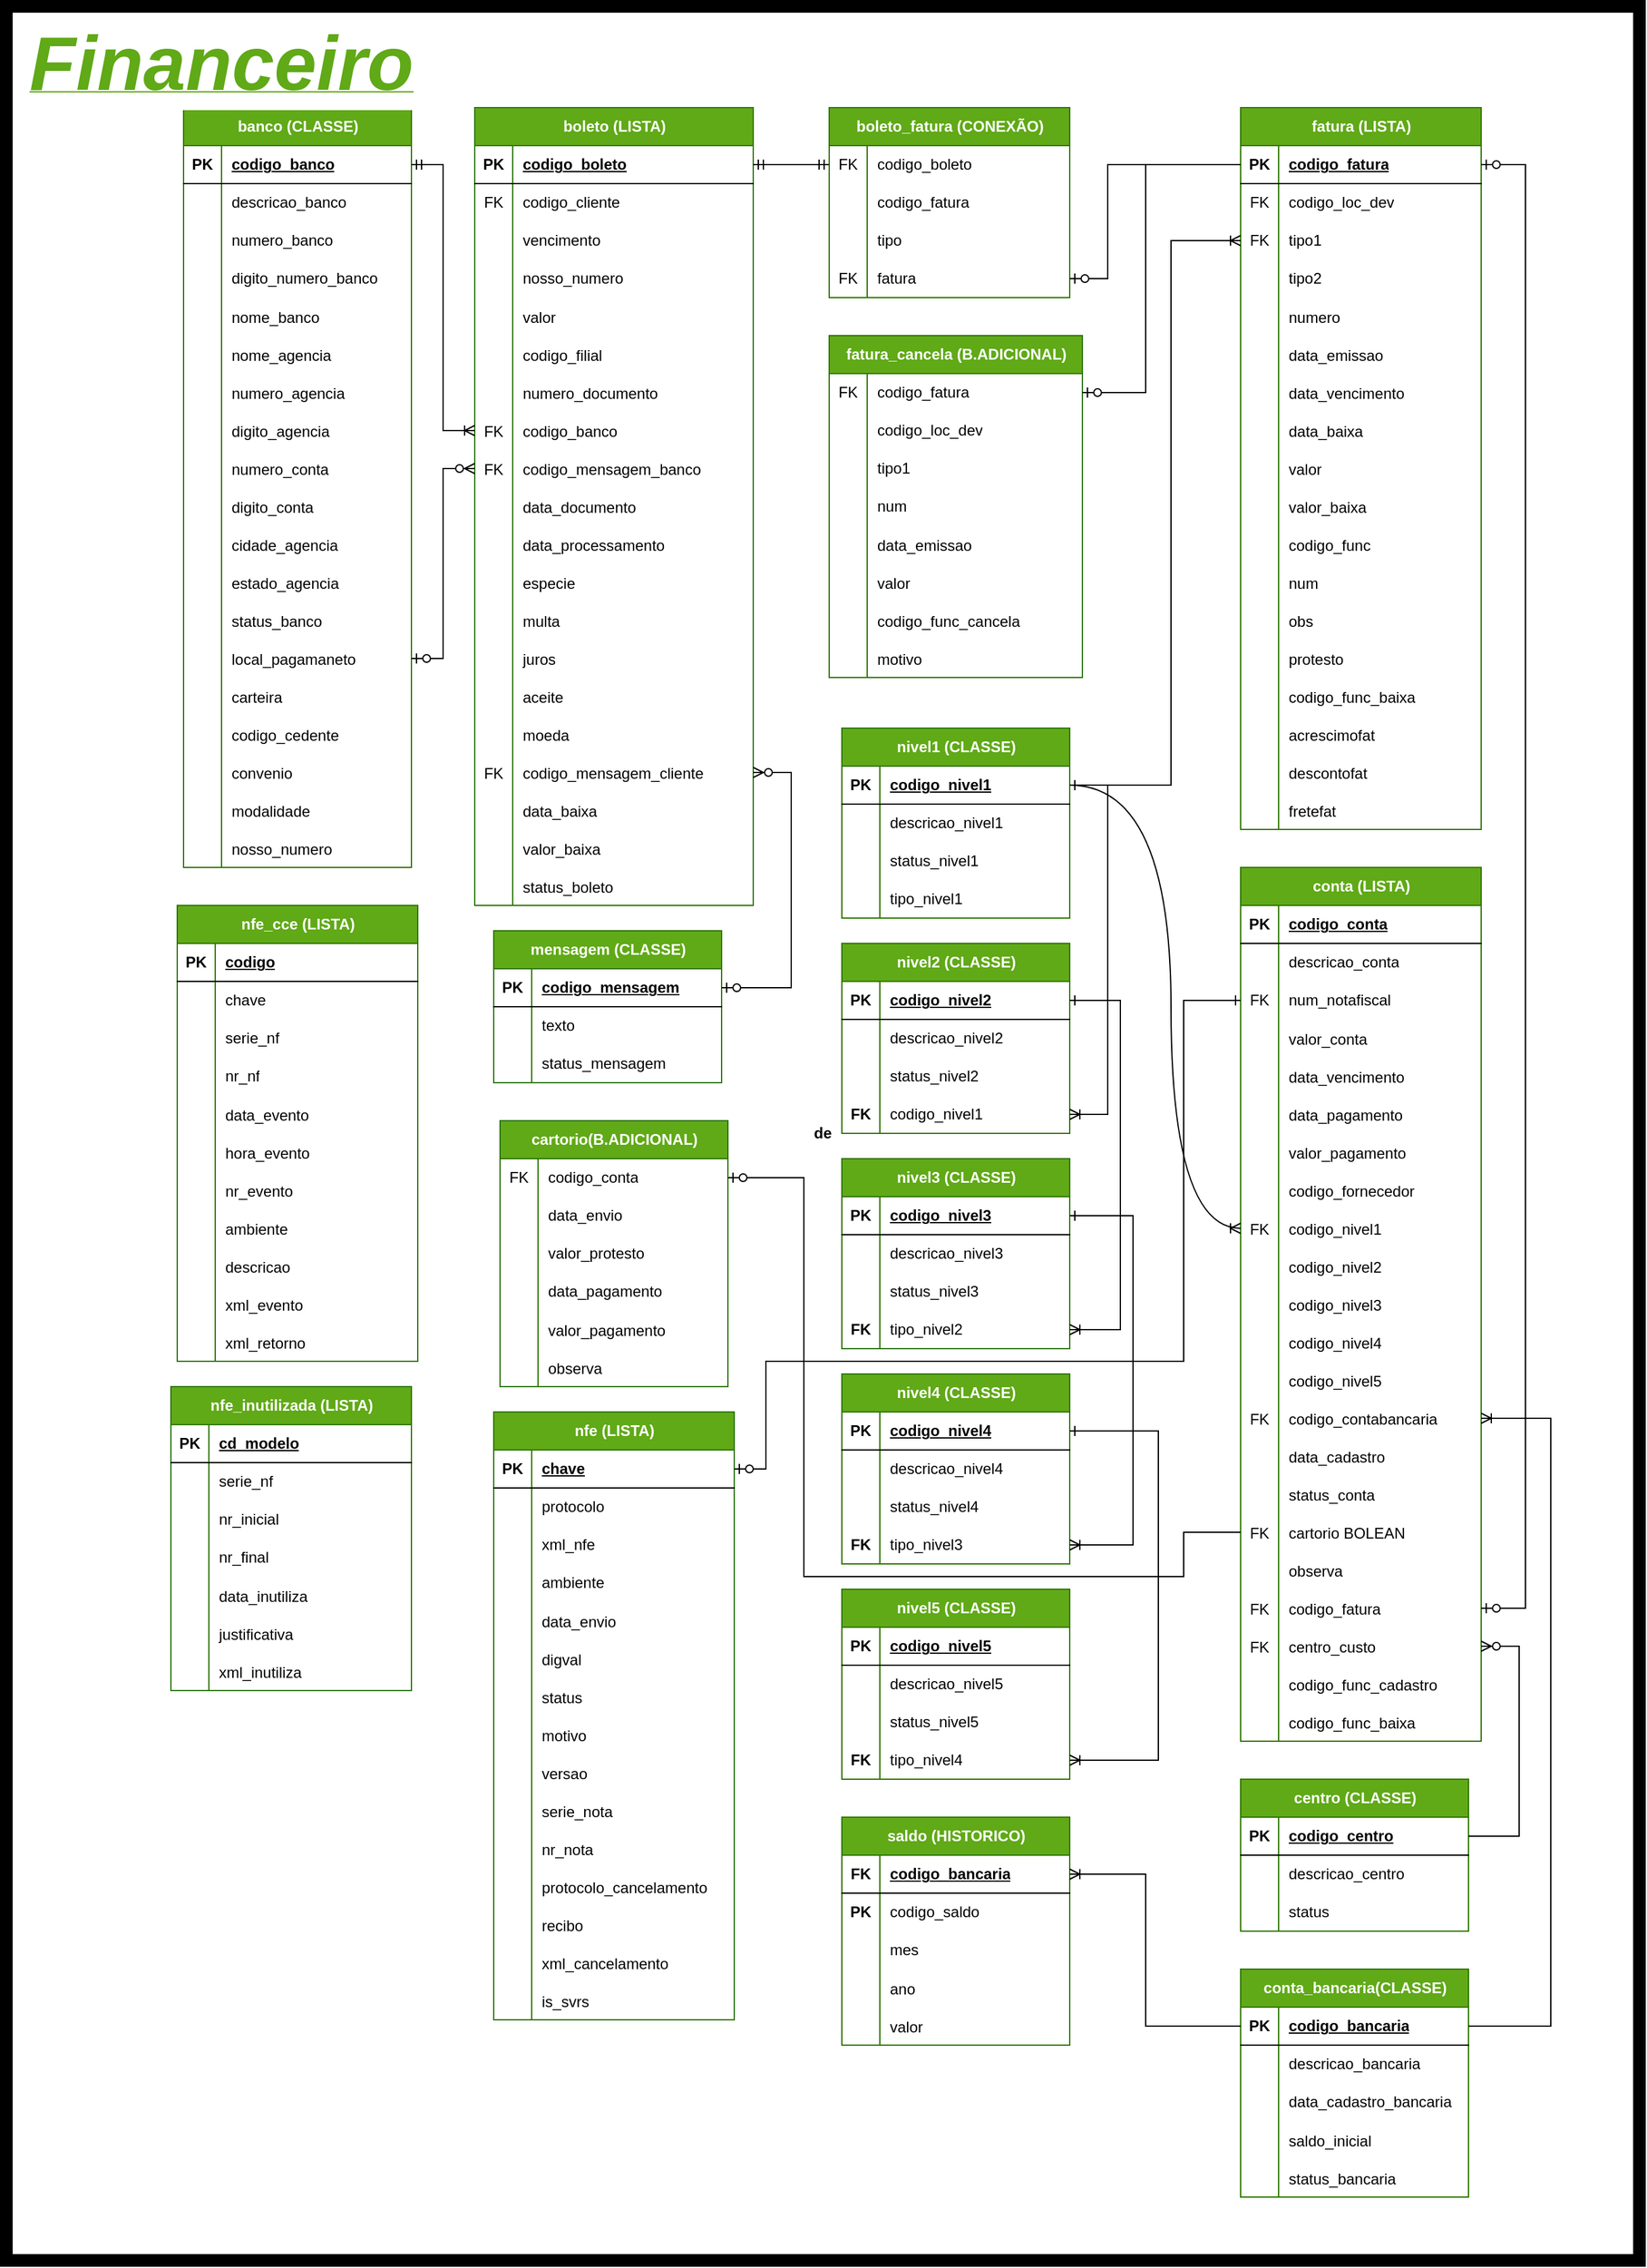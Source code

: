 <mxfile version="26.1.3">
  <diagram id="R2lEEEUBdFMjLlhIrx00" name="Page-1">
    <mxGraphModel dx="6647" dy="3309" grid="1" gridSize="10" guides="1" tooltips="1" connect="1" arrows="1" fold="1" page="1" pageScale="1" pageWidth="850" pageHeight="1100" math="0" shadow="0" extFonts="Permanent Marker^https://fonts.googleapis.com/css?family=Permanent+Marker">
      <root>
        <mxCell id="0" />
        <mxCell id="1" parent="0" />
        <mxCell id="fypKk0HMKAi1qXzB1QDh-923" value="de" style="rounded=0;whiteSpace=wrap;html=1;align=center;verticalAlign=middle;fontFamily=Helvetica;fontSize=12;fontStyle=1;strokeWidth=10;fillOpacity=100;allowArrows=1;container=1;portConstraintRotation=0;recursiveResize=0;backgroundOutline=0;fixedWidth=0;resizeWidth=0;cloneable=0;deletable=0;treeFolding=1;collapsible=1;labelBackgroundColor=none;" vertex="1" parent="1">
          <mxGeometry x="-2440" y="-920" width="1290" height="1780" as="geometry">
            <mxRectangle x="-2340" y="-750" width="50" height="40" as="alternateBounds" />
          </mxGeometry>
        </mxCell>
        <mxCell id="fypKk0HMKAi1qXzB1QDh-79" value="banco (CLASSE)" style="shape=table;startSize=30;container=1;collapsible=1;childLayout=tableLayout;fixedRows=1;rowLines=0;fontStyle=1;align=center;resizeLast=1;html=1;fillColor=#60a917;fontColor=#ffffff;strokeColor=#2D7600;" vertex="1" parent="fypKk0HMKAi1qXzB1QDh-923">
          <mxGeometry x="140" y="80" width="180" height="600" as="geometry" />
        </mxCell>
        <mxCell id="fypKk0HMKAi1qXzB1QDh-80" value="" style="shape=tableRow;horizontal=0;startSize=0;swimlaneHead=0;swimlaneBody=0;fillColor=none;collapsible=0;dropTarget=0;points=[[0,0.5],[1,0.5]];portConstraint=eastwest;top=0;left=0;right=0;bottom=1;" vertex="1" parent="fypKk0HMKAi1qXzB1QDh-79">
          <mxGeometry y="30" width="180" height="30" as="geometry" />
        </mxCell>
        <mxCell id="fypKk0HMKAi1qXzB1QDh-81" value="PK" style="shape=partialRectangle;connectable=0;fillColor=none;top=0;left=0;bottom=0;right=0;fontStyle=1;overflow=hidden;whiteSpace=wrap;html=1;" vertex="1" parent="fypKk0HMKAi1qXzB1QDh-80">
          <mxGeometry width="30" height="30" as="geometry">
            <mxRectangle width="30" height="30" as="alternateBounds" />
          </mxGeometry>
        </mxCell>
        <mxCell id="fypKk0HMKAi1qXzB1QDh-82" value="codigo_banco" style="shape=partialRectangle;connectable=0;fillColor=none;top=0;left=0;bottom=0;right=0;align=left;spacingLeft=6;fontStyle=5;overflow=hidden;whiteSpace=wrap;html=1;" vertex="1" parent="fypKk0HMKAi1qXzB1QDh-80">
          <mxGeometry x="30" width="150" height="30" as="geometry">
            <mxRectangle width="150" height="30" as="alternateBounds" />
          </mxGeometry>
        </mxCell>
        <mxCell id="fypKk0HMKAi1qXzB1QDh-83" value="" style="shape=tableRow;horizontal=0;startSize=0;swimlaneHead=0;swimlaneBody=0;fillColor=none;collapsible=0;dropTarget=0;points=[[0,0.5],[1,0.5]];portConstraint=eastwest;top=0;left=0;right=0;bottom=0;" vertex="1" parent="fypKk0HMKAi1qXzB1QDh-79">
          <mxGeometry y="60" width="180" height="30" as="geometry" />
        </mxCell>
        <mxCell id="fypKk0HMKAi1qXzB1QDh-84" value="" style="shape=partialRectangle;connectable=0;fillColor=none;top=0;left=0;bottom=0;right=0;editable=1;overflow=hidden;whiteSpace=wrap;html=1;" vertex="1" parent="fypKk0HMKAi1qXzB1QDh-83">
          <mxGeometry width="30" height="30" as="geometry">
            <mxRectangle width="30" height="30" as="alternateBounds" />
          </mxGeometry>
        </mxCell>
        <mxCell id="fypKk0HMKAi1qXzB1QDh-85" value="descricao_banco" style="shape=partialRectangle;connectable=0;fillColor=none;top=0;left=0;bottom=0;right=0;align=left;spacingLeft=6;overflow=hidden;whiteSpace=wrap;html=1;" vertex="1" parent="fypKk0HMKAi1qXzB1QDh-83">
          <mxGeometry x="30" width="150" height="30" as="geometry">
            <mxRectangle width="150" height="30" as="alternateBounds" />
          </mxGeometry>
        </mxCell>
        <mxCell id="fypKk0HMKAi1qXzB1QDh-86" value="" style="shape=tableRow;horizontal=0;startSize=0;swimlaneHead=0;swimlaneBody=0;fillColor=none;collapsible=0;dropTarget=0;points=[[0,0.5],[1,0.5]];portConstraint=eastwest;top=0;left=0;right=0;bottom=0;" vertex="1" parent="fypKk0HMKAi1qXzB1QDh-79">
          <mxGeometry y="90" width="180" height="30" as="geometry" />
        </mxCell>
        <mxCell id="fypKk0HMKAi1qXzB1QDh-87" value="" style="shape=partialRectangle;connectable=0;fillColor=none;top=0;left=0;bottom=0;right=0;editable=1;overflow=hidden;whiteSpace=wrap;html=1;" vertex="1" parent="fypKk0HMKAi1qXzB1QDh-86">
          <mxGeometry width="30" height="30" as="geometry">
            <mxRectangle width="30" height="30" as="alternateBounds" />
          </mxGeometry>
        </mxCell>
        <mxCell id="fypKk0HMKAi1qXzB1QDh-88" value="numero_banco" style="shape=partialRectangle;connectable=0;fillColor=none;top=0;left=0;bottom=0;right=0;align=left;spacingLeft=6;overflow=hidden;whiteSpace=wrap;html=1;" vertex="1" parent="fypKk0HMKAi1qXzB1QDh-86">
          <mxGeometry x="30" width="150" height="30" as="geometry">
            <mxRectangle width="150" height="30" as="alternateBounds" />
          </mxGeometry>
        </mxCell>
        <mxCell id="fypKk0HMKAi1qXzB1QDh-89" value="" style="shape=tableRow;horizontal=0;startSize=0;swimlaneHead=0;swimlaneBody=0;fillColor=none;collapsible=0;dropTarget=0;points=[[0,0.5],[1,0.5]];portConstraint=eastwest;top=0;left=0;right=0;bottom=0;" vertex="1" parent="fypKk0HMKAi1qXzB1QDh-79">
          <mxGeometry y="120" width="180" height="30" as="geometry" />
        </mxCell>
        <mxCell id="fypKk0HMKAi1qXzB1QDh-90" value="" style="shape=partialRectangle;connectable=0;fillColor=none;top=0;left=0;bottom=0;right=0;editable=1;overflow=hidden;whiteSpace=wrap;html=1;" vertex="1" parent="fypKk0HMKAi1qXzB1QDh-89">
          <mxGeometry width="30" height="30" as="geometry">
            <mxRectangle width="30" height="30" as="alternateBounds" />
          </mxGeometry>
        </mxCell>
        <mxCell id="fypKk0HMKAi1qXzB1QDh-91" value="digito_numero_banco" style="shape=partialRectangle;connectable=0;fillColor=none;top=0;left=0;bottom=0;right=0;align=left;spacingLeft=6;overflow=hidden;whiteSpace=wrap;html=1;" vertex="1" parent="fypKk0HMKAi1qXzB1QDh-89">
          <mxGeometry x="30" width="150" height="30" as="geometry">
            <mxRectangle width="150" height="30" as="alternateBounds" />
          </mxGeometry>
        </mxCell>
        <mxCell id="fypKk0HMKAi1qXzB1QDh-93" value="" style="shape=tableRow;horizontal=0;startSize=0;swimlaneHead=0;swimlaneBody=0;fillColor=none;collapsible=0;dropTarget=0;points=[[0,0.5],[1,0.5]];portConstraint=eastwest;top=0;left=0;right=0;bottom=0;" vertex="1" parent="fypKk0HMKAi1qXzB1QDh-79">
          <mxGeometry y="150" width="180" height="30" as="geometry" />
        </mxCell>
        <mxCell id="fypKk0HMKAi1qXzB1QDh-94" value="" style="shape=partialRectangle;connectable=0;fillColor=none;top=0;left=0;bottom=0;right=0;editable=1;overflow=hidden;" vertex="1" parent="fypKk0HMKAi1qXzB1QDh-93">
          <mxGeometry width="30" height="30" as="geometry">
            <mxRectangle width="30" height="30" as="alternateBounds" />
          </mxGeometry>
        </mxCell>
        <mxCell id="fypKk0HMKAi1qXzB1QDh-95" value="nome_banco" style="shape=partialRectangle;connectable=0;fillColor=none;top=0;left=0;bottom=0;right=0;align=left;spacingLeft=6;overflow=hidden;" vertex="1" parent="fypKk0HMKAi1qXzB1QDh-93">
          <mxGeometry x="30" width="150" height="30" as="geometry">
            <mxRectangle width="150" height="30" as="alternateBounds" />
          </mxGeometry>
        </mxCell>
        <mxCell id="fypKk0HMKAi1qXzB1QDh-101" value="" style="shape=tableRow;horizontal=0;startSize=0;swimlaneHead=0;swimlaneBody=0;fillColor=none;collapsible=0;dropTarget=0;points=[[0,0.5],[1,0.5]];portConstraint=eastwest;top=0;left=0;right=0;bottom=0;" vertex="1" parent="fypKk0HMKAi1qXzB1QDh-79">
          <mxGeometry y="180" width="180" height="30" as="geometry" />
        </mxCell>
        <mxCell id="fypKk0HMKAi1qXzB1QDh-102" value="" style="shape=partialRectangle;connectable=0;fillColor=none;top=0;left=0;bottom=0;right=0;editable=1;overflow=hidden;" vertex="1" parent="fypKk0HMKAi1qXzB1QDh-101">
          <mxGeometry width="30" height="30" as="geometry">
            <mxRectangle width="30" height="30" as="alternateBounds" />
          </mxGeometry>
        </mxCell>
        <mxCell id="fypKk0HMKAi1qXzB1QDh-103" value="nome_agencia" style="shape=partialRectangle;connectable=0;fillColor=none;top=0;left=0;bottom=0;right=0;align=left;spacingLeft=6;overflow=hidden;" vertex="1" parent="fypKk0HMKAi1qXzB1QDh-101">
          <mxGeometry x="30" width="150" height="30" as="geometry">
            <mxRectangle width="150" height="30" as="alternateBounds" />
          </mxGeometry>
        </mxCell>
        <mxCell id="fypKk0HMKAi1qXzB1QDh-146" value="" style="shape=tableRow;horizontal=0;startSize=0;swimlaneHead=0;swimlaneBody=0;fillColor=none;collapsible=0;dropTarget=0;points=[[0,0.5],[1,0.5]];portConstraint=eastwest;top=0;left=0;right=0;bottom=0;" vertex="1" parent="fypKk0HMKAi1qXzB1QDh-79">
          <mxGeometry y="210" width="180" height="30" as="geometry" />
        </mxCell>
        <mxCell id="fypKk0HMKAi1qXzB1QDh-147" value="" style="shape=partialRectangle;connectable=0;fillColor=none;top=0;left=0;bottom=0;right=0;editable=1;overflow=hidden;" vertex="1" parent="fypKk0HMKAi1qXzB1QDh-146">
          <mxGeometry width="30" height="30" as="geometry">
            <mxRectangle width="30" height="30" as="alternateBounds" />
          </mxGeometry>
        </mxCell>
        <mxCell id="fypKk0HMKAi1qXzB1QDh-148" value="numero_agencia" style="shape=partialRectangle;connectable=0;fillColor=none;top=0;left=0;bottom=0;right=0;align=left;spacingLeft=6;overflow=hidden;" vertex="1" parent="fypKk0HMKAi1qXzB1QDh-146">
          <mxGeometry x="30" width="150" height="30" as="geometry">
            <mxRectangle width="150" height="30" as="alternateBounds" />
          </mxGeometry>
        </mxCell>
        <mxCell id="fypKk0HMKAi1qXzB1QDh-118" value="" style="shape=tableRow;horizontal=0;startSize=0;swimlaneHead=0;swimlaneBody=0;fillColor=none;collapsible=0;dropTarget=0;points=[[0,0.5],[1,0.5]];portConstraint=eastwest;top=0;left=0;right=0;bottom=0;" vertex="1" parent="fypKk0HMKAi1qXzB1QDh-79">
          <mxGeometry y="240" width="180" height="30" as="geometry" />
        </mxCell>
        <mxCell id="fypKk0HMKAi1qXzB1QDh-119" value="" style="shape=partialRectangle;connectable=0;fillColor=none;top=0;left=0;bottom=0;right=0;editable=1;overflow=hidden;" vertex="1" parent="fypKk0HMKAi1qXzB1QDh-118">
          <mxGeometry width="30" height="30" as="geometry">
            <mxRectangle width="30" height="30" as="alternateBounds" />
          </mxGeometry>
        </mxCell>
        <mxCell id="fypKk0HMKAi1qXzB1QDh-120" value="digito_agencia" style="shape=partialRectangle;connectable=0;fillColor=none;top=0;left=0;bottom=0;right=0;align=left;spacingLeft=6;overflow=hidden;" vertex="1" parent="fypKk0HMKAi1qXzB1QDh-118">
          <mxGeometry x="30" width="150" height="30" as="geometry">
            <mxRectangle width="150" height="30" as="alternateBounds" />
          </mxGeometry>
        </mxCell>
        <mxCell id="fypKk0HMKAi1qXzB1QDh-122" value="" style="shape=tableRow;horizontal=0;startSize=0;swimlaneHead=0;swimlaneBody=0;fillColor=none;collapsible=0;dropTarget=0;points=[[0,0.5],[1,0.5]];portConstraint=eastwest;top=0;left=0;right=0;bottom=0;" vertex="1" parent="fypKk0HMKAi1qXzB1QDh-79">
          <mxGeometry y="270" width="180" height="30" as="geometry" />
        </mxCell>
        <mxCell id="fypKk0HMKAi1qXzB1QDh-123" value="" style="shape=partialRectangle;connectable=0;fillColor=none;top=0;left=0;bottom=0;right=0;editable=1;overflow=hidden;" vertex="1" parent="fypKk0HMKAi1qXzB1QDh-122">
          <mxGeometry width="30" height="30" as="geometry">
            <mxRectangle width="30" height="30" as="alternateBounds" />
          </mxGeometry>
        </mxCell>
        <mxCell id="fypKk0HMKAi1qXzB1QDh-124" value="numero_conta" style="shape=partialRectangle;connectable=0;fillColor=none;top=0;left=0;bottom=0;right=0;align=left;spacingLeft=6;overflow=hidden;" vertex="1" parent="fypKk0HMKAi1qXzB1QDh-122">
          <mxGeometry x="30" width="150" height="30" as="geometry">
            <mxRectangle width="150" height="30" as="alternateBounds" />
          </mxGeometry>
        </mxCell>
        <mxCell id="fypKk0HMKAi1qXzB1QDh-130" value="" style="shape=tableRow;horizontal=0;startSize=0;swimlaneHead=0;swimlaneBody=0;fillColor=none;collapsible=0;dropTarget=0;points=[[0,0.5],[1,0.5]];portConstraint=eastwest;top=0;left=0;right=0;bottom=0;" vertex="1" parent="fypKk0HMKAi1qXzB1QDh-79">
          <mxGeometry y="300" width="180" height="30" as="geometry" />
        </mxCell>
        <mxCell id="fypKk0HMKAi1qXzB1QDh-131" value="" style="shape=partialRectangle;connectable=0;fillColor=none;top=0;left=0;bottom=0;right=0;editable=1;overflow=hidden;" vertex="1" parent="fypKk0HMKAi1qXzB1QDh-130">
          <mxGeometry width="30" height="30" as="geometry">
            <mxRectangle width="30" height="30" as="alternateBounds" />
          </mxGeometry>
        </mxCell>
        <mxCell id="fypKk0HMKAi1qXzB1QDh-132" value="digito_conta" style="shape=partialRectangle;connectable=0;fillColor=none;top=0;left=0;bottom=0;right=0;align=left;spacingLeft=6;overflow=hidden;" vertex="1" parent="fypKk0HMKAi1qXzB1QDh-130">
          <mxGeometry x="30" width="150" height="30" as="geometry">
            <mxRectangle width="150" height="30" as="alternateBounds" />
          </mxGeometry>
        </mxCell>
        <mxCell id="fypKk0HMKAi1qXzB1QDh-126" value="" style="shape=tableRow;horizontal=0;startSize=0;swimlaneHead=0;swimlaneBody=0;fillColor=none;collapsible=0;dropTarget=0;points=[[0,0.5],[1,0.5]];portConstraint=eastwest;top=0;left=0;right=0;bottom=0;" vertex="1" parent="fypKk0HMKAi1qXzB1QDh-79">
          <mxGeometry y="330" width="180" height="30" as="geometry" />
        </mxCell>
        <mxCell id="fypKk0HMKAi1qXzB1QDh-127" value="" style="shape=partialRectangle;connectable=0;fillColor=none;top=0;left=0;bottom=0;right=0;editable=1;overflow=hidden;" vertex="1" parent="fypKk0HMKAi1qXzB1QDh-126">
          <mxGeometry width="30" height="30" as="geometry">
            <mxRectangle width="30" height="30" as="alternateBounds" />
          </mxGeometry>
        </mxCell>
        <mxCell id="fypKk0HMKAi1qXzB1QDh-128" value="cidade_agencia" style="shape=partialRectangle;connectable=0;fillColor=none;top=0;left=0;bottom=0;right=0;align=left;spacingLeft=6;overflow=hidden;" vertex="1" parent="fypKk0HMKAi1qXzB1QDh-126">
          <mxGeometry x="30" width="150" height="30" as="geometry">
            <mxRectangle width="150" height="30" as="alternateBounds" />
          </mxGeometry>
        </mxCell>
        <mxCell id="fypKk0HMKAi1qXzB1QDh-134" value="" style="shape=tableRow;horizontal=0;startSize=0;swimlaneHead=0;swimlaneBody=0;fillColor=none;collapsible=0;dropTarget=0;points=[[0,0.5],[1,0.5]];portConstraint=eastwest;top=0;left=0;right=0;bottom=0;" vertex="1" parent="fypKk0HMKAi1qXzB1QDh-79">
          <mxGeometry y="360" width="180" height="30" as="geometry" />
        </mxCell>
        <mxCell id="fypKk0HMKAi1qXzB1QDh-135" value="" style="shape=partialRectangle;connectable=0;fillColor=none;top=0;left=0;bottom=0;right=0;editable=1;overflow=hidden;" vertex="1" parent="fypKk0HMKAi1qXzB1QDh-134">
          <mxGeometry width="30" height="30" as="geometry">
            <mxRectangle width="30" height="30" as="alternateBounds" />
          </mxGeometry>
        </mxCell>
        <mxCell id="fypKk0HMKAi1qXzB1QDh-136" value="estado_agencia" style="shape=partialRectangle;connectable=0;fillColor=none;top=0;left=0;bottom=0;right=0;align=left;spacingLeft=6;overflow=hidden;" vertex="1" parent="fypKk0HMKAi1qXzB1QDh-134">
          <mxGeometry x="30" width="150" height="30" as="geometry">
            <mxRectangle width="150" height="30" as="alternateBounds" />
          </mxGeometry>
        </mxCell>
        <mxCell id="fypKk0HMKAi1qXzB1QDh-138" value="" style="shape=tableRow;horizontal=0;startSize=0;swimlaneHead=0;swimlaneBody=0;fillColor=none;collapsible=0;dropTarget=0;points=[[0,0.5],[1,0.5]];portConstraint=eastwest;top=0;left=0;right=0;bottom=0;" vertex="1" parent="fypKk0HMKAi1qXzB1QDh-79">
          <mxGeometry y="390" width="180" height="30" as="geometry" />
        </mxCell>
        <mxCell id="fypKk0HMKAi1qXzB1QDh-139" value="" style="shape=partialRectangle;connectable=0;fillColor=none;top=0;left=0;bottom=0;right=0;editable=1;overflow=hidden;" vertex="1" parent="fypKk0HMKAi1qXzB1QDh-138">
          <mxGeometry width="30" height="30" as="geometry">
            <mxRectangle width="30" height="30" as="alternateBounds" />
          </mxGeometry>
        </mxCell>
        <mxCell id="fypKk0HMKAi1qXzB1QDh-140" value="status_banco" style="shape=partialRectangle;connectable=0;fillColor=none;top=0;left=0;bottom=0;right=0;align=left;spacingLeft=6;overflow=hidden;" vertex="1" parent="fypKk0HMKAi1qXzB1QDh-138">
          <mxGeometry x="30" width="150" height="30" as="geometry">
            <mxRectangle width="150" height="30" as="alternateBounds" />
          </mxGeometry>
        </mxCell>
        <mxCell id="fypKk0HMKAi1qXzB1QDh-150" value="" style="shape=tableRow;horizontal=0;startSize=0;swimlaneHead=0;swimlaneBody=0;fillColor=none;collapsible=0;dropTarget=0;points=[[0,0.5],[1,0.5]];portConstraint=eastwest;top=0;left=0;right=0;bottom=0;" vertex="1" parent="fypKk0HMKAi1qXzB1QDh-79">
          <mxGeometry y="420" width="180" height="30" as="geometry" />
        </mxCell>
        <mxCell id="fypKk0HMKAi1qXzB1QDh-151" value="" style="shape=partialRectangle;connectable=0;fillColor=none;top=0;left=0;bottom=0;right=0;editable=1;overflow=hidden;" vertex="1" parent="fypKk0HMKAi1qXzB1QDh-150">
          <mxGeometry width="30" height="30" as="geometry">
            <mxRectangle width="30" height="30" as="alternateBounds" />
          </mxGeometry>
        </mxCell>
        <mxCell id="fypKk0HMKAi1qXzB1QDh-152" value="local_pagamaneto" style="shape=partialRectangle;connectable=0;fillColor=none;top=0;left=0;bottom=0;right=0;align=left;spacingLeft=6;overflow=hidden;" vertex="1" parent="fypKk0HMKAi1qXzB1QDh-150">
          <mxGeometry x="30" width="150" height="30" as="geometry">
            <mxRectangle width="150" height="30" as="alternateBounds" />
          </mxGeometry>
        </mxCell>
        <mxCell id="fypKk0HMKAi1qXzB1QDh-110" value="" style="shape=tableRow;horizontal=0;startSize=0;swimlaneHead=0;swimlaneBody=0;fillColor=none;collapsible=0;dropTarget=0;points=[[0,0.5],[1,0.5]];portConstraint=eastwest;top=0;left=0;right=0;bottom=0;" vertex="1" parent="fypKk0HMKAi1qXzB1QDh-79">
          <mxGeometry y="450" width="180" height="30" as="geometry" />
        </mxCell>
        <mxCell id="fypKk0HMKAi1qXzB1QDh-111" value="" style="shape=partialRectangle;connectable=0;fillColor=none;top=0;left=0;bottom=0;right=0;editable=1;overflow=hidden;" vertex="1" parent="fypKk0HMKAi1qXzB1QDh-110">
          <mxGeometry width="30" height="30" as="geometry">
            <mxRectangle width="30" height="30" as="alternateBounds" />
          </mxGeometry>
        </mxCell>
        <mxCell id="fypKk0HMKAi1qXzB1QDh-112" value="carteira" style="shape=partialRectangle;connectable=0;fillColor=none;top=0;left=0;bottom=0;right=0;align=left;spacingLeft=6;overflow=hidden;" vertex="1" parent="fypKk0HMKAi1qXzB1QDh-110">
          <mxGeometry x="30" width="150" height="30" as="geometry">
            <mxRectangle width="150" height="30" as="alternateBounds" />
          </mxGeometry>
        </mxCell>
        <mxCell id="fypKk0HMKAi1qXzB1QDh-142" value="" style="shape=tableRow;horizontal=0;startSize=0;swimlaneHead=0;swimlaneBody=0;fillColor=none;collapsible=0;dropTarget=0;points=[[0,0.5],[1,0.5]];portConstraint=eastwest;top=0;left=0;right=0;bottom=0;" vertex="1" parent="fypKk0HMKAi1qXzB1QDh-79">
          <mxGeometry y="480" width="180" height="30" as="geometry" />
        </mxCell>
        <mxCell id="fypKk0HMKAi1qXzB1QDh-143" value="" style="shape=partialRectangle;connectable=0;fillColor=none;top=0;left=0;bottom=0;right=0;editable=1;overflow=hidden;" vertex="1" parent="fypKk0HMKAi1qXzB1QDh-142">
          <mxGeometry width="30" height="30" as="geometry">
            <mxRectangle width="30" height="30" as="alternateBounds" />
          </mxGeometry>
        </mxCell>
        <mxCell id="fypKk0HMKAi1qXzB1QDh-144" value="codigo_cedente" style="shape=partialRectangle;connectable=0;fillColor=none;top=0;left=0;bottom=0;right=0;align=left;spacingLeft=6;overflow=hidden;" vertex="1" parent="fypKk0HMKAi1qXzB1QDh-142">
          <mxGeometry x="30" width="150" height="30" as="geometry">
            <mxRectangle width="150" height="30" as="alternateBounds" />
          </mxGeometry>
        </mxCell>
        <mxCell id="fypKk0HMKAi1qXzB1QDh-154" value="" style="shape=tableRow;horizontal=0;startSize=0;swimlaneHead=0;swimlaneBody=0;fillColor=none;collapsible=0;dropTarget=0;points=[[0,0.5],[1,0.5]];portConstraint=eastwest;top=0;left=0;right=0;bottom=0;" vertex="1" parent="fypKk0HMKAi1qXzB1QDh-79">
          <mxGeometry y="510" width="180" height="30" as="geometry" />
        </mxCell>
        <mxCell id="fypKk0HMKAi1qXzB1QDh-155" value="" style="shape=partialRectangle;connectable=0;fillColor=none;top=0;left=0;bottom=0;right=0;editable=1;overflow=hidden;" vertex="1" parent="fypKk0HMKAi1qXzB1QDh-154">
          <mxGeometry width="30" height="30" as="geometry">
            <mxRectangle width="30" height="30" as="alternateBounds" />
          </mxGeometry>
        </mxCell>
        <mxCell id="fypKk0HMKAi1qXzB1QDh-156" value="convenio" style="shape=partialRectangle;connectable=0;fillColor=none;top=0;left=0;bottom=0;right=0;align=left;spacingLeft=6;overflow=hidden;" vertex="1" parent="fypKk0HMKAi1qXzB1QDh-154">
          <mxGeometry x="30" width="150" height="30" as="geometry">
            <mxRectangle width="150" height="30" as="alternateBounds" />
          </mxGeometry>
        </mxCell>
        <mxCell id="fypKk0HMKAi1qXzB1QDh-105" value="" style="shape=tableRow;horizontal=0;startSize=0;swimlaneHead=0;swimlaneBody=0;fillColor=none;collapsible=0;dropTarget=0;points=[[0,0.5],[1,0.5]];portConstraint=eastwest;top=0;left=0;right=0;bottom=0;" vertex="1" parent="fypKk0HMKAi1qXzB1QDh-79">
          <mxGeometry y="540" width="180" height="30" as="geometry" />
        </mxCell>
        <mxCell id="fypKk0HMKAi1qXzB1QDh-106" value="" style="shape=partialRectangle;connectable=0;fillColor=none;top=0;left=0;bottom=0;right=0;editable=1;overflow=hidden;" vertex="1" parent="fypKk0HMKAi1qXzB1QDh-105">
          <mxGeometry width="30" height="30" as="geometry">
            <mxRectangle width="30" height="30" as="alternateBounds" />
          </mxGeometry>
        </mxCell>
        <mxCell id="fypKk0HMKAi1qXzB1QDh-107" value="modalidade" style="shape=partialRectangle;connectable=0;fillColor=none;top=0;left=0;bottom=0;right=0;align=left;spacingLeft=6;overflow=hidden;" vertex="1" parent="fypKk0HMKAi1qXzB1QDh-105">
          <mxGeometry x="30" width="150" height="30" as="geometry">
            <mxRectangle width="150" height="30" as="alternateBounds" />
          </mxGeometry>
        </mxCell>
        <mxCell id="fypKk0HMKAi1qXzB1QDh-97" value="" style="shape=tableRow;horizontal=0;startSize=0;swimlaneHead=0;swimlaneBody=0;fillColor=none;collapsible=0;dropTarget=0;points=[[0,0.5],[1,0.5]];portConstraint=eastwest;top=0;left=0;right=0;bottom=0;" vertex="1" parent="fypKk0HMKAi1qXzB1QDh-79">
          <mxGeometry y="570" width="180" height="30" as="geometry" />
        </mxCell>
        <mxCell id="fypKk0HMKAi1qXzB1QDh-98" value="" style="shape=partialRectangle;connectable=0;fillColor=none;top=0;left=0;bottom=0;right=0;editable=1;overflow=hidden;" vertex="1" parent="fypKk0HMKAi1qXzB1QDh-97">
          <mxGeometry width="30" height="30" as="geometry">
            <mxRectangle width="30" height="30" as="alternateBounds" />
          </mxGeometry>
        </mxCell>
        <mxCell id="fypKk0HMKAi1qXzB1QDh-99" value="nosso_numero" style="shape=partialRectangle;connectable=0;fillColor=none;top=0;left=0;bottom=0;right=0;align=left;spacingLeft=6;overflow=hidden;" vertex="1" parent="fypKk0HMKAi1qXzB1QDh-97">
          <mxGeometry x="30" width="150" height="30" as="geometry">
            <mxRectangle width="150" height="30" as="alternateBounds" />
          </mxGeometry>
        </mxCell>
        <mxCell id="fypKk0HMKAi1qXzB1QDh-157" value="boleto (LISTA)" style="shape=table;startSize=30;container=1;collapsible=1;childLayout=tableLayout;fixedRows=1;rowLines=0;fontStyle=1;align=center;resizeLast=1;html=1;fillColor=#60a917;fontColor=#ffffff;strokeColor=#2D7600;" vertex="1" parent="fypKk0HMKAi1qXzB1QDh-923">
          <mxGeometry x="370" y="80" width="220" height="630.0" as="geometry" />
        </mxCell>
        <mxCell id="fypKk0HMKAi1qXzB1QDh-158" value="" style="shape=tableRow;horizontal=0;startSize=0;swimlaneHead=0;swimlaneBody=0;fillColor=none;collapsible=0;dropTarget=0;points=[[0,0.5],[1,0.5]];portConstraint=eastwest;top=0;left=0;right=0;bottom=1;" vertex="1" parent="fypKk0HMKAi1qXzB1QDh-157">
          <mxGeometry y="30" width="220" height="30" as="geometry" />
        </mxCell>
        <mxCell id="fypKk0HMKAi1qXzB1QDh-159" value="PK" style="shape=partialRectangle;connectable=0;fillColor=none;top=0;left=0;bottom=0;right=0;fontStyle=1;overflow=hidden;whiteSpace=wrap;html=1;" vertex="1" parent="fypKk0HMKAi1qXzB1QDh-158">
          <mxGeometry width="30" height="30" as="geometry">
            <mxRectangle width="30" height="30" as="alternateBounds" />
          </mxGeometry>
        </mxCell>
        <mxCell id="fypKk0HMKAi1qXzB1QDh-160" value="codigo_boleto" style="shape=partialRectangle;connectable=0;fillColor=none;top=0;left=0;bottom=0;right=0;align=left;spacingLeft=6;fontStyle=5;overflow=hidden;whiteSpace=wrap;html=1;" vertex="1" parent="fypKk0HMKAi1qXzB1QDh-158">
          <mxGeometry x="30" width="190" height="30" as="geometry">
            <mxRectangle width="190" height="30" as="alternateBounds" />
          </mxGeometry>
        </mxCell>
        <mxCell id="fypKk0HMKAi1qXzB1QDh-161" value="" style="shape=tableRow;horizontal=0;startSize=0;swimlaneHead=0;swimlaneBody=0;fillColor=none;collapsible=0;dropTarget=0;points=[[0,0.5],[1,0.5]];portConstraint=eastwest;top=0;left=0;right=0;bottom=0;" vertex="1" parent="fypKk0HMKAi1qXzB1QDh-157">
          <mxGeometry y="60" width="220" height="30" as="geometry" />
        </mxCell>
        <mxCell id="fypKk0HMKAi1qXzB1QDh-162" value="FK" style="shape=partialRectangle;connectable=0;fillColor=none;top=0;left=0;bottom=0;right=0;editable=1;overflow=hidden;whiteSpace=wrap;html=1;" vertex="1" parent="fypKk0HMKAi1qXzB1QDh-161">
          <mxGeometry width="30" height="30" as="geometry">
            <mxRectangle width="30" height="30" as="alternateBounds" />
          </mxGeometry>
        </mxCell>
        <mxCell id="fypKk0HMKAi1qXzB1QDh-163" value="codigo_cliente" style="shape=partialRectangle;connectable=0;fillColor=none;top=0;left=0;bottom=0;right=0;align=left;spacingLeft=6;overflow=hidden;whiteSpace=wrap;html=1;" vertex="1" parent="fypKk0HMKAi1qXzB1QDh-161">
          <mxGeometry x="30" width="190" height="30" as="geometry">
            <mxRectangle width="190" height="30" as="alternateBounds" />
          </mxGeometry>
        </mxCell>
        <mxCell id="fypKk0HMKAi1qXzB1QDh-164" value="" style="shape=tableRow;horizontal=0;startSize=0;swimlaneHead=0;swimlaneBody=0;fillColor=none;collapsible=0;dropTarget=0;points=[[0,0.5],[1,0.5]];portConstraint=eastwest;top=0;left=0;right=0;bottom=0;" vertex="1" parent="fypKk0HMKAi1qXzB1QDh-157">
          <mxGeometry y="90" width="220" height="30" as="geometry" />
        </mxCell>
        <mxCell id="fypKk0HMKAi1qXzB1QDh-165" value="" style="shape=partialRectangle;connectable=0;fillColor=none;top=0;left=0;bottom=0;right=0;editable=1;overflow=hidden;whiteSpace=wrap;html=1;" vertex="1" parent="fypKk0HMKAi1qXzB1QDh-164">
          <mxGeometry width="30" height="30" as="geometry">
            <mxRectangle width="30" height="30" as="alternateBounds" />
          </mxGeometry>
        </mxCell>
        <mxCell id="fypKk0HMKAi1qXzB1QDh-166" value="vencimento" style="shape=partialRectangle;connectable=0;fillColor=none;top=0;left=0;bottom=0;right=0;align=left;spacingLeft=6;overflow=hidden;whiteSpace=wrap;html=1;" vertex="1" parent="fypKk0HMKAi1qXzB1QDh-164">
          <mxGeometry x="30" width="190" height="30" as="geometry">
            <mxRectangle width="190" height="30" as="alternateBounds" />
          </mxGeometry>
        </mxCell>
        <mxCell id="fypKk0HMKAi1qXzB1QDh-167" value="" style="shape=tableRow;horizontal=0;startSize=0;swimlaneHead=0;swimlaneBody=0;fillColor=none;collapsible=0;dropTarget=0;points=[[0,0.5],[1,0.5]];portConstraint=eastwest;top=0;left=0;right=0;bottom=0;" vertex="1" parent="fypKk0HMKAi1qXzB1QDh-157">
          <mxGeometry y="120" width="220" height="30" as="geometry" />
        </mxCell>
        <mxCell id="fypKk0HMKAi1qXzB1QDh-168" value="" style="shape=partialRectangle;connectable=0;fillColor=none;top=0;left=0;bottom=0;right=0;editable=1;overflow=hidden;whiteSpace=wrap;html=1;" vertex="1" parent="fypKk0HMKAi1qXzB1QDh-167">
          <mxGeometry width="30" height="30" as="geometry">
            <mxRectangle width="30" height="30" as="alternateBounds" />
          </mxGeometry>
        </mxCell>
        <mxCell id="fypKk0HMKAi1qXzB1QDh-169" value="nosso_numero" style="shape=partialRectangle;connectable=0;fillColor=none;top=0;left=0;bottom=0;right=0;align=left;spacingLeft=6;overflow=hidden;whiteSpace=wrap;html=1;" vertex="1" parent="fypKk0HMKAi1qXzB1QDh-167">
          <mxGeometry x="30" width="190" height="30" as="geometry">
            <mxRectangle width="190" height="30" as="alternateBounds" />
          </mxGeometry>
        </mxCell>
        <mxCell id="fypKk0HMKAi1qXzB1QDh-170" value="" style="shape=tableRow;horizontal=0;startSize=0;swimlaneHead=0;swimlaneBody=0;fillColor=none;collapsible=0;dropTarget=0;points=[[0,0.5],[1,0.5]];portConstraint=eastwest;top=0;left=0;right=0;bottom=0;" vertex="1" parent="fypKk0HMKAi1qXzB1QDh-157">
          <mxGeometry y="150" width="220" height="30" as="geometry" />
        </mxCell>
        <mxCell id="fypKk0HMKAi1qXzB1QDh-171" value="" style="shape=partialRectangle;connectable=0;fillColor=none;top=0;left=0;bottom=0;right=0;editable=1;overflow=hidden;" vertex="1" parent="fypKk0HMKAi1qXzB1QDh-170">
          <mxGeometry width="30" height="30" as="geometry">
            <mxRectangle width="30" height="30" as="alternateBounds" />
          </mxGeometry>
        </mxCell>
        <mxCell id="fypKk0HMKAi1qXzB1QDh-172" value="valor" style="shape=partialRectangle;connectable=0;fillColor=none;top=0;left=0;bottom=0;right=0;align=left;spacingLeft=6;overflow=hidden;" vertex="1" parent="fypKk0HMKAi1qXzB1QDh-170">
          <mxGeometry x="30" width="190" height="30" as="geometry">
            <mxRectangle width="190" height="30" as="alternateBounds" />
          </mxGeometry>
        </mxCell>
        <mxCell id="fypKk0HMKAi1qXzB1QDh-173" value="" style="shape=tableRow;horizontal=0;startSize=0;swimlaneHead=0;swimlaneBody=0;fillColor=none;collapsible=0;dropTarget=0;points=[[0,0.5],[1,0.5]];portConstraint=eastwest;top=0;left=0;right=0;bottom=0;" vertex="1" parent="fypKk0HMKAi1qXzB1QDh-157">
          <mxGeometry y="180" width="220" height="30" as="geometry" />
        </mxCell>
        <mxCell id="fypKk0HMKAi1qXzB1QDh-174" value="" style="shape=partialRectangle;connectable=0;fillColor=none;top=0;left=0;bottom=0;right=0;editable=1;overflow=hidden;" vertex="1" parent="fypKk0HMKAi1qXzB1QDh-173">
          <mxGeometry width="30" height="30" as="geometry">
            <mxRectangle width="30" height="30" as="alternateBounds" />
          </mxGeometry>
        </mxCell>
        <mxCell id="fypKk0HMKAi1qXzB1QDh-175" value="codigo_filial" style="shape=partialRectangle;connectable=0;fillColor=none;top=0;left=0;bottom=0;right=0;align=left;spacingLeft=6;overflow=hidden;" vertex="1" parent="fypKk0HMKAi1qXzB1QDh-173">
          <mxGeometry x="30" width="190" height="30" as="geometry">
            <mxRectangle width="190" height="30" as="alternateBounds" />
          </mxGeometry>
        </mxCell>
        <mxCell id="fypKk0HMKAi1qXzB1QDh-176" value="" style="shape=tableRow;horizontal=0;startSize=0;swimlaneHead=0;swimlaneBody=0;fillColor=none;collapsible=0;dropTarget=0;points=[[0,0.5],[1,0.5]];portConstraint=eastwest;top=0;left=0;right=0;bottom=0;" vertex="1" parent="fypKk0HMKAi1qXzB1QDh-157">
          <mxGeometry y="210" width="220" height="30" as="geometry" />
        </mxCell>
        <mxCell id="fypKk0HMKAi1qXzB1QDh-177" value="" style="shape=partialRectangle;connectable=0;fillColor=none;top=0;left=0;bottom=0;right=0;editable=1;overflow=hidden;" vertex="1" parent="fypKk0HMKAi1qXzB1QDh-176">
          <mxGeometry width="30" height="30" as="geometry">
            <mxRectangle width="30" height="30" as="alternateBounds" />
          </mxGeometry>
        </mxCell>
        <mxCell id="fypKk0HMKAi1qXzB1QDh-178" value="numero_documento" style="shape=partialRectangle;connectable=0;fillColor=none;top=0;left=0;bottom=0;right=0;align=left;spacingLeft=6;overflow=hidden;" vertex="1" parent="fypKk0HMKAi1qXzB1QDh-176">
          <mxGeometry x="30" width="190" height="30" as="geometry">
            <mxRectangle width="190" height="30" as="alternateBounds" />
          </mxGeometry>
        </mxCell>
        <mxCell id="fypKk0HMKAi1qXzB1QDh-179" value="" style="shape=tableRow;horizontal=0;startSize=0;swimlaneHead=0;swimlaneBody=0;fillColor=none;collapsible=0;dropTarget=0;points=[[0,0.5],[1,0.5]];portConstraint=eastwest;top=0;left=0;right=0;bottom=0;" vertex="1" parent="fypKk0HMKAi1qXzB1QDh-157">
          <mxGeometry y="240" width="220" height="30" as="geometry" />
        </mxCell>
        <mxCell id="fypKk0HMKAi1qXzB1QDh-180" value="FK" style="shape=partialRectangle;connectable=0;fillColor=none;top=0;left=0;bottom=0;right=0;editable=1;overflow=hidden;" vertex="1" parent="fypKk0HMKAi1qXzB1QDh-179">
          <mxGeometry width="30" height="30" as="geometry">
            <mxRectangle width="30" height="30" as="alternateBounds" />
          </mxGeometry>
        </mxCell>
        <mxCell id="fypKk0HMKAi1qXzB1QDh-181" value="codigo_banco" style="shape=partialRectangle;connectable=0;fillColor=none;top=0;left=0;bottom=0;right=0;align=left;spacingLeft=6;overflow=hidden;" vertex="1" parent="fypKk0HMKAi1qXzB1QDh-179">
          <mxGeometry x="30" width="190" height="30" as="geometry">
            <mxRectangle width="190" height="30" as="alternateBounds" />
          </mxGeometry>
        </mxCell>
        <mxCell id="fypKk0HMKAi1qXzB1QDh-182" value="" style="shape=tableRow;horizontal=0;startSize=0;swimlaneHead=0;swimlaneBody=0;fillColor=none;collapsible=0;dropTarget=0;points=[[0,0.5],[1,0.5]];portConstraint=eastwest;top=0;left=0;right=0;bottom=0;" vertex="1" parent="fypKk0HMKAi1qXzB1QDh-157">
          <mxGeometry y="270" width="220" height="30" as="geometry" />
        </mxCell>
        <mxCell id="fypKk0HMKAi1qXzB1QDh-183" value="FK" style="shape=partialRectangle;connectable=0;fillColor=none;top=0;left=0;bottom=0;right=0;editable=1;overflow=hidden;" vertex="1" parent="fypKk0HMKAi1qXzB1QDh-182">
          <mxGeometry width="30" height="30" as="geometry">
            <mxRectangle width="30" height="30" as="alternateBounds" />
          </mxGeometry>
        </mxCell>
        <mxCell id="fypKk0HMKAi1qXzB1QDh-184" value="codigo_mensagem_banco" style="shape=partialRectangle;connectable=0;fillColor=none;top=0;left=0;bottom=0;right=0;align=left;spacingLeft=6;overflow=hidden;" vertex="1" parent="fypKk0HMKAi1qXzB1QDh-182">
          <mxGeometry x="30" width="190" height="30" as="geometry">
            <mxRectangle width="190" height="30" as="alternateBounds" />
          </mxGeometry>
        </mxCell>
        <mxCell id="fypKk0HMKAi1qXzB1QDh-185" value="" style="shape=tableRow;horizontal=0;startSize=0;swimlaneHead=0;swimlaneBody=0;fillColor=none;collapsible=0;dropTarget=0;points=[[0,0.5],[1,0.5]];portConstraint=eastwest;top=0;left=0;right=0;bottom=0;" vertex="1" parent="fypKk0HMKAi1qXzB1QDh-157">
          <mxGeometry y="300" width="220" height="30" as="geometry" />
        </mxCell>
        <mxCell id="fypKk0HMKAi1qXzB1QDh-186" value="" style="shape=partialRectangle;connectable=0;fillColor=none;top=0;left=0;bottom=0;right=0;editable=1;overflow=hidden;" vertex="1" parent="fypKk0HMKAi1qXzB1QDh-185">
          <mxGeometry width="30" height="30" as="geometry">
            <mxRectangle width="30" height="30" as="alternateBounds" />
          </mxGeometry>
        </mxCell>
        <mxCell id="fypKk0HMKAi1qXzB1QDh-187" value="data_documento" style="shape=partialRectangle;connectable=0;fillColor=none;top=0;left=0;bottom=0;right=0;align=left;spacingLeft=6;overflow=hidden;" vertex="1" parent="fypKk0HMKAi1qXzB1QDh-185">
          <mxGeometry x="30" width="190" height="30" as="geometry">
            <mxRectangle width="190" height="30" as="alternateBounds" />
          </mxGeometry>
        </mxCell>
        <mxCell id="fypKk0HMKAi1qXzB1QDh-188" value="" style="shape=tableRow;horizontal=0;startSize=0;swimlaneHead=0;swimlaneBody=0;fillColor=none;collapsible=0;dropTarget=0;points=[[0,0.5],[1,0.5]];portConstraint=eastwest;top=0;left=0;right=0;bottom=0;" vertex="1" parent="fypKk0HMKAi1qXzB1QDh-157">
          <mxGeometry y="330" width="220" height="30" as="geometry" />
        </mxCell>
        <mxCell id="fypKk0HMKAi1qXzB1QDh-189" value="" style="shape=partialRectangle;connectable=0;fillColor=none;top=0;left=0;bottom=0;right=0;editable=1;overflow=hidden;" vertex="1" parent="fypKk0HMKAi1qXzB1QDh-188">
          <mxGeometry width="30" height="30" as="geometry">
            <mxRectangle width="30" height="30" as="alternateBounds" />
          </mxGeometry>
        </mxCell>
        <mxCell id="fypKk0HMKAi1qXzB1QDh-190" value="data_processamento" style="shape=partialRectangle;connectable=0;fillColor=none;top=0;left=0;bottom=0;right=0;align=left;spacingLeft=6;overflow=hidden;" vertex="1" parent="fypKk0HMKAi1qXzB1QDh-188">
          <mxGeometry x="30" width="190" height="30" as="geometry">
            <mxRectangle width="190" height="30" as="alternateBounds" />
          </mxGeometry>
        </mxCell>
        <mxCell id="fypKk0HMKAi1qXzB1QDh-191" value="" style="shape=tableRow;horizontal=0;startSize=0;swimlaneHead=0;swimlaneBody=0;fillColor=none;collapsible=0;dropTarget=0;points=[[0,0.5],[1,0.5]];portConstraint=eastwest;top=0;left=0;right=0;bottom=0;" vertex="1" parent="fypKk0HMKAi1qXzB1QDh-157">
          <mxGeometry y="360" width="220" height="30" as="geometry" />
        </mxCell>
        <mxCell id="fypKk0HMKAi1qXzB1QDh-192" value="" style="shape=partialRectangle;connectable=0;fillColor=none;top=0;left=0;bottom=0;right=0;editable=1;overflow=hidden;" vertex="1" parent="fypKk0HMKAi1qXzB1QDh-191">
          <mxGeometry width="30" height="30" as="geometry">
            <mxRectangle width="30" height="30" as="alternateBounds" />
          </mxGeometry>
        </mxCell>
        <mxCell id="fypKk0HMKAi1qXzB1QDh-193" value="especie" style="shape=partialRectangle;connectable=0;fillColor=none;top=0;left=0;bottom=0;right=0;align=left;spacingLeft=6;overflow=hidden;" vertex="1" parent="fypKk0HMKAi1qXzB1QDh-191">
          <mxGeometry x="30" width="190" height="30" as="geometry">
            <mxRectangle width="190" height="30" as="alternateBounds" />
          </mxGeometry>
        </mxCell>
        <mxCell id="fypKk0HMKAi1qXzB1QDh-194" value="" style="shape=tableRow;horizontal=0;startSize=0;swimlaneHead=0;swimlaneBody=0;fillColor=none;collapsible=0;dropTarget=0;points=[[0,0.5],[1,0.5]];portConstraint=eastwest;top=0;left=0;right=0;bottom=0;" vertex="1" parent="fypKk0HMKAi1qXzB1QDh-157">
          <mxGeometry y="390" width="220" height="30" as="geometry" />
        </mxCell>
        <mxCell id="fypKk0HMKAi1qXzB1QDh-195" value="" style="shape=partialRectangle;connectable=0;fillColor=none;top=0;left=0;bottom=0;right=0;editable=1;overflow=hidden;" vertex="1" parent="fypKk0HMKAi1qXzB1QDh-194">
          <mxGeometry width="30" height="30" as="geometry">
            <mxRectangle width="30" height="30" as="alternateBounds" />
          </mxGeometry>
        </mxCell>
        <mxCell id="fypKk0HMKAi1qXzB1QDh-196" value="multa" style="shape=partialRectangle;connectable=0;fillColor=none;top=0;left=0;bottom=0;right=0;align=left;spacingLeft=6;overflow=hidden;" vertex="1" parent="fypKk0HMKAi1qXzB1QDh-194">
          <mxGeometry x="30" width="190" height="30" as="geometry">
            <mxRectangle width="190" height="30" as="alternateBounds" />
          </mxGeometry>
        </mxCell>
        <mxCell id="fypKk0HMKAi1qXzB1QDh-197" value="" style="shape=tableRow;horizontal=0;startSize=0;swimlaneHead=0;swimlaneBody=0;fillColor=none;collapsible=0;dropTarget=0;points=[[0,0.5],[1,0.5]];portConstraint=eastwest;top=0;left=0;right=0;bottom=0;" vertex="1" parent="fypKk0HMKAi1qXzB1QDh-157">
          <mxGeometry y="420" width="220" height="30" as="geometry" />
        </mxCell>
        <mxCell id="fypKk0HMKAi1qXzB1QDh-198" value="" style="shape=partialRectangle;connectable=0;fillColor=none;top=0;left=0;bottom=0;right=0;editable=1;overflow=hidden;" vertex="1" parent="fypKk0HMKAi1qXzB1QDh-197">
          <mxGeometry width="30" height="30" as="geometry">
            <mxRectangle width="30" height="30" as="alternateBounds" />
          </mxGeometry>
        </mxCell>
        <mxCell id="fypKk0HMKAi1qXzB1QDh-199" value="juros" style="shape=partialRectangle;connectable=0;fillColor=none;top=0;left=0;bottom=0;right=0;align=left;spacingLeft=6;overflow=hidden;" vertex="1" parent="fypKk0HMKAi1qXzB1QDh-197">
          <mxGeometry x="30" width="190" height="30" as="geometry">
            <mxRectangle width="190" height="30" as="alternateBounds" />
          </mxGeometry>
        </mxCell>
        <mxCell id="fypKk0HMKAi1qXzB1QDh-200" value="" style="shape=tableRow;horizontal=0;startSize=0;swimlaneHead=0;swimlaneBody=0;fillColor=none;collapsible=0;dropTarget=0;points=[[0,0.5],[1,0.5]];portConstraint=eastwest;top=0;left=0;right=0;bottom=0;" vertex="1" parent="fypKk0HMKAi1qXzB1QDh-157">
          <mxGeometry y="450" width="220" height="30" as="geometry" />
        </mxCell>
        <mxCell id="fypKk0HMKAi1qXzB1QDh-201" value="" style="shape=partialRectangle;connectable=0;fillColor=none;top=0;left=0;bottom=0;right=0;editable=1;overflow=hidden;" vertex="1" parent="fypKk0HMKAi1qXzB1QDh-200">
          <mxGeometry width="30" height="30" as="geometry">
            <mxRectangle width="30" height="30" as="alternateBounds" />
          </mxGeometry>
        </mxCell>
        <mxCell id="fypKk0HMKAi1qXzB1QDh-202" value="aceite" style="shape=partialRectangle;connectable=0;fillColor=none;top=0;left=0;bottom=0;right=0;align=left;spacingLeft=6;overflow=hidden;" vertex="1" parent="fypKk0HMKAi1qXzB1QDh-200">
          <mxGeometry x="30" width="190" height="30" as="geometry">
            <mxRectangle width="190" height="30" as="alternateBounds" />
          </mxGeometry>
        </mxCell>
        <mxCell id="fypKk0HMKAi1qXzB1QDh-203" value="" style="shape=tableRow;horizontal=0;startSize=0;swimlaneHead=0;swimlaneBody=0;fillColor=none;collapsible=0;dropTarget=0;points=[[0,0.5],[1,0.5]];portConstraint=eastwest;top=0;left=0;right=0;bottom=0;" vertex="1" parent="fypKk0HMKAi1qXzB1QDh-157">
          <mxGeometry y="480" width="220" height="30" as="geometry" />
        </mxCell>
        <mxCell id="fypKk0HMKAi1qXzB1QDh-204" value="" style="shape=partialRectangle;connectable=0;fillColor=none;top=0;left=0;bottom=0;right=0;editable=1;overflow=hidden;" vertex="1" parent="fypKk0HMKAi1qXzB1QDh-203">
          <mxGeometry width="30" height="30" as="geometry">
            <mxRectangle width="30" height="30" as="alternateBounds" />
          </mxGeometry>
        </mxCell>
        <mxCell id="fypKk0HMKAi1qXzB1QDh-205" value="moeda" style="shape=partialRectangle;connectable=0;fillColor=none;top=0;left=0;bottom=0;right=0;align=left;spacingLeft=6;overflow=hidden;" vertex="1" parent="fypKk0HMKAi1qXzB1QDh-203">
          <mxGeometry x="30" width="190" height="30" as="geometry">
            <mxRectangle width="190" height="30" as="alternateBounds" />
          </mxGeometry>
        </mxCell>
        <mxCell id="fypKk0HMKAi1qXzB1QDh-206" value="" style="shape=tableRow;horizontal=0;startSize=0;swimlaneHead=0;swimlaneBody=0;fillColor=none;collapsible=0;dropTarget=0;points=[[0,0.5],[1,0.5]];portConstraint=eastwest;top=0;left=0;right=0;bottom=0;" vertex="1" parent="fypKk0HMKAi1qXzB1QDh-157">
          <mxGeometry y="510" width="220" height="30" as="geometry" />
        </mxCell>
        <mxCell id="fypKk0HMKAi1qXzB1QDh-207" value="FK" style="shape=partialRectangle;connectable=0;fillColor=none;top=0;left=0;bottom=0;right=0;editable=1;overflow=hidden;" vertex="1" parent="fypKk0HMKAi1qXzB1QDh-206">
          <mxGeometry width="30" height="30" as="geometry">
            <mxRectangle width="30" height="30" as="alternateBounds" />
          </mxGeometry>
        </mxCell>
        <mxCell id="fypKk0HMKAi1qXzB1QDh-208" value="codigo_mensagem_cliente" style="shape=partialRectangle;connectable=0;fillColor=none;top=0;left=0;bottom=0;right=0;align=left;spacingLeft=6;overflow=hidden;" vertex="1" parent="fypKk0HMKAi1qXzB1QDh-206">
          <mxGeometry x="30" width="190" height="30" as="geometry">
            <mxRectangle width="190" height="30" as="alternateBounds" />
          </mxGeometry>
        </mxCell>
        <mxCell id="fypKk0HMKAi1qXzB1QDh-209" value="" style="shape=tableRow;horizontal=0;startSize=0;swimlaneHead=0;swimlaneBody=0;fillColor=none;collapsible=0;dropTarget=0;points=[[0,0.5],[1,0.5]];portConstraint=eastwest;top=0;left=0;right=0;bottom=0;" vertex="1" parent="fypKk0HMKAi1qXzB1QDh-157">
          <mxGeometry y="540" width="220" height="30" as="geometry" />
        </mxCell>
        <mxCell id="fypKk0HMKAi1qXzB1QDh-210" value="" style="shape=partialRectangle;connectable=0;fillColor=none;top=0;left=0;bottom=0;right=0;editable=1;overflow=hidden;" vertex="1" parent="fypKk0HMKAi1qXzB1QDh-209">
          <mxGeometry width="30" height="30" as="geometry">
            <mxRectangle width="30" height="30" as="alternateBounds" />
          </mxGeometry>
        </mxCell>
        <mxCell id="fypKk0HMKAi1qXzB1QDh-211" value="data_baixa" style="shape=partialRectangle;connectable=0;fillColor=none;top=0;left=0;bottom=0;right=0;align=left;spacingLeft=6;overflow=hidden;" vertex="1" parent="fypKk0HMKAi1qXzB1QDh-209">
          <mxGeometry x="30" width="190" height="30" as="geometry">
            <mxRectangle width="190" height="30" as="alternateBounds" />
          </mxGeometry>
        </mxCell>
        <mxCell id="fypKk0HMKAi1qXzB1QDh-212" value="" style="shape=tableRow;horizontal=0;startSize=0;swimlaneHead=0;swimlaneBody=0;fillColor=none;collapsible=0;dropTarget=0;points=[[0,0.5],[1,0.5]];portConstraint=eastwest;top=0;left=0;right=0;bottom=0;" vertex="1" parent="fypKk0HMKAi1qXzB1QDh-157">
          <mxGeometry y="570" width="220" height="30" as="geometry" />
        </mxCell>
        <mxCell id="fypKk0HMKAi1qXzB1QDh-213" value="" style="shape=partialRectangle;connectable=0;fillColor=none;top=0;left=0;bottom=0;right=0;editable=1;overflow=hidden;" vertex="1" parent="fypKk0HMKAi1qXzB1QDh-212">
          <mxGeometry width="30" height="30" as="geometry">
            <mxRectangle width="30" height="30" as="alternateBounds" />
          </mxGeometry>
        </mxCell>
        <mxCell id="fypKk0HMKAi1qXzB1QDh-214" value="valor_baixa" style="shape=partialRectangle;connectable=0;fillColor=none;top=0;left=0;bottom=0;right=0;align=left;spacingLeft=6;overflow=hidden;" vertex="1" parent="fypKk0HMKAi1qXzB1QDh-212">
          <mxGeometry x="30" width="190" height="30" as="geometry">
            <mxRectangle width="190" height="30" as="alternateBounds" />
          </mxGeometry>
        </mxCell>
        <mxCell id="fypKk0HMKAi1qXzB1QDh-216" value="" style="shape=tableRow;horizontal=0;startSize=0;swimlaneHead=0;swimlaneBody=0;fillColor=none;collapsible=0;dropTarget=0;points=[[0,0.5],[1,0.5]];portConstraint=eastwest;top=0;left=0;right=0;bottom=0;" vertex="1" parent="fypKk0HMKAi1qXzB1QDh-157">
          <mxGeometry y="600" width="220" height="30" as="geometry" />
        </mxCell>
        <mxCell id="fypKk0HMKAi1qXzB1QDh-217" value="" style="shape=partialRectangle;connectable=0;fillColor=none;top=0;left=0;bottom=0;right=0;editable=1;overflow=hidden;" vertex="1" parent="fypKk0HMKAi1qXzB1QDh-216">
          <mxGeometry width="30" height="30" as="geometry">
            <mxRectangle width="30" height="30" as="alternateBounds" />
          </mxGeometry>
        </mxCell>
        <mxCell id="fypKk0HMKAi1qXzB1QDh-218" value="status_boleto" style="shape=partialRectangle;connectable=0;fillColor=none;top=0;left=0;bottom=0;right=0;align=left;spacingLeft=6;overflow=hidden;" vertex="1" parent="fypKk0HMKAi1qXzB1QDh-216">
          <mxGeometry x="30" width="190" height="30" as="geometry">
            <mxRectangle width="190" height="30" as="alternateBounds" />
          </mxGeometry>
        </mxCell>
        <mxCell id="fypKk0HMKAi1qXzB1QDh-308" value="boleto_fatura (CONEXÃO)" style="shape=table;startSize=30;container=1;collapsible=1;childLayout=tableLayout;fixedRows=1;rowLines=0;fontStyle=1;align=center;resizeLast=1;html=1;swimlaneHead=1;swimlaneBody=1;horizontal=1;top=1;fillColor=#60a917;fontColor=#ffffff;strokeColor=#2D7600;" vertex="1" parent="fypKk0HMKAi1qXzB1QDh-923">
          <mxGeometry x="650" y="80" width="190" height="150" as="geometry" />
        </mxCell>
        <mxCell id="fypKk0HMKAi1qXzB1QDh-309" value="" style="shape=tableRow;horizontal=0;startSize=0;swimlaneHead=0;swimlaneBody=0;fillColor=none;collapsible=0;dropTarget=0;points=[[0,0.5],[1,0.5]];portConstraint=eastwest;top=0;left=0;right=0;bottom=0;" vertex="1" parent="fypKk0HMKAi1qXzB1QDh-308">
          <mxGeometry y="30" width="190" height="30" as="geometry" />
        </mxCell>
        <mxCell id="fypKk0HMKAi1qXzB1QDh-310" value="FK" style="shape=partialRectangle;connectable=0;fillColor=none;top=0;left=0;bottom=0;right=0;fontStyle=0;overflow=hidden;whiteSpace=wrap;html=1;" vertex="1" parent="fypKk0HMKAi1qXzB1QDh-309">
          <mxGeometry width="30" height="30" as="geometry">
            <mxRectangle width="30" height="30" as="alternateBounds" />
          </mxGeometry>
        </mxCell>
        <mxCell id="fypKk0HMKAi1qXzB1QDh-311" value="codigo_boleto" style="shape=partialRectangle;connectable=0;fillColor=none;top=0;left=0;bottom=0;right=0;align=left;spacingLeft=6;fontStyle=0;overflow=hidden;whiteSpace=wrap;html=1;" vertex="1" parent="fypKk0HMKAi1qXzB1QDh-309">
          <mxGeometry x="30" width="160" height="30" as="geometry">
            <mxRectangle width="160" height="30" as="alternateBounds" />
          </mxGeometry>
        </mxCell>
        <mxCell id="fypKk0HMKAi1qXzB1QDh-312" value="" style="shape=tableRow;horizontal=0;startSize=0;swimlaneHead=0;swimlaneBody=0;fillColor=none;collapsible=0;dropTarget=0;points=[[0,0.5],[1,0.5]];portConstraint=eastwest;top=0;left=0;right=0;bottom=0;" vertex="1" parent="fypKk0HMKAi1qXzB1QDh-308">
          <mxGeometry y="60" width="190" height="30" as="geometry" />
        </mxCell>
        <mxCell id="fypKk0HMKAi1qXzB1QDh-313" value="" style="shape=partialRectangle;connectable=0;fillColor=none;top=0;left=0;bottom=0;right=0;editable=1;overflow=hidden;whiteSpace=wrap;html=1;" vertex="1" parent="fypKk0HMKAi1qXzB1QDh-312">
          <mxGeometry width="30" height="30" as="geometry">
            <mxRectangle width="30" height="30" as="alternateBounds" />
          </mxGeometry>
        </mxCell>
        <mxCell id="fypKk0HMKAi1qXzB1QDh-314" value="codigo_fatura" style="shape=partialRectangle;connectable=0;fillColor=none;top=0;left=0;bottom=0;right=0;align=left;spacingLeft=6;overflow=hidden;whiteSpace=wrap;html=1;" vertex="1" parent="fypKk0HMKAi1qXzB1QDh-312">
          <mxGeometry x="30" width="160" height="30" as="geometry">
            <mxRectangle width="160" height="30" as="alternateBounds" />
          </mxGeometry>
        </mxCell>
        <mxCell id="fypKk0HMKAi1qXzB1QDh-315" value="" style="shape=tableRow;horizontal=0;startSize=0;swimlaneHead=0;swimlaneBody=0;fillColor=none;collapsible=0;dropTarget=0;points=[[0,0.5],[1,0.5]];portConstraint=eastwest;top=0;left=0;right=0;bottom=0;" vertex="1" parent="fypKk0HMKAi1qXzB1QDh-308">
          <mxGeometry y="90" width="190" height="30" as="geometry" />
        </mxCell>
        <mxCell id="fypKk0HMKAi1qXzB1QDh-316" value="" style="shape=partialRectangle;connectable=0;fillColor=none;top=0;left=0;bottom=0;right=0;editable=1;overflow=hidden;whiteSpace=wrap;html=1;" vertex="1" parent="fypKk0HMKAi1qXzB1QDh-315">
          <mxGeometry width="30" height="30" as="geometry">
            <mxRectangle width="30" height="30" as="alternateBounds" />
          </mxGeometry>
        </mxCell>
        <mxCell id="fypKk0HMKAi1qXzB1QDh-317" value="tipo" style="shape=partialRectangle;connectable=0;fillColor=none;top=0;left=0;bottom=0;right=0;align=left;spacingLeft=6;overflow=hidden;whiteSpace=wrap;html=1;" vertex="1" parent="fypKk0HMKAi1qXzB1QDh-315">
          <mxGeometry x="30" width="160" height="30" as="geometry">
            <mxRectangle width="160" height="30" as="alternateBounds" />
          </mxGeometry>
        </mxCell>
        <mxCell id="fypKk0HMKAi1qXzB1QDh-318" value="" style="shape=tableRow;horizontal=0;startSize=0;swimlaneHead=0;swimlaneBody=0;fillColor=none;collapsible=0;dropTarget=0;points=[[0,0.5],[1,0.5]];portConstraint=eastwest;top=0;left=0;right=0;bottom=0;" vertex="1" parent="fypKk0HMKAi1qXzB1QDh-308">
          <mxGeometry y="120" width="190" height="30" as="geometry" />
        </mxCell>
        <mxCell id="fypKk0HMKAi1qXzB1QDh-319" value="FK" style="shape=partialRectangle;connectable=0;fillColor=none;top=0;left=0;bottom=0;right=0;editable=1;overflow=hidden;whiteSpace=wrap;html=1;" vertex="1" parent="fypKk0HMKAi1qXzB1QDh-318">
          <mxGeometry width="30" height="30" as="geometry">
            <mxRectangle width="30" height="30" as="alternateBounds" />
          </mxGeometry>
        </mxCell>
        <mxCell id="fypKk0HMKAi1qXzB1QDh-320" value="fatura" style="shape=partialRectangle;connectable=0;fillColor=none;top=0;left=0;bottom=0;right=0;align=left;spacingLeft=6;overflow=hidden;whiteSpace=wrap;html=1;" vertex="1" parent="fypKk0HMKAi1qXzB1QDh-318">
          <mxGeometry x="30" width="160" height="30" as="geometry">
            <mxRectangle width="160" height="30" as="alternateBounds" />
          </mxGeometry>
        </mxCell>
        <mxCell id="fypKk0HMKAi1qXzB1QDh-321" value="fatura (LISTA)" style="shape=table;startSize=30;container=1;collapsible=1;childLayout=tableLayout;fixedRows=1;rowLines=0;fontStyle=1;align=center;resizeLast=1;html=1;fillColor=#60a917;fontColor=#ffffff;strokeColor=#2D7600;" vertex="1" parent="fypKk0HMKAi1qXzB1QDh-923">
          <mxGeometry x="975" y="80" width="190" height="570.0" as="geometry" />
        </mxCell>
        <mxCell id="fypKk0HMKAi1qXzB1QDh-322" value="" style="shape=tableRow;horizontal=0;startSize=0;swimlaneHead=0;swimlaneBody=0;fillColor=none;collapsible=0;dropTarget=0;points=[[0,0.5],[1,0.5]];portConstraint=eastwest;top=0;left=0;right=0;bottom=1;" vertex="1" parent="fypKk0HMKAi1qXzB1QDh-321">
          <mxGeometry y="30" width="190" height="30" as="geometry" />
        </mxCell>
        <mxCell id="fypKk0HMKAi1qXzB1QDh-323" value="PK" style="shape=partialRectangle;connectable=0;fillColor=none;top=0;left=0;bottom=0;right=0;fontStyle=1;overflow=hidden;whiteSpace=wrap;html=1;" vertex="1" parent="fypKk0HMKAi1qXzB1QDh-322">
          <mxGeometry width="30" height="30" as="geometry">
            <mxRectangle width="30" height="30" as="alternateBounds" />
          </mxGeometry>
        </mxCell>
        <mxCell id="fypKk0HMKAi1qXzB1QDh-324" value="codigo_fatura" style="shape=partialRectangle;connectable=0;fillColor=none;top=0;left=0;bottom=0;right=0;align=left;spacingLeft=6;fontStyle=5;overflow=hidden;whiteSpace=wrap;html=1;" vertex="1" parent="fypKk0HMKAi1qXzB1QDh-322">
          <mxGeometry x="30" width="160" height="30" as="geometry">
            <mxRectangle width="160" height="30" as="alternateBounds" />
          </mxGeometry>
        </mxCell>
        <mxCell id="fypKk0HMKAi1qXzB1QDh-325" value="" style="shape=tableRow;horizontal=0;startSize=0;swimlaneHead=0;swimlaneBody=0;fillColor=none;collapsible=0;dropTarget=0;points=[[0,0.5],[1,0.5]];portConstraint=eastwest;top=0;left=0;right=0;bottom=0;" vertex="1" parent="fypKk0HMKAi1qXzB1QDh-321">
          <mxGeometry y="60" width="190" height="30" as="geometry" />
        </mxCell>
        <mxCell id="fypKk0HMKAi1qXzB1QDh-326" value="FK" style="shape=partialRectangle;connectable=0;fillColor=none;top=0;left=0;bottom=0;right=0;editable=1;overflow=hidden;whiteSpace=wrap;html=1;" vertex="1" parent="fypKk0HMKAi1qXzB1QDh-325">
          <mxGeometry width="30" height="30" as="geometry">
            <mxRectangle width="30" height="30" as="alternateBounds" />
          </mxGeometry>
        </mxCell>
        <mxCell id="fypKk0HMKAi1qXzB1QDh-327" value="codigo_loc_dev" style="shape=partialRectangle;connectable=0;fillColor=none;top=0;left=0;bottom=0;right=0;align=left;spacingLeft=6;overflow=hidden;whiteSpace=wrap;html=1;" vertex="1" parent="fypKk0HMKAi1qXzB1QDh-325">
          <mxGeometry x="30" width="160" height="30" as="geometry">
            <mxRectangle width="160" height="30" as="alternateBounds" />
          </mxGeometry>
        </mxCell>
        <mxCell id="fypKk0HMKAi1qXzB1QDh-328" value="" style="shape=tableRow;horizontal=0;startSize=0;swimlaneHead=0;swimlaneBody=0;fillColor=none;collapsible=0;dropTarget=0;points=[[0,0.5],[1,0.5]];portConstraint=eastwest;top=0;left=0;right=0;bottom=0;" vertex="1" parent="fypKk0HMKAi1qXzB1QDh-321">
          <mxGeometry y="90" width="190" height="30" as="geometry" />
        </mxCell>
        <mxCell id="fypKk0HMKAi1qXzB1QDh-329" value="FK" style="shape=partialRectangle;connectable=0;fillColor=none;top=0;left=0;bottom=0;right=0;editable=1;overflow=hidden;whiteSpace=wrap;html=1;" vertex="1" parent="fypKk0HMKAi1qXzB1QDh-328">
          <mxGeometry width="30" height="30" as="geometry">
            <mxRectangle width="30" height="30" as="alternateBounds" />
          </mxGeometry>
        </mxCell>
        <mxCell id="fypKk0HMKAi1qXzB1QDh-330" value="tipo1" style="shape=partialRectangle;connectable=0;fillColor=none;top=0;left=0;bottom=0;right=0;align=left;spacingLeft=6;overflow=hidden;whiteSpace=wrap;html=1;" vertex="1" parent="fypKk0HMKAi1qXzB1QDh-328">
          <mxGeometry x="30" width="160" height="30" as="geometry">
            <mxRectangle width="160" height="30" as="alternateBounds" />
          </mxGeometry>
        </mxCell>
        <mxCell id="fypKk0HMKAi1qXzB1QDh-331" value="" style="shape=tableRow;horizontal=0;startSize=0;swimlaneHead=0;swimlaneBody=0;fillColor=none;collapsible=0;dropTarget=0;points=[[0,0.5],[1,0.5]];portConstraint=eastwest;top=0;left=0;right=0;bottom=0;" vertex="1" parent="fypKk0HMKAi1qXzB1QDh-321">
          <mxGeometry y="120" width="190" height="30" as="geometry" />
        </mxCell>
        <mxCell id="fypKk0HMKAi1qXzB1QDh-332" value="" style="shape=partialRectangle;connectable=0;fillColor=none;top=0;left=0;bottom=0;right=0;editable=1;overflow=hidden;whiteSpace=wrap;html=1;" vertex="1" parent="fypKk0HMKAi1qXzB1QDh-331">
          <mxGeometry width="30" height="30" as="geometry">
            <mxRectangle width="30" height="30" as="alternateBounds" />
          </mxGeometry>
        </mxCell>
        <mxCell id="fypKk0HMKAi1qXzB1QDh-333" value="tipo2" style="shape=partialRectangle;connectable=0;fillColor=none;top=0;left=0;bottom=0;right=0;align=left;spacingLeft=6;overflow=hidden;whiteSpace=wrap;html=1;" vertex="1" parent="fypKk0HMKAi1qXzB1QDh-331">
          <mxGeometry x="30" width="160" height="30" as="geometry">
            <mxRectangle width="160" height="30" as="alternateBounds" />
          </mxGeometry>
        </mxCell>
        <mxCell id="fypKk0HMKAi1qXzB1QDh-334" value="" style="shape=tableRow;horizontal=0;startSize=0;swimlaneHead=0;swimlaneBody=0;fillColor=none;collapsible=0;dropTarget=0;points=[[0,0.5],[1,0.5]];portConstraint=eastwest;top=0;left=0;right=0;bottom=0;" vertex="1" parent="fypKk0HMKAi1qXzB1QDh-321">
          <mxGeometry y="150" width="190" height="30" as="geometry" />
        </mxCell>
        <mxCell id="fypKk0HMKAi1qXzB1QDh-335" value="" style="shape=partialRectangle;connectable=0;fillColor=none;top=0;left=0;bottom=0;right=0;editable=1;overflow=hidden;" vertex="1" parent="fypKk0HMKAi1qXzB1QDh-334">
          <mxGeometry width="30" height="30" as="geometry">
            <mxRectangle width="30" height="30" as="alternateBounds" />
          </mxGeometry>
        </mxCell>
        <mxCell id="fypKk0HMKAi1qXzB1QDh-336" value="numero" style="shape=partialRectangle;connectable=0;fillColor=none;top=0;left=0;bottom=0;right=0;align=left;spacingLeft=6;overflow=hidden;" vertex="1" parent="fypKk0HMKAi1qXzB1QDh-334">
          <mxGeometry x="30" width="160" height="30" as="geometry">
            <mxRectangle width="160" height="30" as="alternateBounds" />
          </mxGeometry>
        </mxCell>
        <mxCell id="fypKk0HMKAi1qXzB1QDh-337" value="" style="shape=tableRow;horizontal=0;startSize=0;swimlaneHead=0;swimlaneBody=0;fillColor=none;collapsible=0;dropTarget=0;points=[[0,0.5],[1,0.5]];portConstraint=eastwest;top=0;left=0;right=0;bottom=0;" vertex="1" parent="fypKk0HMKAi1qXzB1QDh-321">
          <mxGeometry y="180" width="190" height="30" as="geometry" />
        </mxCell>
        <mxCell id="fypKk0HMKAi1qXzB1QDh-338" value="" style="shape=partialRectangle;connectable=0;fillColor=none;top=0;left=0;bottom=0;right=0;editable=1;overflow=hidden;" vertex="1" parent="fypKk0HMKAi1qXzB1QDh-337">
          <mxGeometry width="30" height="30" as="geometry">
            <mxRectangle width="30" height="30" as="alternateBounds" />
          </mxGeometry>
        </mxCell>
        <mxCell id="fypKk0HMKAi1qXzB1QDh-339" value="data_emissao" style="shape=partialRectangle;connectable=0;fillColor=none;top=0;left=0;bottom=0;right=0;align=left;spacingLeft=6;overflow=hidden;" vertex="1" parent="fypKk0HMKAi1qXzB1QDh-337">
          <mxGeometry x="30" width="160" height="30" as="geometry">
            <mxRectangle width="160" height="30" as="alternateBounds" />
          </mxGeometry>
        </mxCell>
        <mxCell id="fypKk0HMKAi1qXzB1QDh-340" value="" style="shape=tableRow;horizontal=0;startSize=0;swimlaneHead=0;swimlaneBody=0;fillColor=none;collapsible=0;dropTarget=0;points=[[0,0.5],[1,0.5]];portConstraint=eastwest;top=0;left=0;right=0;bottom=0;" vertex="1" parent="fypKk0HMKAi1qXzB1QDh-321">
          <mxGeometry y="210" width="190" height="30" as="geometry" />
        </mxCell>
        <mxCell id="fypKk0HMKAi1qXzB1QDh-341" value="" style="shape=partialRectangle;connectable=0;fillColor=none;top=0;left=0;bottom=0;right=0;editable=1;overflow=hidden;" vertex="1" parent="fypKk0HMKAi1qXzB1QDh-340">
          <mxGeometry width="30" height="30" as="geometry">
            <mxRectangle width="30" height="30" as="alternateBounds" />
          </mxGeometry>
        </mxCell>
        <mxCell id="fypKk0HMKAi1qXzB1QDh-342" value="data_vencimento" style="shape=partialRectangle;connectable=0;fillColor=none;top=0;left=0;bottom=0;right=0;align=left;spacingLeft=6;overflow=hidden;" vertex="1" parent="fypKk0HMKAi1qXzB1QDh-340">
          <mxGeometry x="30" width="160" height="30" as="geometry">
            <mxRectangle width="160" height="30" as="alternateBounds" />
          </mxGeometry>
        </mxCell>
        <mxCell id="fypKk0HMKAi1qXzB1QDh-343" value="" style="shape=tableRow;horizontal=0;startSize=0;swimlaneHead=0;swimlaneBody=0;fillColor=none;collapsible=0;dropTarget=0;points=[[0,0.5],[1,0.5]];portConstraint=eastwest;top=0;left=0;right=0;bottom=0;" vertex="1" parent="fypKk0HMKAi1qXzB1QDh-321">
          <mxGeometry y="240" width="190" height="30" as="geometry" />
        </mxCell>
        <mxCell id="fypKk0HMKAi1qXzB1QDh-344" value="" style="shape=partialRectangle;connectable=0;fillColor=none;top=0;left=0;bottom=0;right=0;editable=1;overflow=hidden;" vertex="1" parent="fypKk0HMKAi1qXzB1QDh-343">
          <mxGeometry width="30" height="30" as="geometry">
            <mxRectangle width="30" height="30" as="alternateBounds" />
          </mxGeometry>
        </mxCell>
        <mxCell id="fypKk0HMKAi1qXzB1QDh-345" value="data_baixa" style="shape=partialRectangle;connectable=0;fillColor=none;top=0;left=0;bottom=0;right=0;align=left;spacingLeft=6;overflow=hidden;" vertex="1" parent="fypKk0HMKAi1qXzB1QDh-343">
          <mxGeometry x="30" width="160" height="30" as="geometry">
            <mxRectangle width="160" height="30" as="alternateBounds" />
          </mxGeometry>
        </mxCell>
        <mxCell id="fypKk0HMKAi1qXzB1QDh-346" value="" style="shape=tableRow;horizontal=0;startSize=0;swimlaneHead=0;swimlaneBody=0;fillColor=none;collapsible=0;dropTarget=0;points=[[0,0.5],[1,0.5]];portConstraint=eastwest;top=0;left=0;right=0;bottom=0;" vertex="1" parent="fypKk0HMKAi1qXzB1QDh-321">
          <mxGeometry y="270" width="190" height="30" as="geometry" />
        </mxCell>
        <mxCell id="fypKk0HMKAi1qXzB1QDh-347" value="" style="shape=partialRectangle;connectable=0;fillColor=none;top=0;left=0;bottom=0;right=0;editable=1;overflow=hidden;" vertex="1" parent="fypKk0HMKAi1qXzB1QDh-346">
          <mxGeometry width="30" height="30" as="geometry">
            <mxRectangle width="30" height="30" as="alternateBounds" />
          </mxGeometry>
        </mxCell>
        <mxCell id="fypKk0HMKAi1qXzB1QDh-348" value="valor" style="shape=partialRectangle;connectable=0;fillColor=none;top=0;left=0;bottom=0;right=0;align=left;spacingLeft=6;overflow=hidden;" vertex="1" parent="fypKk0HMKAi1qXzB1QDh-346">
          <mxGeometry x="30" width="160" height="30" as="geometry">
            <mxRectangle width="160" height="30" as="alternateBounds" />
          </mxGeometry>
        </mxCell>
        <mxCell id="fypKk0HMKAi1qXzB1QDh-349" value="" style="shape=tableRow;horizontal=0;startSize=0;swimlaneHead=0;swimlaneBody=0;fillColor=none;collapsible=0;dropTarget=0;points=[[0,0.5],[1,0.5]];portConstraint=eastwest;top=0;left=0;right=0;bottom=0;" vertex="1" parent="fypKk0HMKAi1qXzB1QDh-321">
          <mxGeometry y="300" width="190" height="30" as="geometry" />
        </mxCell>
        <mxCell id="fypKk0HMKAi1qXzB1QDh-350" value="" style="shape=partialRectangle;connectable=0;fillColor=none;top=0;left=0;bottom=0;right=0;editable=1;overflow=hidden;" vertex="1" parent="fypKk0HMKAi1qXzB1QDh-349">
          <mxGeometry width="30" height="30" as="geometry">
            <mxRectangle width="30" height="30" as="alternateBounds" />
          </mxGeometry>
        </mxCell>
        <mxCell id="fypKk0HMKAi1qXzB1QDh-351" value="valor_baixa" style="shape=partialRectangle;connectable=0;fillColor=none;top=0;left=0;bottom=0;right=0;align=left;spacingLeft=6;overflow=hidden;" vertex="1" parent="fypKk0HMKAi1qXzB1QDh-349">
          <mxGeometry x="30" width="160" height="30" as="geometry">
            <mxRectangle width="160" height="30" as="alternateBounds" />
          </mxGeometry>
        </mxCell>
        <mxCell id="fypKk0HMKAi1qXzB1QDh-352" value="" style="shape=tableRow;horizontal=0;startSize=0;swimlaneHead=0;swimlaneBody=0;fillColor=none;collapsible=0;dropTarget=0;points=[[0,0.5],[1,0.5]];portConstraint=eastwest;top=0;left=0;right=0;bottom=0;" vertex="1" parent="fypKk0HMKAi1qXzB1QDh-321">
          <mxGeometry y="330" width="190" height="30" as="geometry" />
        </mxCell>
        <mxCell id="fypKk0HMKAi1qXzB1QDh-353" value="" style="shape=partialRectangle;connectable=0;fillColor=none;top=0;left=0;bottom=0;right=0;editable=1;overflow=hidden;" vertex="1" parent="fypKk0HMKAi1qXzB1QDh-352">
          <mxGeometry width="30" height="30" as="geometry">
            <mxRectangle width="30" height="30" as="alternateBounds" />
          </mxGeometry>
        </mxCell>
        <mxCell id="fypKk0HMKAi1qXzB1QDh-354" value="codigo_func" style="shape=partialRectangle;connectable=0;fillColor=none;top=0;left=0;bottom=0;right=0;align=left;spacingLeft=6;overflow=hidden;" vertex="1" parent="fypKk0HMKAi1qXzB1QDh-352">
          <mxGeometry x="30" width="160" height="30" as="geometry">
            <mxRectangle width="160" height="30" as="alternateBounds" />
          </mxGeometry>
        </mxCell>
        <mxCell id="fypKk0HMKAi1qXzB1QDh-355" value="" style="shape=tableRow;horizontal=0;startSize=0;swimlaneHead=0;swimlaneBody=0;fillColor=none;collapsible=0;dropTarget=0;points=[[0,0.5],[1,0.5]];portConstraint=eastwest;top=0;left=0;right=0;bottom=0;" vertex="1" parent="fypKk0HMKAi1qXzB1QDh-321">
          <mxGeometry y="360" width="190" height="30" as="geometry" />
        </mxCell>
        <mxCell id="fypKk0HMKAi1qXzB1QDh-356" value="" style="shape=partialRectangle;connectable=0;fillColor=none;top=0;left=0;bottom=0;right=0;editable=1;overflow=hidden;" vertex="1" parent="fypKk0HMKAi1qXzB1QDh-355">
          <mxGeometry width="30" height="30" as="geometry">
            <mxRectangle width="30" height="30" as="alternateBounds" />
          </mxGeometry>
        </mxCell>
        <mxCell id="fypKk0HMKAi1qXzB1QDh-357" value="num" style="shape=partialRectangle;connectable=0;fillColor=none;top=0;left=0;bottom=0;right=0;align=left;spacingLeft=6;overflow=hidden;" vertex="1" parent="fypKk0HMKAi1qXzB1QDh-355">
          <mxGeometry x="30" width="160" height="30" as="geometry">
            <mxRectangle width="160" height="30" as="alternateBounds" />
          </mxGeometry>
        </mxCell>
        <mxCell id="fypKk0HMKAi1qXzB1QDh-358" value="" style="shape=tableRow;horizontal=0;startSize=0;swimlaneHead=0;swimlaneBody=0;fillColor=none;collapsible=0;dropTarget=0;points=[[0,0.5],[1,0.5]];portConstraint=eastwest;top=0;left=0;right=0;bottom=0;" vertex="1" parent="fypKk0HMKAi1qXzB1QDh-321">
          <mxGeometry y="390" width="190" height="30" as="geometry" />
        </mxCell>
        <mxCell id="fypKk0HMKAi1qXzB1QDh-359" value="" style="shape=partialRectangle;connectable=0;fillColor=none;top=0;left=0;bottom=0;right=0;editable=1;overflow=hidden;" vertex="1" parent="fypKk0HMKAi1qXzB1QDh-358">
          <mxGeometry width="30" height="30" as="geometry">
            <mxRectangle width="30" height="30" as="alternateBounds" />
          </mxGeometry>
        </mxCell>
        <mxCell id="fypKk0HMKAi1qXzB1QDh-360" value="obs" style="shape=partialRectangle;connectable=0;fillColor=none;top=0;left=0;bottom=0;right=0;align=left;spacingLeft=6;overflow=hidden;" vertex="1" parent="fypKk0HMKAi1qXzB1QDh-358">
          <mxGeometry x="30" width="160" height="30" as="geometry">
            <mxRectangle width="160" height="30" as="alternateBounds" />
          </mxGeometry>
        </mxCell>
        <mxCell id="fypKk0HMKAi1qXzB1QDh-361" value="" style="shape=tableRow;horizontal=0;startSize=0;swimlaneHead=0;swimlaneBody=0;fillColor=none;collapsible=0;dropTarget=0;points=[[0,0.5],[1,0.5]];portConstraint=eastwest;top=0;left=0;right=0;bottom=0;" vertex="1" parent="fypKk0HMKAi1qXzB1QDh-321">
          <mxGeometry y="420" width="190" height="30" as="geometry" />
        </mxCell>
        <mxCell id="fypKk0HMKAi1qXzB1QDh-362" value="" style="shape=partialRectangle;connectable=0;fillColor=none;top=0;left=0;bottom=0;right=0;editable=1;overflow=hidden;" vertex="1" parent="fypKk0HMKAi1qXzB1QDh-361">
          <mxGeometry width="30" height="30" as="geometry">
            <mxRectangle width="30" height="30" as="alternateBounds" />
          </mxGeometry>
        </mxCell>
        <mxCell id="fypKk0HMKAi1qXzB1QDh-363" value="protesto" style="shape=partialRectangle;connectable=0;fillColor=none;top=0;left=0;bottom=0;right=0;align=left;spacingLeft=6;overflow=hidden;" vertex="1" parent="fypKk0HMKAi1qXzB1QDh-361">
          <mxGeometry x="30" width="160" height="30" as="geometry">
            <mxRectangle width="160" height="30" as="alternateBounds" />
          </mxGeometry>
        </mxCell>
        <mxCell id="fypKk0HMKAi1qXzB1QDh-364" value="" style="shape=tableRow;horizontal=0;startSize=0;swimlaneHead=0;swimlaneBody=0;fillColor=none;collapsible=0;dropTarget=0;points=[[0,0.5],[1,0.5]];portConstraint=eastwest;top=0;left=0;right=0;bottom=0;" vertex="1" parent="fypKk0HMKAi1qXzB1QDh-321">
          <mxGeometry y="450" width="190" height="30" as="geometry" />
        </mxCell>
        <mxCell id="fypKk0HMKAi1qXzB1QDh-365" value="" style="shape=partialRectangle;connectable=0;fillColor=none;top=0;left=0;bottom=0;right=0;editable=1;overflow=hidden;" vertex="1" parent="fypKk0HMKAi1qXzB1QDh-364">
          <mxGeometry width="30" height="30" as="geometry">
            <mxRectangle width="30" height="30" as="alternateBounds" />
          </mxGeometry>
        </mxCell>
        <mxCell id="fypKk0HMKAi1qXzB1QDh-366" value="codigo_func_baixa" style="shape=partialRectangle;connectable=0;fillColor=none;top=0;left=0;bottom=0;right=0;align=left;spacingLeft=6;overflow=hidden;" vertex="1" parent="fypKk0HMKAi1qXzB1QDh-364">
          <mxGeometry x="30" width="160" height="30" as="geometry">
            <mxRectangle width="160" height="30" as="alternateBounds" />
          </mxGeometry>
        </mxCell>
        <mxCell id="fypKk0HMKAi1qXzB1QDh-367" value="" style="shape=tableRow;horizontal=0;startSize=0;swimlaneHead=0;swimlaneBody=0;fillColor=none;collapsible=0;dropTarget=0;points=[[0,0.5],[1,0.5]];portConstraint=eastwest;top=0;left=0;right=0;bottom=0;" vertex="1" parent="fypKk0HMKAi1qXzB1QDh-321">
          <mxGeometry y="480" width="190" height="30" as="geometry" />
        </mxCell>
        <mxCell id="fypKk0HMKAi1qXzB1QDh-368" value="" style="shape=partialRectangle;connectable=0;fillColor=none;top=0;left=0;bottom=0;right=0;editable=1;overflow=hidden;" vertex="1" parent="fypKk0HMKAi1qXzB1QDh-367">
          <mxGeometry width="30" height="30" as="geometry">
            <mxRectangle width="30" height="30" as="alternateBounds" />
          </mxGeometry>
        </mxCell>
        <mxCell id="fypKk0HMKAi1qXzB1QDh-369" value="acrescimofat" style="shape=partialRectangle;connectable=0;fillColor=none;top=0;left=0;bottom=0;right=0;align=left;spacingLeft=6;overflow=hidden;" vertex="1" parent="fypKk0HMKAi1qXzB1QDh-367">
          <mxGeometry x="30" width="160" height="30" as="geometry">
            <mxRectangle width="160" height="30" as="alternateBounds" />
          </mxGeometry>
        </mxCell>
        <mxCell id="fypKk0HMKAi1qXzB1QDh-370" value="" style="shape=tableRow;horizontal=0;startSize=0;swimlaneHead=0;swimlaneBody=0;fillColor=none;collapsible=0;dropTarget=0;points=[[0,0.5],[1,0.5]];portConstraint=eastwest;top=0;left=0;right=0;bottom=0;" vertex="1" parent="fypKk0HMKAi1qXzB1QDh-321">
          <mxGeometry y="510" width="190" height="30" as="geometry" />
        </mxCell>
        <mxCell id="fypKk0HMKAi1qXzB1QDh-371" value="" style="shape=partialRectangle;connectable=0;fillColor=none;top=0;left=0;bottom=0;right=0;editable=1;overflow=hidden;" vertex="1" parent="fypKk0HMKAi1qXzB1QDh-370">
          <mxGeometry width="30" height="30" as="geometry">
            <mxRectangle width="30" height="30" as="alternateBounds" />
          </mxGeometry>
        </mxCell>
        <mxCell id="fypKk0HMKAi1qXzB1QDh-372" value="descontofat" style="shape=partialRectangle;connectable=0;fillColor=none;top=0;left=0;bottom=0;right=0;align=left;spacingLeft=6;overflow=hidden;" vertex="1" parent="fypKk0HMKAi1qXzB1QDh-370">
          <mxGeometry x="30" width="160" height="30" as="geometry">
            <mxRectangle width="160" height="30" as="alternateBounds" />
          </mxGeometry>
        </mxCell>
        <mxCell id="fypKk0HMKAi1qXzB1QDh-373" value="" style="shape=tableRow;horizontal=0;startSize=0;swimlaneHead=0;swimlaneBody=0;fillColor=none;collapsible=0;dropTarget=0;points=[[0,0.5],[1,0.5]];portConstraint=eastwest;top=0;left=0;right=0;bottom=0;" vertex="1" parent="fypKk0HMKAi1qXzB1QDh-321">
          <mxGeometry y="540" width="190" height="30" as="geometry" />
        </mxCell>
        <mxCell id="fypKk0HMKAi1qXzB1QDh-374" value="" style="shape=partialRectangle;connectable=0;fillColor=none;top=0;left=0;bottom=0;right=0;editable=1;overflow=hidden;" vertex="1" parent="fypKk0HMKAi1qXzB1QDh-373">
          <mxGeometry width="30" height="30" as="geometry">
            <mxRectangle width="30" height="30" as="alternateBounds" />
          </mxGeometry>
        </mxCell>
        <mxCell id="fypKk0HMKAi1qXzB1QDh-375" value="fretefat" style="shape=partialRectangle;connectable=0;fillColor=none;top=0;left=0;bottom=0;right=0;align=left;spacingLeft=6;overflow=hidden;" vertex="1" parent="fypKk0HMKAi1qXzB1QDh-373">
          <mxGeometry x="30" width="160" height="30" as="geometry">
            <mxRectangle width="160" height="30" as="alternateBounds" />
          </mxGeometry>
        </mxCell>
        <mxCell id="fypKk0HMKAi1qXzB1QDh-395" value="cartorio(B.ADICIONAL)" style="shape=table;startSize=30;container=1;collapsible=1;childLayout=tableLayout;fixedRows=1;rowLines=0;fontStyle=1;align=center;resizeLast=1;html=1;swimlaneHead=1;swimlaneBody=1;horizontal=1;top=1;fillColor=#60a917;fontColor=#ffffff;strokeColor=#2D7600;" vertex="1" parent="fypKk0HMKAi1qXzB1QDh-923">
          <mxGeometry x="390" y="880" width="180" height="210" as="geometry" />
        </mxCell>
        <mxCell id="fypKk0HMKAi1qXzB1QDh-396" value="" style="shape=tableRow;horizontal=0;startSize=0;swimlaneHead=0;swimlaneBody=0;fillColor=none;collapsible=0;dropTarget=0;points=[[0,0.5],[1,0.5]];portConstraint=eastwest;top=0;left=0;right=0;bottom=0;" vertex="1" parent="fypKk0HMKAi1qXzB1QDh-395">
          <mxGeometry y="30" width="180" height="30" as="geometry" />
        </mxCell>
        <mxCell id="fypKk0HMKAi1qXzB1QDh-397" value="FK" style="shape=partialRectangle;connectable=0;fillColor=none;top=0;left=0;bottom=0;right=0;fontStyle=0;overflow=hidden;whiteSpace=wrap;html=1;" vertex="1" parent="fypKk0HMKAi1qXzB1QDh-396">
          <mxGeometry width="30" height="30" as="geometry">
            <mxRectangle width="30" height="30" as="alternateBounds" />
          </mxGeometry>
        </mxCell>
        <mxCell id="fypKk0HMKAi1qXzB1QDh-398" value="codigo_conta" style="shape=partialRectangle;connectable=0;fillColor=none;top=0;left=0;bottom=0;right=0;align=left;spacingLeft=6;fontStyle=0;overflow=hidden;whiteSpace=wrap;html=1;" vertex="1" parent="fypKk0HMKAi1qXzB1QDh-396">
          <mxGeometry x="30" width="150" height="30" as="geometry">
            <mxRectangle width="150" height="30" as="alternateBounds" />
          </mxGeometry>
        </mxCell>
        <mxCell id="fypKk0HMKAi1qXzB1QDh-399" value="" style="shape=tableRow;horizontal=0;startSize=0;swimlaneHead=0;swimlaneBody=0;fillColor=none;collapsible=0;dropTarget=0;points=[[0,0.5],[1,0.5]];portConstraint=eastwest;top=0;left=0;right=0;bottom=0;" vertex="1" parent="fypKk0HMKAi1qXzB1QDh-395">
          <mxGeometry y="60" width="180" height="30" as="geometry" />
        </mxCell>
        <mxCell id="fypKk0HMKAi1qXzB1QDh-400" value="" style="shape=partialRectangle;connectable=0;fillColor=none;top=0;left=0;bottom=0;right=0;editable=1;overflow=hidden;whiteSpace=wrap;html=1;" vertex="1" parent="fypKk0HMKAi1qXzB1QDh-399">
          <mxGeometry width="30" height="30" as="geometry">
            <mxRectangle width="30" height="30" as="alternateBounds" />
          </mxGeometry>
        </mxCell>
        <mxCell id="fypKk0HMKAi1qXzB1QDh-401" value="data_envio" style="shape=partialRectangle;connectable=0;fillColor=none;top=0;left=0;bottom=0;right=0;align=left;spacingLeft=6;overflow=hidden;whiteSpace=wrap;html=1;" vertex="1" parent="fypKk0HMKAi1qXzB1QDh-399">
          <mxGeometry x="30" width="150" height="30" as="geometry">
            <mxRectangle width="150" height="30" as="alternateBounds" />
          </mxGeometry>
        </mxCell>
        <mxCell id="fypKk0HMKAi1qXzB1QDh-402" value="" style="shape=tableRow;horizontal=0;startSize=0;swimlaneHead=0;swimlaneBody=0;fillColor=none;collapsible=0;dropTarget=0;points=[[0,0.5],[1,0.5]];portConstraint=eastwest;top=0;left=0;right=0;bottom=0;" vertex="1" parent="fypKk0HMKAi1qXzB1QDh-395">
          <mxGeometry y="90" width="180" height="30" as="geometry" />
        </mxCell>
        <mxCell id="fypKk0HMKAi1qXzB1QDh-403" value="" style="shape=partialRectangle;connectable=0;fillColor=none;top=0;left=0;bottom=0;right=0;editable=1;overflow=hidden;whiteSpace=wrap;html=1;" vertex="1" parent="fypKk0HMKAi1qXzB1QDh-402">
          <mxGeometry width="30" height="30" as="geometry">
            <mxRectangle width="30" height="30" as="alternateBounds" />
          </mxGeometry>
        </mxCell>
        <mxCell id="fypKk0HMKAi1qXzB1QDh-404" value="valor_protesto" style="shape=partialRectangle;connectable=0;fillColor=none;top=0;left=0;bottom=0;right=0;align=left;spacingLeft=6;overflow=hidden;whiteSpace=wrap;html=1;" vertex="1" parent="fypKk0HMKAi1qXzB1QDh-402">
          <mxGeometry x="30" width="150" height="30" as="geometry">
            <mxRectangle width="150" height="30" as="alternateBounds" />
          </mxGeometry>
        </mxCell>
        <mxCell id="fypKk0HMKAi1qXzB1QDh-405" value="" style="shape=tableRow;horizontal=0;startSize=0;swimlaneHead=0;swimlaneBody=0;fillColor=none;collapsible=0;dropTarget=0;points=[[0,0.5],[1,0.5]];portConstraint=eastwest;top=0;left=0;right=0;bottom=0;" vertex="1" parent="fypKk0HMKAi1qXzB1QDh-395">
          <mxGeometry y="120" width="180" height="30" as="geometry" />
        </mxCell>
        <mxCell id="fypKk0HMKAi1qXzB1QDh-406" value="" style="shape=partialRectangle;connectable=0;fillColor=none;top=0;left=0;bottom=0;right=0;editable=1;overflow=hidden;whiteSpace=wrap;html=1;" vertex="1" parent="fypKk0HMKAi1qXzB1QDh-405">
          <mxGeometry width="30" height="30" as="geometry">
            <mxRectangle width="30" height="30" as="alternateBounds" />
          </mxGeometry>
        </mxCell>
        <mxCell id="fypKk0HMKAi1qXzB1QDh-407" value="data_pagamento" style="shape=partialRectangle;connectable=0;fillColor=none;top=0;left=0;bottom=0;right=0;align=left;spacingLeft=6;overflow=hidden;whiteSpace=wrap;html=1;" vertex="1" parent="fypKk0HMKAi1qXzB1QDh-405">
          <mxGeometry x="30" width="150" height="30" as="geometry">
            <mxRectangle width="150" height="30" as="alternateBounds" />
          </mxGeometry>
        </mxCell>
        <mxCell id="fypKk0HMKAi1qXzB1QDh-413" value="" style="shape=tableRow;horizontal=0;startSize=0;swimlaneHead=0;swimlaneBody=0;fillColor=none;collapsible=0;dropTarget=0;points=[[0,0.5],[1,0.5]];portConstraint=eastwest;top=0;left=0;right=0;bottom=0;strokeColor=default;align=center;verticalAlign=middle;fontFamily=Helvetica;fontSize=12;fontColor=default;fontStyle=1;" vertex="1" parent="fypKk0HMKAi1qXzB1QDh-395">
          <mxGeometry y="150" width="180" height="30" as="geometry" />
        </mxCell>
        <mxCell id="fypKk0HMKAi1qXzB1QDh-414" value="" style="shape=partialRectangle;connectable=0;fillColor=none;top=0;left=0;bottom=0;right=0;editable=1;overflow=hidden;strokeColor=default;align=center;verticalAlign=middle;fontFamily=Helvetica;fontSize=12;fontColor=default;fontStyle=1;" vertex="1" parent="fypKk0HMKAi1qXzB1QDh-413">
          <mxGeometry width="30" height="30" as="geometry">
            <mxRectangle width="30" height="30" as="alternateBounds" />
          </mxGeometry>
        </mxCell>
        <mxCell id="fypKk0HMKAi1qXzB1QDh-415" value="valor_pagamento" style="shape=partialRectangle;connectable=0;fillColor=none;top=0;left=0;bottom=0;right=0;align=left;spacingLeft=6;overflow=hidden;strokeColor=default;verticalAlign=middle;fontFamily=Helvetica;fontSize=12;fontColor=default;fontStyle=0;" vertex="1" parent="fypKk0HMKAi1qXzB1QDh-413">
          <mxGeometry x="30" width="150" height="30" as="geometry">
            <mxRectangle width="150" height="30" as="alternateBounds" />
          </mxGeometry>
        </mxCell>
        <mxCell id="fypKk0HMKAi1qXzB1QDh-409" value="" style="shape=tableRow;horizontal=0;startSize=0;swimlaneHead=0;swimlaneBody=0;fillColor=none;collapsible=0;dropTarget=0;points=[[0,0.5],[1,0.5]];portConstraint=eastwest;top=0;left=0;right=0;bottom=0;strokeColor=default;align=center;verticalAlign=middle;fontFamily=Helvetica;fontSize=12;fontColor=default;fontStyle=1;" vertex="1" parent="fypKk0HMKAi1qXzB1QDh-395">
          <mxGeometry y="180" width="180" height="30" as="geometry" />
        </mxCell>
        <mxCell id="fypKk0HMKAi1qXzB1QDh-410" value="" style="shape=partialRectangle;connectable=0;fillColor=none;top=0;left=0;bottom=0;right=0;editable=1;overflow=hidden;strokeColor=default;align=center;verticalAlign=middle;fontFamily=Helvetica;fontSize=12;fontColor=default;fontStyle=1;" vertex="1" parent="fypKk0HMKAi1qXzB1QDh-409">
          <mxGeometry width="30" height="30" as="geometry">
            <mxRectangle width="30" height="30" as="alternateBounds" />
          </mxGeometry>
        </mxCell>
        <mxCell id="fypKk0HMKAi1qXzB1QDh-411" value="observa" style="shape=partialRectangle;connectable=0;fillColor=none;top=0;left=0;bottom=0;right=0;align=left;spacingLeft=6;overflow=hidden;strokeColor=default;verticalAlign=middle;fontFamily=Helvetica;fontSize=12;fontColor=default;fontStyle=0;" vertex="1" parent="fypKk0HMKAi1qXzB1QDh-409">
          <mxGeometry x="30" width="150" height="30" as="geometry">
            <mxRectangle width="150" height="30" as="alternateBounds" />
          </mxGeometry>
        </mxCell>
        <mxCell id="fypKk0HMKAi1qXzB1QDh-436" value="fatura_cancela (B.ADICIONAL)" style="shape=table;startSize=30;container=1;collapsible=1;childLayout=tableLayout;fixedRows=1;rowLines=0;fontStyle=1;align=center;resizeLast=1;html=1;swimlaneHead=1;swimlaneBody=1;horizontal=1;top=1;fillColor=#60a917;fontColor=#ffffff;strokeColor=#2D7600;" vertex="1" parent="fypKk0HMKAi1qXzB1QDh-923">
          <mxGeometry x="650" y="260" width="200" height="270" as="geometry" />
        </mxCell>
        <mxCell id="fypKk0HMKAi1qXzB1QDh-437" value="" style="shape=tableRow;horizontal=0;startSize=0;swimlaneHead=0;swimlaneBody=0;fillColor=none;collapsible=0;dropTarget=0;points=[[0,0.5],[1,0.5]];portConstraint=eastwest;top=0;left=0;right=0;bottom=0;" vertex="1" parent="fypKk0HMKAi1qXzB1QDh-436">
          <mxGeometry y="30" width="200" height="30" as="geometry" />
        </mxCell>
        <mxCell id="fypKk0HMKAi1qXzB1QDh-438" value="FK" style="shape=partialRectangle;connectable=0;fillColor=none;top=0;left=0;bottom=0;right=0;fontStyle=0;overflow=hidden;whiteSpace=wrap;html=1;" vertex="1" parent="fypKk0HMKAi1qXzB1QDh-437">
          <mxGeometry width="30" height="30" as="geometry">
            <mxRectangle width="30" height="30" as="alternateBounds" />
          </mxGeometry>
        </mxCell>
        <mxCell id="fypKk0HMKAi1qXzB1QDh-439" value="codigo_fatura" style="shape=partialRectangle;connectable=0;fillColor=none;top=0;left=0;bottom=0;right=0;align=left;spacingLeft=6;fontStyle=0;overflow=hidden;whiteSpace=wrap;html=1;" vertex="1" parent="fypKk0HMKAi1qXzB1QDh-437">
          <mxGeometry x="30" width="170" height="30" as="geometry">
            <mxRectangle width="170" height="30" as="alternateBounds" />
          </mxGeometry>
        </mxCell>
        <mxCell id="fypKk0HMKAi1qXzB1QDh-440" value="" style="shape=tableRow;horizontal=0;startSize=0;swimlaneHead=0;swimlaneBody=0;fillColor=none;collapsible=0;dropTarget=0;points=[[0,0.5],[1,0.5]];portConstraint=eastwest;top=0;left=0;right=0;bottom=0;" vertex="1" parent="fypKk0HMKAi1qXzB1QDh-436">
          <mxGeometry y="60" width="200" height="30" as="geometry" />
        </mxCell>
        <mxCell id="fypKk0HMKAi1qXzB1QDh-441" value="" style="shape=partialRectangle;connectable=0;fillColor=none;top=0;left=0;bottom=0;right=0;editable=1;overflow=hidden;whiteSpace=wrap;html=1;" vertex="1" parent="fypKk0HMKAi1qXzB1QDh-440">
          <mxGeometry width="30" height="30" as="geometry">
            <mxRectangle width="30" height="30" as="alternateBounds" />
          </mxGeometry>
        </mxCell>
        <mxCell id="fypKk0HMKAi1qXzB1QDh-442" value="codigo_loc_dev" style="shape=partialRectangle;connectable=0;fillColor=none;top=0;left=0;bottom=0;right=0;align=left;spacingLeft=6;overflow=hidden;whiteSpace=wrap;html=1;" vertex="1" parent="fypKk0HMKAi1qXzB1QDh-440">
          <mxGeometry x="30" width="170" height="30" as="geometry">
            <mxRectangle width="170" height="30" as="alternateBounds" />
          </mxGeometry>
        </mxCell>
        <mxCell id="fypKk0HMKAi1qXzB1QDh-443" value="" style="shape=tableRow;horizontal=0;startSize=0;swimlaneHead=0;swimlaneBody=0;fillColor=none;collapsible=0;dropTarget=0;points=[[0,0.5],[1,0.5]];portConstraint=eastwest;top=0;left=0;right=0;bottom=0;" vertex="1" parent="fypKk0HMKAi1qXzB1QDh-436">
          <mxGeometry y="90" width="200" height="30" as="geometry" />
        </mxCell>
        <mxCell id="fypKk0HMKAi1qXzB1QDh-444" value="" style="shape=partialRectangle;connectable=0;fillColor=none;top=0;left=0;bottom=0;right=0;editable=1;overflow=hidden;whiteSpace=wrap;html=1;" vertex="1" parent="fypKk0HMKAi1qXzB1QDh-443">
          <mxGeometry width="30" height="30" as="geometry">
            <mxRectangle width="30" height="30" as="alternateBounds" />
          </mxGeometry>
        </mxCell>
        <mxCell id="fypKk0HMKAi1qXzB1QDh-445" value="tipo1" style="shape=partialRectangle;connectable=0;fillColor=none;top=0;left=0;bottom=0;right=0;align=left;spacingLeft=6;overflow=hidden;whiteSpace=wrap;html=1;" vertex="1" parent="fypKk0HMKAi1qXzB1QDh-443">
          <mxGeometry x="30" width="170" height="30" as="geometry">
            <mxRectangle width="170" height="30" as="alternateBounds" />
          </mxGeometry>
        </mxCell>
        <mxCell id="fypKk0HMKAi1qXzB1QDh-446" value="" style="shape=tableRow;horizontal=0;startSize=0;swimlaneHead=0;swimlaneBody=0;fillColor=none;collapsible=0;dropTarget=0;points=[[0,0.5],[1,0.5]];portConstraint=eastwest;top=0;left=0;right=0;bottom=0;" vertex="1" parent="fypKk0HMKAi1qXzB1QDh-436">
          <mxGeometry y="120" width="200" height="30" as="geometry" />
        </mxCell>
        <mxCell id="fypKk0HMKAi1qXzB1QDh-447" value="" style="shape=partialRectangle;connectable=0;fillColor=none;top=0;left=0;bottom=0;right=0;editable=1;overflow=hidden;whiteSpace=wrap;html=1;" vertex="1" parent="fypKk0HMKAi1qXzB1QDh-446">
          <mxGeometry width="30" height="30" as="geometry">
            <mxRectangle width="30" height="30" as="alternateBounds" />
          </mxGeometry>
        </mxCell>
        <mxCell id="fypKk0HMKAi1qXzB1QDh-448" value="num" style="shape=partialRectangle;connectable=0;fillColor=none;top=0;left=0;bottom=0;right=0;align=left;spacingLeft=6;overflow=hidden;whiteSpace=wrap;html=1;" vertex="1" parent="fypKk0HMKAi1qXzB1QDh-446">
          <mxGeometry x="30" width="170" height="30" as="geometry">
            <mxRectangle width="170" height="30" as="alternateBounds" />
          </mxGeometry>
        </mxCell>
        <mxCell id="fypKk0HMKAi1qXzB1QDh-449" value="" style="shape=tableRow;horizontal=0;startSize=0;swimlaneHead=0;swimlaneBody=0;fillColor=none;collapsible=0;dropTarget=0;points=[[0,0.5],[1,0.5]];portConstraint=eastwest;top=0;left=0;right=0;bottom=0;strokeColor=default;align=center;verticalAlign=middle;fontFamily=Helvetica;fontSize=12;fontColor=default;fontStyle=1;" vertex="1" parent="fypKk0HMKAi1qXzB1QDh-436">
          <mxGeometry y="150" width="200" height="30" as="geometry" />
        </mxCell>
        <mxCell id="fypKk0HMKAi1qXzB1QDh-450" value="" style="shape=partialRectangle;connectable=0;fillColor=none;top=0;left=0;bottom=0;right=0;editable=1;overflow=hidden;strokeColor=default;align=center;verticalAlign=middle;fontFamily=Helvetica;fontSize=12;fontColor=default;fontStyle=1;" vertex="1" parent="fypKk0HMKAi1qXzB1QDh-449">
          <mxGeometry width="30" height="30" as="geometry">
            <mxRectangle width="30" height="30" as="alternateBounds" />
          </mxGeometry>
        </mxCell>
        <mxCell id="fypKk0HMKAi1qXzB1QDh-451" value="data_emissao" style="shape=partialRectangle;connectable=0;fillColor=none;top=0;left=0;bottom=0;right=0;align=left;spacingLeft=6;overflow=hidden;strokeColor=default;verticalAlign=middle;fontFamily=Helvetica;fontSize=12;fontColor=default;fontStyle=0;" vertex="1" parent="fypKk0HMKAi1qXzB1QDh-449">
          <mxGeometry x="30" width="170" height="30" as="geometry">
            <mxRectangle width="170" height="30" as="alternateBounds" />
          </mxGeometry>
        </mxCell>
        <mxCell id="fypKk0HMKAi1qXzB1QDh-456" value="" style="shape=tableRow;horizontal=0;startSize=0;swimlaneHead=0;swimlaneBody=0;fillColor=none;collapsible=0;dropTarget=0;points=[[0,0.5],[1,0.5]];portConstraint=eastwest;top=0;left=0;right=0;bottom=0;strokeColor=default;align=center;verticalAlign=middle;fontFamily=Helvetica;fontSize=12;fontColor=default;fontStyle=1;" vertex="1" parent="fypKk0HMKAi1qXzB1QDh-436">
          <mxGeometry y="180" width="200" height="30" as="geometry" />
        </mxCell>
        <mxCell id="fypKk0HMKAi1qXzB1QDh-457" value="" style="shape=partialRectangle;connectable=0;fillColor=none;top=0;left=0;bottom=0;right=0;editable=1;overflow=hidden;strokeColor=default;align=center;verticalAlign=middle;fontFamily=Helvetica;fontSize=12;fontColor=default;fontStyle=1;" vertex="1" parent="fypKk0HMKAi1qXzB1QDh-456">
          <mxGeometry width="30" height="30" as="geometry">
            <mxRectangle width="30" height="30" as="alternateBounds" />
          </mxGeometry>
        </mxCell>
        <mxCell id="fypKk0HMKAi1qXzB1QDh-458" value="valor" style="shape=partialRectangle;connectable=0;fillColor=none;top=0;left=0;bottom=0;right=0;align=left;spacingLeft=6;overflow=hidden;strokeColor=default;verticalAlign=middle;fontFamily=Helvetica;fontSize=12;fontColor=default;fontStyle=0;" vertex="1" parent="fypKk0HMKAi1qXzB1QDh-456">
          <mxGeometry x="30" width="170" height="30" as="geometry">
            <mxRectangle width="170" height="30" as="alternateBounds" />
          </mxGeometry>
        </mxCell>
        <mxCell id="fypKk0HMKAi1qXzB1QDh-452" value="" style="shape=tableRow;horizontal=0;startSize=0;swimlaneHead=0;swimlaneBody=0;fillColor=none;collapsible=0;dropTarget=0;points=[[0,0.5],[1,0.5]];portConstraint=eastwest;top=0;left=0;right=0;bottom=0;strokeColor=default;align=center;verticalAlign=middle;fontFamily=Helvetica;fontSize=12;fontColor=default;fontStyle=1;" vertex="1" parent="fypKk0HMKAi1qXzB1QDh-436">
          <mxGeometry y="210" width="200" height="30" as="geometry" />
        </mxCell>
        <mxCell id="fypKk0HMKAi1qXzB1QDh-453" value="" style="shape=partialRectangle;connectable=0;fillColor=none;top=0;left=0;bottom=0;right=0;editable=1;overflow=hidden;strokeColor=default;align=center;verticalAlign=middle;fontFamily=Helvetica;fontSize=12;fontColor=default;fontStyle=1;" vertex="1" parent="fypKk0HMKAi1qXzB1QDh-452">
          <mxGeometry width="30" height="30" as="geometry">
            <mxRectangle width="30" height="30" as="alternateBounds" />
          </mxGeometry>
        </mxCell>
        <mxCell id="fypKk0HMKAi1qXzB1QDh-454" value="codigo_func_cancela" style="shape=partialRectangle;connectable=0;fillColor=none;top=0;left=0;bottom=0;right=0;align=left;spacingLeft=6;overflow=hidden;strokeColor=default;verticalAlign=middle;fontFamily=Helvetica;fontSize=12;fontColor=default;fontStyle=0;" vertex="1" parent="fypKk0HMKAi1qXzB1QDh-452">
          <mxGeometry x="30" width="170" height="30" as="geometry">
            <mxRectangle width="170" height="30" as="alternateBounds" />
          </mxGeometry>
        </mxCell>
        <mxCell id="fypKk0HMKAi1qXzB1QDh-463" value="" style="shape=tableRow;horizontal=0;startSize=0;swimlaneHead=0;swimlaneBody=0;fillColor=none;collapsible=0;dropTarget=0;points=[[0,0.5],[1,0.5]];portConstraint=eastwest;top=0;left=0;right=0;bottom=0;strokeColor=default;align=center;verticalAlign=middle;fontFamily=Helvetica;fontSize=12;fontColor=default;fontStyle=1;" vertex="1" parent="fypKk0HMKAi1qXzB1QDh-436">
          <mxGeometry y="240" width="200" height="30" as="geometry" />
        </mxCell>
        <mxCell id="fypKk0HMKAi1qXzB1QDh-464" value="" style="shape=partialRectangle;connectable=0;fillColor=none;top=0;left=0;bottom=0;right=0;editable=1;overflow=hidden;strokeColor=default;align=center;verticalAlign=middle;fontFamily=Helvetica;fontSize=12;fontColor=default;fontStyle=1;" vertex="1" parent="fypKk0HMKAi1qXzB1QDh-463">
          <mxGeometry width="30" height="30" as="geometry">
            <mxRectangle width="30" height="30" as="alternateBounds" />
          </mxGeometry>
        </mxCell>
        <mxCell id="fypKk0HMKAi1qXzB1QDh-465" value="motivo" style="shape=partialRectangle;connectable=0;fillColor=none;top=0;left=0;bottom=0;right=0;align=left;spacingLeft=6;overflow=hidden;strokeColor=default;verticalAlign=middle;fontFamily=Helvetica;fontSize=12;fontColor=default;fontStyle=0;" vertex="1" parent="fypKk0HMKAi1qXzB1QDh-463">
          <mxGeometry x="30" width="170" height="30" as="geometry">
            <mxRectangle width="170" height="30" as="alternateBounds" />
          </mxGeometry>
        </mxCell>
        <mxCell id="fypKk0HMKAi1qXzB1QDh-466" value="nivel1 (CLASSE)" style="shape=table;startSize=30;container=1;collapsible=1;childLayout=tableLayout;fixedRows=1;rowLines=0;fontStyle=1;align=center;resizeLast=1;html=1;strokeColor=#2D7600;verticalAlign=middle;fontFamily=Helvetica;fontSize=12;fontColor=#ffffff;fillColor=#60a917;" vertex="1" parent="fypKk0HMKAi1qXzB1QDh-923">
          <mxGeometry x="660" y="570" width="180" height="150" as="geometry" />
        </mxCell>
        <mxCell id="fypKk0HMKAi1qXzB1QDh-467" value="" style="shape=tableRow;horizontal=0;startSize=0;swimlaneHead=0;swimlaneBody=0;fillColor=none;collapsible=0;dropTarget=0;points=[[0,0.5],[1,0.5]];portConstraint=eastwest;top=0;left=0;right=0;bottom=1;strokeColor=default;align=center;verticalAlign=middle;fontFamily=Helvetica;fontSize=12;fontColor=default;fontStyle=1;" vertex="1" parent="fypKk0HMKAi1qXzB1QDh-466">
          <mxGeometry y="30" width="180" height="30" as="geometry" />
        </mxCell>
        <mxCell id="fypKk0HMKAi1qXzB1QDh-468" value="PK" style="shape=partialRectangle;connectable=0;fillColor=none;top=0;left=0;bottom=0;right=0;fontStyle=1;overflow=hidden;whiteSpace=wrap;html=1;strokeColor=default;align=center;verticalAlign=middle;fontFamily=Helvetica;fontSize=12;fontColor=default;" vertex="1" parent="fypKk0HMKAi1qXzB1QDh-467">
          <mxGeometry width="30" height="30" as="geometry">
            <mxRectangle width="30" height="30" as="alternateBounds" />
          </mxGeometry>
        </mxCell>
        <mxCell id="fypKk0HMKAi1qXzB1QDh-469" value="codigo_nivel1" style="shape=partialRectangle;connectable=0;fillColor=none;top=0;left=0;bottom=0;right=0;align=left;spacingLeft=6;fontStyle=5;overflow=hidden;whiteSpace=wrap;html=1;strokeColor=default;verticalAlign=middle;fontFamily=Helvetica;fontSize=12;fontColor=default;" vertex="1" parent="fypKk0HMKAi1qXzB1QDh-467">
          <mxGeometry x="30" width="150" height="30" as="geometry">
            <mxRectangle width="150" height="30" as="alternateBounds" />
          </mxGeometry>
        </mxCell>
        <mxCell id="fypKk0HMKAi1qXzB1QDh-470" value="" style="shape=tableRow;horizontal=0;startSize=0;swimlaneHead=0;swimlaneBody=0;fillColor=none;collapsible=0;dropTarget=0;points=[[0,0.5],[1,0.5]];portConstraint=eastwest;top=0;left=0;right=0;bottom=0;strokeColor=default;align=center;verticalAlign=middle;fontFamily=Helvetica;fontSize=12;fontColor=default;fontStyle=1;" vertex="1" parent="fypKk0HMKAi1qXzB1QDh-466">
          <mxGeometry y="60" width="180" height="30" as="geometry" />
        </mxCell>
        <mxCell id="fypKk0HMKAi1qXzB1QDh-471" value="" style="shape=partialRectangle;connectable=0;fillColor=none;top=0;left=0;bottom=0;right=0;editable=1;overflow=hidden;whiteSpace=wrap;html=1;strokeColor=default;align=center;verticalAlign=middle;fontFamily=Helvetica;fontSize=12;fontColor=default;fontStyle=1;" vertex="1" parent="fypKk0HMKAi1qXzB1QDh-470">
          <mxGeometry width="30" height="30" as="geometry">
            <mxRectangle width="30" height="30" as="alternateBounds" />
          </mxGeometry>
        </mxCell>
        <mxCell id="fypKk0HMKAi1qXzB1QDh-472" value="descricao_nivel1" style="shape=partialRectangle;connectable=0;fillColor=none;top=0;left=0;bottom=0;right=0;align=left;spacingLeft=6;overflow=hidden;whiteSpace=wrap;html=1;strokeColor=default;verticalAlign=middle;fontFamily=Helvetica;fontSize=12;fontColor=default;fontStyle=0;" vertex="1" parent="fypKk0HMKAi1qXzB1QDh-470">
          <mxGeometry x="30" width="150" height="30" as="geometry">
            <mxRectangle width="150" height="30" as="alternateBounds" />
          </mxGeometry>
        </mxCell>
        <mxCell id="fypKk0HMKAi1qXzB1QDh-473" value="" style="shape=tableRow;horizontal=0;startSize=0;swimlaneHead=0;swimlaneBody=0;fillColor=none;collapsible=0;dropTarget=0;points=[[0,0.5],[1,0.5]];portConstraint=eastwest;top=0;left=0;right=0;bottom=0;strokeColor=default;align=center;verticalAlign=middle;fontFamily=Helvetica;fontSize=12;fontColor=default;fontStyle=1;" vertex="1" parent="fypKk0HMKAi1qXzB1QDh-466">
          <mxGeometry y="90" width="180" height="30" as="geometry" />
        </mxCell>
        <mxCell id="fypKk0HMKAi1qXzB1QDh-474" value="" style="shape=partialRectangle;connectable=0;fillColor=none;top=0;left=0;bottom=0;right=0;editable=1;overflow=hidden;whiteSpace=wrap;html=1;strokeColor=default;align=center;verticalAlign=middle;fontFamily=Helvetica;fontSize=12;fontColor=default;fontStyle=1;" vertex="1" parent="fypKk0HMKAi1qXzB1QDh-473">
          <mxGeometry width="30" height="30" as="geometry">
            <mxRectangle width="30" height="30" as="alternateBounds" />
          </mxGeometry>
        </mxCell>
        <mxCell id="fypKk0HMKAi1qXzB1QDh-475" value="status_nivel1" style="shape=partialRectangle;connectable=0;fillColor=none;top=0;left=0;bottom=0;right=0;align=left;spacingLeft=6;overflow=hidden;whiteSpace=wrap;html=1;strokeColor=default;verticalAlign=middle;fontFamily=Helvetica;fontSize=12;fontColor=default;fontStyle=0;" vertex="1" parent="fypKk0HMKAi1qXzB1QDh-473">
          <mxGeometry x="30" width="150" height="30" as="geometry">
            <mxRectangle width="150" height="30" as="alternateBounds" />
          </mxGeometry>
        </mxCell>
        <mxCell id="fypKk0HMKAi1qXzB1QDh-476" value="" style="shape=tableRow;horizontal=0;startSize=0;swimlaneHead=0;swimlaneBody=0;fillColor=none;collapsible=0;dropTarget=0;points=[[0,0.5],[1,0.5]];portConstraint=eastwest;top=0;left=0;right=0;bottom=0;strokeColor=default;align=center;verticalAlign=middle;fontFamily=Helvetica;fontSize=12;fontColor=default;fontStyle=1;" vertex="1" parent="fypKk0HMKAi1qXzB1QDh-466">
          <mxGeometry y="120" width="180" height="30" as="geometry" />
        </mxCell>
        <mxCell id="fypKk0HMKAi1qXzB1QDh-477" value="" style="shape=partialRectangle;connectable=0;fillColor=none;top=0;left=0;bottom=0;right=0;editable=1;overflow=hidden;whiteSpace=wrap;html=1;strokeColor=default;align=center;verticalAlign=middle;fontFamily=Helvetica;fontSize=12;fontColor=default;fontStyle=1;" vertex="1" parent="fypKk0HMKAi1qXzB1QDh-476">
          <mxGeometry width="30" height="30" as="geometry">
            <mxRectangle width="30" height="30" as="alternateBounds" />
          </mxGeometry>
        </mxCell>
        <mxCell id="fypKk0HMKAi1qXzB1QDh-478" value="tipo_nivel1" style="shape=partialRectangle;connectable=0;fillColor=none;top=0;left=0;bottom=0;right=0;align=left;spacingLeft=6;overflow=hidden;whiteSpace=wrap;html=1;strokeColor=default;verticalAlign=middle;fontFamily=Helvetica;fontSize=12;fontColor=default;fontStyle=0;" vertex="1" parent="fypKk0HMKAi1qXzB1QDh-476">
          <mxGeometry x="30" width="150" height="30" as="geometry">
            <mxRectangle width="150" height="30" as="alternateBounds" />
          </mxGeometry>
        </mxCell>
        <mxCell id="fypKk0HMKAi1qXzB1QDh-479" value="nivel2 (CLASSE)" style="shape=table;startSize=30;container=1;collapsible=1;childLayout=tableLayout;fixedRows=1;rowLines=0;fontStyle=1;align=center;resizeLast=1;html=1;strokeColor=#2D7600;verticalAlign=middle;fontFamily=Helvetica;fontSize=12;fontColor=#ffffff;fillColor=#60a917;" vertex="1" parent="fypKk0HMKAi1qXzB1QDh-923">
          <mxGeometry x="660" y="740" width="180" height="150" as="geometry" />
        </mxCell>
        <mxCell id="fypKk0HMKAi1qXzB1QDh-480" value="" style="shape=tableRow;horizontal=0;startSize=0;swimlaneHead=0;swimlaneBody=0;fillColor=none;collapsible=0;dropTarget=0;points=[[0,0.5],[1,0.5]];portConstraint=eastwest;top=0;left=0;right=0;bottom=1;strokeColor=default;align=center;verticalAlign=middle;fontFamily=Helvetica;fontSize=12;fontColor=default;fontStyle=1;" vertex="1" parent="fypKk0HMKAi1qXzB1QDh-479">
          <mxGeometry y="30" width="180" height="30" as="geometry" />
        </mxCell>
        <mxCell id="fypKk0HMKAi1qXzB1QDh-481" value="PK" style="shape=partialRectangle;connectable=0;fillColor=none;top=0;left=0;bottom=0;right=0;fontStyle=1;overflow=hidden;whiteSpace=wrap;html=1;strokeColor=default;align=center;verticalAlign=middle;fontFamily=Helvetica;fontSize=12;fontColor=default;" vertex="1" parent="fypKk0HMKAi1qXzB1QDh-480">
          <mxGeometry width="30" height="30" as="geometry">
            <mxRectangle width="30" height="30" as="alternateBounds" />
          </mxGeometry>
        </mxCell>
        <mxCell id="fypKk0HMKAi1qXzB1QDh-482" value="codigo_nivel2" style="shape=partialRectangle;connectable=0;fillColor=none;top=0;left=0;bottom=0;right=0;align=left;spacingLeft=6;fontStyle=5;overflow=hidden;whiteSpace=wrap;html=1;strokeColor=default;verticalAlign=middle;fontFamily=Helvetica;fontSize=12;fontColor=default;" vertex="1" parent="fypKk0HMKAi1qXzB1QDh-480">
          <mxGeometry x="30" width="150" height="30" as="geometry">
            <mxRectangle width="150" height="30" as="alternateBounds" />
          </mxGeometry>
        </mxCell>
        <mxCell id="fypKk0HMKAi1qXzB1QDh-483" value="" style="shape=tableRow;horizontal=0;startSize=0;swimlaneHead=0;swimlaneBody=0;fillColor=none;collapsible=0;dropTarget=0;points=[[0,0.5],[1,0.5]];portConstraint=eastwest;top=0;left=0;right=0;bottom=0;strokeColor=default;align=center;verticalAlign=middle;fontFamily=Helvetica;fontSize=12;fontColor=default;fontStyle=1;" vertex="1" parent="fypKk0HMKAi1qXzB1QDh-479">
          <mxGeometry y="60" width="180" height="30" as="geometry" />
        </mxCell>
        <mxCell id="fypKk0HMKAi1qXzB1QDh-484" value="" style="shape=partialRectangle;connectable=0;fillColor=none;top=0;left=0;bottom=0;right=0;editable=1;overflow=hidden;whiteSpace=wrap;html=1;strokeColor=default;align=center;verticalAlign=middle;fontFamily=Helvetica;fontSize=12;fontColor=default;fontStyle=1;" vertex="1" parent="fypKk0HMKAi1qXzB1QDh-483">
          <mxGeometry width="30" height="30" as="geometry">
            <mxRectangle width="30" height="30" as="alternateBounds" />
          </mxGeometry>
        </mxCell>
        <mxCell id="fypKk0HMKAi1qXzB1QDh-485" value="descricao_nivel2" style="shape=partialRectangle;connectable=0;fillColor=none;top=0;left=0;bottom=0;right=0;align=left;spacingLeft=6;overflow=hidden;whiteSpace=wrap;html=1;strokeColor=default;verticalAlign=middle;fontFamily=Helvetica;fontSize=12;fontColor=default;fontStyle=0;" vertex="1" parent="fypKk0HMKAi1qXzB1QDh-483">
          <mxGeometry x="30" width="150" height="30" as="geometry">
            <mxRectangle width="150" height="30" as="alternateBounds" />
          </mxGeometry>
        </mxCell>
        <mxCell id="fypKk0HMKAi1qXzB1QDh-486" value="" style="shape=tableRow;horizontal=0;startSize=0;swimlaneHead=0;swimlaneBody=0;fillColor=none;collapsible=0;dropTarget=0;points=[[0,0.5],[1,0.5]];portConstraint=eastwest;top=0;left=0;right=0;bottom=0;strokeColor=default;align=center;verticalAlign=middle;fontFamily=Helvetica;fontSize=12;fontColor=default;fontStyle=1;" vertex="1" parent="fypKk0HMKAi1qXzB1QDh-479">
          <mxGeometry y="90" width="180" height="30" as="geometry" />
        </mxCell>
        <mxCell id="fypKk0HMKAi1qXzB1QDh-487" value="" style="shape=partialRectangle;connectable=0;fillColor=none;top=0;left=0;bottom=0;right=0;editable=1;overflow=hidden;whiteSpace=wrap;html=1;strokeColor=default;align=center;verticalAlign=middle;fontFamily=Helvetica;fontSize=12;fontColor=default;fontStyle=1;" vertex="1" parent="fypKk0HMKAi1qXzB1QDh-486">
          <mxGeometry width="30" height="30" as="geometry">
            <mxRectangle width="30" height="30" as="alternateBounds" />
          </mxGeometry>
        </mxCell>
        <mxCell id="fypKk0HMKAi1qXzB1QDh-488" value="status_nivel2" style="shape=partialRectangle;connectable=0;fillColor=none;top=0;left=0;bottom=0;right=0;align=left;spacingLeft=6;overflow=hidden;whiteSpace=wrap;html=1;strokeColor=default;verticalAlign=middle;fontFamily=Helvetica;fontSize=12;fontColor=default;fontStyle=0;" vertex="1" parent="fypKk0HMKAi1qXzB1QDh-486">
          <mxGeometry x="30" width="150" height="30" as="geometry">
            <mxRectangle width="150" height="30" as="alternateBounds" />
          </mxGeometry>
        </mxCell>
        <mxCell id="fypKk0HMKAi1qXzB1QDh-489" value="" style="shape=tableRow;horizontal=0;startSize=0;swimlaneHead=0;swimlaneBody=0;fillColor=none;collapsible=0;dropTarget=0;points=[[0,0.5],[1,0.5]];portConstraint=eastwest;top=0;left=0;right=0;bottom=0;strokeColor=default;align=center;verticalAlign=middle;fontFamily=Helvetica;fontSize=12;fontColor=default;fontStyle=1;" vertex="1" parent="fypKk0HMKAi1qXzB1QDh-479">
          <mxGeometry y="120" width="180" height="30" as="geometry" />
        </mxCell>
        <mxCell id="fypKk0HMKAi1qXzB1QDh-490" value="FK" style="shape=partialRectangle;connectable=0;fillColor=none;top=0;left=0;bottom=0;right=0;editable=1;overflow=hidden;whiteSpace=wrap;html=1;strokeColor=default;align=center;verticalAlign=middle;fontFamily=Helvetica;fontSize=12;fontColor=default;fontStyle=1;" vertex="1" parent="fypKk0HMKAi1qXzB1QDh-489">
          <mxGeometry width="30" height="30" as="geometry">
            <mxRectangle width="30" height="30" as="alternateBounds" />
          </mxGeometry>
        </mxCell>
        <mxCell id="fypKk0HMKAi1qXzB1QDh-491" value="codigo_nivel1" style="shape=partialRectangle;connectable=0;fillColor=none;top=0;left=0;bottom=0;right=0;align=left;spacingLeft=6;overflow=hidden;whiteSpace=wrap;html=1;strokeColor=default;verticalAlign=middle;fontFamily=Helvetica;fontSize=12;fontColor=default;fontStyle=0;" vertex="1" parent="fypKk0HMKAi1qXzB1QDh-489">
          <mxGeometry x="30" width="150" height="30" as="geometry">
            <mxRectangle width="150" height="30" as="alternateBounds" />
          </mxGeometry>
        </mxCell>
        <mxCell id="fypKk0HMKAi1qXzB1QDh-542" style="edgeStyle=orthogonalEdgeStyle;rounded=0;orthogonalLoop=1;jettySize=auto;html=1;exitX=1;exitY=0.5;exitDx=0;exitDy=0;fontFamily=Helvetica;fontSize=12;fontColor=default;fontStyle=1;" edge="1" parent="fypKk0HMKAi1qXzB1QDh-479" source="fypKk0HMKAi1qXzB1QDh-480" target="fypKk0HMKAi1qXzB1QDh-480">
          <mxGeometry relative="1" as="geometry" />
        </mxCell>
        <mxCell id="fypKk0HMKAi1qXzB1QDh-493" value="nivel3 (CLASSE)" style="shape=table;startSize=30;container=1;collapsible=1;childLayout=tableLayout;fixedRows=1;rowLines=0;fontStyle=1;align=center;resizeLast=1;html=1;strokeColor=#2D7600;verticalAlign=middle;fontFamily=Helvetica;fontSize=12;fontColor=#ffffff;fillColor=#60a917;" vertex="1" parent="fypKk0HMKAi1qXzB1QDh-923">
          <mxGeometry x="660" y="910" width="180" height="150" as="geometry" />
        </mxCell>
        <mxCell id="fypKk0HMKAi1qXzB1QDh-494" value="" style="shape=tableRow;horizontal=0;startSize=0;swimlaneHead=0;swimlaneBody=0;fillColor=none;collapsible=0;dropTarget=0;points=[[0,0.5],[1,0.5]];portConstraint=eastwest;top=0;left=0;right=0;bottom=1;strokeColor=default;align=center;verticalAlign=middle;fontFamily=Helvetica;fontSize=12;fontColor=default;fontStyle=1;" vertex="1" parent="fypKk0HMKAi1qXzB1QDh-493">
          <mxGeometry y="30" width="180" height="30" as="geometry" />
        </mxCell>
        <mxCell id="fypKk0HMKAi1qXzB1QDh-495" value="PK" style="shape=partialRectangle;connectable=0;fillColor=none;top=0;left=0;bottom=0;right=0;fontStyle=1;overflow=hidden;whiteSpace=wrap;html=1;strokeColor=default;align=center;verticalAlign=middle;fontFamily=Helvetica;fontSize=12;fontColor=default;" vertex="1" parent="fypKk0HMKAi1qXzB1QDh-494">
          <mxGeometry width="30" height="30" as="geometry">
            <mxRectangle width="30" height="30" as="alternateBounds" />
          </mxGeometry>
        </mxCell>
        <mxCell id="fypKk0HMKAi1qXzB1QDh-496" value="codigo_nivel3" style="shape=partialRectangle;connectable=0;fillColor=none;top=0;left=0;bottom=0;right=0;align=left;spacingLeft=6;fontStyle=5;overflow=hidden;whiteSpace=wrap;html=1;strokeColor=default;verticalAlign=middle;fontFamily=Helvetica;fontSize=12;fontColor=default;" vertex="1" parent="fypKk0HMKAi1qXzB1QDh-494">
          <mxGeometry x="30" width="150" height="30" as="geometry">
            <mxRectangle width="150" height="30" as="alternateBounds" />
          </mxGeometry>
        </mxCell>
        <mxCell id="fypKk0HMKAi1qXzB1QDh-497" value="" style="shape=tableRow;horizontal=0;startSize=0;swimlaneHead=0;swimlaneBody=0;fillColor=none;collapsible=0;dropTarget=0;points=[[0,0.5],[1,0.5]];portConstraint=eastwest;top=0;left=0;right=0;bottom=0;strokeColor=default;align=center;verticalAlign=middle;fontFamily=Helvetica;fontSize=12;fontColor=default;fontStyle=1;" vertex="1" parent="fypKk0HMKAi1qXzB1QDh-493">
          <mxGeometry y="60" width="180" height="30" as="geometry" />
        </mxCell>
        <mxCell id="fypKk0HMKAi1qXzB1QDh-498" value="" style="shape=partialRectangle;connectable=0;fillColor=none;top=0;left=0;bottom=0;right=0;editable=1;overflow=hidden;whiteSpace=wrap;html=1;strokeColor=default;align=center;verticalAlign=middle;fontFamily=Helvetica;fontSize=12;fontColor=default;fontStyle=1;" vertex="1" parent="fypKk0HMKAi1qXzB1QDh-497">
          <mxGeometry width="30" height="30" as="geometry">
            <mxRectangle width="30" height="30" as="alternateBounds" />
          </mxGeometry>
        </mxCell>
        <mxCell id="fypKk0HMKAi1qXzB1QDh-499" value="descricao_nivel3" style="shape=partialRectangle;connectable=0;fillColor=none;top=0;left=0;bottom=0;right=0;align=left;spacingLeft=6;overflow=hidden;whiteSpace=wrap;html=1;strokeColor=default;verticalAlign=middle;fontFamily=Helvetica;fontSize=12;fontColor=default;fontStyle=0;" vertex="1" parent="fypKk0HMKAi1qXzB1QDh-497">
          <mxGeometry x="30" width="150" height="30" as="geometry">
            <mxRectangle width="150" height="30" as="alternateBounds" />
          </mxGeometry>
        </mxCell>
        <mxCell id="fypKk0HMKAi1qXzB1QDh-500" value="" style="shape=tableRow;horizontal=0;startSize=0;swimlaneHead=0;swimlaneBody=0;fillColor=none;collapsible=0;dropTarget=0;points=[[0,0.5],[1,0.5]];portConstraint=eastwest;top=0;left=0;right=0;bottom=0;strokeColor=default;align=center;verticalAlign=middle;fontFamily=Helvetica;fontSize=12;fontColor=default;fontStyle=1;" vertex="1" parent="fypKk0HMKAi1qXzB1QDh-493">
          <mxGeometry y="90" width="180" height="30" as="geometry" />
        </mxCell>
        <mxCell id="fypKk0HMKAi1qXzB1QDh-501" value="" style="shape=partialRectangle;connectable=0;fillColor=none;top=0;left=0;bottom=0;right=0;editable=1;overflow=hidden;whiteSpace=wrap;html=1;strokeColor=default;align=center;verticalAlign=middle;fontFamily=Helvetica;fontSize=12;fontColor=default;fontStyle=1;" vertex="1" parent="fypKk0HMKAi1qXzB1QDh-500">
          <mxGeometry width="30" height="30" as="geometry">
            <mxRectangle width="30" height="30" as="alternateBounds" />
          </mxGeometry>
        </mxCell>
        <mxCell id="fypKk0HMKAi1qXzB1QDh-502" value="status_nivel3" style="shape=partialRectangle;connectable=0;fillColor=none;top=0;left=0;bottom=0;right=0;align=left;spacingLeft=6;overflow=hidden;whiteSpace=wrap;html=1;strokeColor=default;verticalAlign=middle;fontFamily=Helvetica;fontSize=12;fontColor=default;fontStyle=0;" vertex="1" parent="fypKk0HMKAi1qXzB1QDh-500">
          <mxGeometry x="30" width="150" height="30" as="geometry">
            <mxRectangle width="150" height="30" as="alternateBounds" />
          </mxGeometry>
        </mxCell>
        <mxCell id="fypKk0HMKAi1qXzB1QDh-503" value="" style="shape=tableRow;horizontal=0;startSize=0;swimlaneHead=0;swimlaneBody=0;fillColor=none;collapsible=0;dropTarget=0;points=[[0,0.5],[1,0.5]];portConstraint=eastwest;top=0;left=0;right=0;bottom=0;strokeColor=default;align=center;verticalAlign=middle;fontFamily=Helvetica;fontSize=12;fontColor=default;fontStyle=1;" vertex="1" parent="fypKk0HMKAi1qXzB1QDh-493">
          <mxGeometry y="120" width="180" height="30" as="geometry" />
        </mxCell>
        <mxCell id="fypKk0HMKAi1qXzB1QDh-504" value="FK" style="shape=partialRectangle;connectable=0;fillColor=none;top=0;left=0;bottom=0;right=0;editable=1;overflow=hidden;whiteSpace=wrap;html=1;strokeColor=default;align=center;verticalAlign=middle;fontFamily=Helvetica;fontSize=12;fontColor=default;fontStyle=1;" vertex="1" parent="fypKk0HMKAi1qXzB1QDh-503">
          <mxGeometry width="30" height="30" as="geometry">
            <mxRectangle width="30" height="30" as="alternateBounds" />
          </mxGeometry>
        </mxCell>
        <mxCell id="fypKk0HMKAi1qXzB1QDh-505" value="tipo_nivel2" style="shape=partialRectangle;connectable=0;fillColor=none;top=0;left=0;bottom=0;right=0;align=left;spacingLeft=6;overflow=hidden;whiteSpace=wrap;html=1;strokeColor=default;verticalAlign=middle;fontFamily=Helvetica;fontSize=12;fontColor=default;fontStyle=0;" vertex="1" parent="fypKk0HMKAi1qXzB1QDh-503">
          <mxGeometry x="30" width="150" height="30" as="geometry">
            <mxRectangle width="150" height="30" as="alternateBounds" />
          </mxGeometry>
        </mxCell>
        <mxCell id="fypKk0HMKAi1qXzB1QDh-507" value="" style="fontSize=12;html=1;endArrow=ERoneToMany;rounded=0;fontFamily=Helvetica;fontColor=default;fontStyle=1;edgeStyle=elbowEdgeStyle;startArrow=ERone;startFill=0;" edge="1" parent="fypKk0HMKAi1qXzB1QDh-923" source="fypKk0HMKAi1qXzB1QDh-480" target="fypKk0HMKAi1qXzB1QDh-503">
          <mxGeometry width="100" height="100" relative="1" as="geometry">
            <mxPoint x="1040" y="900.0" as="sourcePoint" />
            <mxPoint x="1040" y="1180" as="targetPoint" />
            <Array as="points">
              <mxPoint x="880" y="960" />
              <mxPoint x="1110" y="990" />
              <mxPoint x="1160" y="1040" />
              <mxPoint x="1160" y="1055" />
              <mxPoint x="1100" y="1045" />
              <mxPoint x="1100" y="1055" />
            </Array>
          </mxGeometry>
        </mxCell>
        <mxCell id="fypKk0HMKAi1qXzB1QDh-509" value="" style="edgeLabel;html=1;align=center;verticalAlign=middle;resizable=0;points=[];strokeColor=default;fontFamily=Helvetica;fontSize=12;fontColor=default;fontStyle=1;fillColor=default;" vertex="1" connectable="0" parent="fypKk0HMKAi1qXzB1QDh-507">
          <mxGeometry x="0.004" y="5" relative="1" as="geometry">
            <mxPoint as="offset" />
          </mxGeometry>
        </mxCell>
        <mxCell id="fypKk0HMKAi1qXzB1QDh-512" value="nivel4 (CLASSE)" style="shape=table;startSize=30;container=1;collapsible=1;childLayout=tableLayout;fixedRows=1;rowLines=0;fontStyle=1;align=center;resizeLast=1;html=1;strokeColor=#2D7600;verticalAlign=middle;fontFamily=Helvetica;fontSize=12;fontColor=#ffffff;fillColor=#60a917;" vertex="1" parent="fypKk0HMKAi1qXzB1QDh-923">
          <mxGeometry x="660" y="1080" width="180" height="150" as="geometry" />
        </mxCell>
        <mxCell id="fypKk0HMKAi1qXzB1QDh-513" value="" style="shape=tableRow;horizontal=0;startSize=0;swimlaneHead=0;swimlaneBody=0;fillColor=none;collapsible=0;dropTarget=0;points=[[0,0.5],[1,0.5]];portConstraint=eastwest;top=0;left=0;right=0;bottom=1;strokeColor=default;align=center;verticalAlign=middle;fontFamily=Helvetica;fontSize=12;fontColor=default;fontStyle=1;" vertex="1" parent="fypKk0HMKAi1qXzB1QDh-512">
          <mxGeometry y="30" width="180" height="30" as="geometry" />
        </mxCell>
        <mxCell id="fypKk0HMKAi1qXzB1QDh-514" value="PK" style="shape=partialRectangle;connectable=0;fillColor=none;top=0;left=0;bottom=0;right=0;fontStyle=1;overflow=hidden;whiteSpace=wrap;html=1;strokeColor=default;align=center;verticalAlign=middle;fontFamily=Helvetica;fontSize=12;fontColor=default;" vertex="1" parent="fypKk0HMKAi1qXzB1QDh-513">
          <mxGeometry width="30" height="30" as="geometry">
            <mxRectangle width="30" height="30" as="alternateBounds" />
          </mxGeometry>
        </mxCell>
        <mxCell id="fypKk0HMKAi1qXzB1QDh-515" value="codigo_nivel4" style="shape=partialRectangle;connectable=0;fillColor=none;top=0;left=0;bottom=0;right=0;align=left;spacingLeft=6;fontStyle=5;overflow=hidden;whiteSpace=wrap;html=1;strokeColor=default;verticalAlign=middle;fontFamily=Helvetica;fontSize=12;fontColor=default;" vertex="1" parent="fypKk0HMKAi1qXzB1QDh-513">
          <mxGeometry x="30" width="150" height="30" as="geometry">
            <mxRectangle width="150" height="30" as="alternateBounds" />
          </mxGeometry>
        </mxCell>
        <mxCell id="fypKk0HMKAi1qXzB1QDh-516" value="" style="shape=tableRow;horizontal=0;startSize=0;swimlaneHead=0;swimlaneBody=0;fillColor=none;collapsible=0;dropTarget=0;points=[[0,0.5],[1,0.5]];portConstraint=eastwest;top=0;left=0;right=0;bottom=0;strokeColor=default;align=center;verticalAlign=middle;fontFamily=Helvetica;fontSize=12;fontColor=default;fontStyle=1;" vertex="1" parent="fypKk0HMKAi1qXzB1QDh-512">
          <mxGeometry y="60" width="180" height="30" as="geometry" />
        </mxCell>
        <mxCell id="fypKk0HMKAi1qXzB1QDh-517" value="" style="shape=partialRectangle;connectable=0;fillColor=none;top=0;left=0;bottom=0;right=0;editable=1;overflow=hidden;whiteSpace=wrap;html=1;strokeColor=default;align=center;verticalAlign=middle;fontFamily=Helvetica;fontSize=12;fontColor=default;fontStyle=1;" vertex="1" parent="fypKk0HMKAi1qXzB1QDh-516">
          <mxGeometry width="30" height="30" as="geometry">
            <mxRectangle width="30" height="30" as="alternateBounds" />
          </mxGeometry>
        </mxCell>
        <mxCell id="fypKk0HMKAi1qXzB1QDh-518" value="descricao_nivel4" style="shape=partialRectangle;connectable=0;fillColor=none;top=0;left=0;bottom=0;right=0;align=left;spacingLeft=6;overflow=hidden;whiteSpace=wrap;html=1;strokeColor=default;verticalAlign=middle;fontFamily=Helvetica;fontSize=12;fontColor=default;fontStyle=0;" vertex="1" parent="fypKk0HMKAi1qXzB1QDh-516">
          <mxGeometry x="30" width="150" height="30" as="geometry">
            <mxRectangle width="150" height="30" as="alternateBounds" />
          </mxGeometry>
        </mxCell>
        <mxCell id="fypKk0HMKAi1qXzB1QDh-519" value="" style="shape=tableRow;horizontal=0;startSize=0;swimlaneHead=0;swimlaneBody=0;fillColor=none;collapsible=0;dropTarget=0;points=[[0,0.5],[1,0.5]];portConstraint=eastwest;top=0;left=0;right=0;bottom=0;strokeColor=default;align=center;verticalAlign=middle;fontFamily=Helvetica;fontSize=12;fontColor=default;fontStyle=1;" vertex="1" parent="fypKk0HMKAi1qXzB1QDh-512">
          <mxGeometry y="90" width="180" height="30" as="geometry" />
        </mxCell>
        <mxCell id="fypKk0HMKAi1qXzB1QDh-520" value="" style="shape=partialRectangle;connectable=0;fillColor=none;top=0;left=0;bottom=0;right=0;editable=1;overflow=hidden;whiteSpace=wrap;html=1;strokeColor=default;align=center;verticalAlign=middle;fontFamily=Helvetica;fontSize=12;fontColor=default;fontStyle=1;" vertex="1" parent="fypKk0HMKAi1qXzB1QDh-519">
          <mxGeometry width="30" height="30" as="geometry">
            <mxRectangle width="30" height="30" as="alternateBounds" />
          </mxGeometry>
        </mxCell>
        <mxCell id="fypKk0HMKAi1qXzB1QDh-521" value="status_nivel4" style="shape=partialRectangle;connectable=0;fillColor=none;top=0;left=0;bottom=0;right=0;align=left;spacingLeft=6;overflow=hidden;whiteSpace=wrap;html=1;strokeColor=default;verticalAlign=middle;fontFamily=Helvetica;fontSize=12;fontColor=default;fontStyle=0;" vertex="1" parent="fypKk0HMKAi1qXzB1QDh-519">
          <mxGeometry x="30" width="150" height="30" as="geometry">
            <mxRectangle width="150" height="30" as="alternateBounds" />
          </mxGeometry>
        </mxCell>
        <mxCell id="fypKk0HMKAi1qXzB1QDh-522" value="" style="shape=tableRow;horizontal=0;startSize=0;swimlaneHead=0;swimlaneBody=0;fillColor=none;collapsible=0;dropTarget=0;points=[[0,0.5],[1,0.5]];portConstraint=eastwest;top=0;left=0;right=0;bottom=0;strokeColor=default;align=center;verticalAlign=middle;fontFamily=Helvetica;fontSize=12;fontColor=default;fontStyle=1;" vertex="1" parent="fypKk0HMKAi1qXzB1QDh-512">
          <mxGeometry y="120" width="180" height="30" as="geometry" />
        </mxCell>
        <mxCell id="fypKk0HMKAi1qXzB1QDh-523" value="FK" style="shape=partialRectangle;connectable=0;fillColor=none;top=0;left=0;bottom=0;right=0;editable=1;overflow=hidden;whiteSpace=wrap;html=1;strokeColor=default;align=center;verticalAlign=middle;fontFamily=Helvetica;fontSize=12;fontColor=default;fontStyle=1;" vertex="1" parent="fypKk0HMKAi1qXzB1QDh-522">
          <mxGeometry width="30" height="30" as="geometry">
            <mxRectangle width="30" height="30" as="alternateBounds" />
          </mxGeometry>
        </mxCell>
        <mxCell id="fypKk0HMKAi1qXzB1QDh-524" value="tipo_nivel3" style="shape=partialRectangle;connectable=0;fillColor=none;top=0;left=0;bottom=0;right=0;align=left;spacingLeft=6;overflow=hidden;whiteSpace=wrap;html=1;strokeColor=default;verticalAlign=middle;fontFamily=Helvetica;fontSize=12;fontColor=default;fontStyle=0;" vertex="1" parent="fypKk0HMKAi1qXzB1QDh-522">
          <mxGeometry x="30" width="150" height="30" as="geometry">
            <mxRectangle width="150" height="30" as="alternateBounds" />
          </mxGeometry>
        </mxCell>
        <mxCell id="fypKk0HMKAi1qXzB1QDh-525" value="nivel5 (CLASSE)" style="shape=table;startSize=30;container=1;collapsible=1;childLayout=tableLayout;fixedRows=1;rowLines=0;fontStyle=1;align=center;resizeLast=1;html=1;strokeColor=#2D7600;verticalAlign=middle;fontFamily=Helvetica;fontSize=12;fontColor=#ffffff;fillColor=#60a917;" vertex="1" parent="fypKk0HMKAi1qXzB1QDh-923">
          <mxGeometry x="660" y="1250" width="180" height="150" as="geometry" />
        </mxCell>
        <mxCell id="fypKk0HMKAi1qXzB1QDh-526" value="" style="shape=tableRow;horizontal=0;startSize=0;swimlaneHead=0;swimlaneBody=0;fillColor=none;collapsible=0;dropTarget=0;points=[[0,0.5],[1,0.5]];portConstraint=eastwest;top=0;left=0;right=0;bottom=1;strokeColor=default;align=center;verticalAlign=middle;fontFamily=Helvetica;fontSize=12;fontColor=default;fontStyle=1;" vertex="1" parent="fypKk0HMKAi1qXzB1QDh-525">
          <mxGeometry y="30" width="180" height="30" as="geometry" />
        </mxCell>
        <mxCell id="fypKk0HMKAi1qXzB1QDh-527" value="PK" style="shape=partialRectangle;connectable=0;fillColor=none;top=0;left=0;bottom=0;right=0;fontStyle=1;overflow=hidden;whiteSpace=wrap;html=1;strokeColor=default;align=center;verticalAlign=middle;fontFamily=Helvetica;fontSize=12;fontColor=default;" vertex="1" parent="fypKk0HMKAi1qXzB1QDh-526">
          <mxGeometry width="30" height="30" as="geometry">
            <mxRectangle width="30" height="30" as="alternateBounds" />
          </mxGeometry>
        </mxCell>
        <mxCell id="fypKk0HMKAi1qXzB1QDh-528" value="codigo_nivel5" style="shape=partialRectangle;connectable=0;fillColor=none;top=0;left=0;bottom=0;right=0;align=left;spacingLeft=6;fontStyle=5;overflow=hidden;whiteSpace=wrap;html=1;strokeColor=default;verticalAlign=middle;fontFamily=Helvetica;fontSize=12;fontColor=default;" vertex="1" parent="fypKk0HMKAi1qXzB1QDh-526">
          <mxGeometry x="30" width="150" height="30" as="geometry">
            <mxRectangle width="150" height="30" as="alternateBounds" />
          </mxGeometry>
        </mxCell>
        <mxCell id="fypKk0HMKAi1qXzB1QDh-529" value="" style="shape=tableRow;horizontal=0;startSize=0;swimlaneHead=0;swimlaneBody=0;fillColor=none;collapsible=0;dropTarget=0;points=[[0,0.5],[1,0.5]];portConstraint=eastwest;top=0;left=0;right=0;bottom=0;strokeColor=default;align=center;verticalAlign=middle;fontFamily=Helvetica;fontSize=12;fontColor=default;fontStyle=1;" vertex="1" parent="fypKk0HMKAi1qXzB1QDh-525">
          <mxGeometry y="60" width="180" height="30" as="geometry" />
        </mxCell>
        <mxCell id="fypKk0HMKAi1qXzB1QDh-530" value="" style="shape=partialRectangle;connectable=0;fillColor=none;top=0;left=0;bottom=0;right=0;editable=1;overflow=hidden;whiteSpace=wrap;html=1;strokeColor=default;align=center;verticalAlign=middle;fontFamily=Helvetica;fontSize=12;fontColor=default;fontStyle=1;" vertex="1" parent="fypKk0HMKAi1qXzB1QDh-529">
          <mxGeometry width="30" height="30" as="geometry">
            <mxRectangle width="30" height="30" as="alternateBounds" />
          </mxGeometry>
        </mxCell>
        <mxCell id="fypKk0HMKAi1qXzB1QDh-531" value="descricao_nivel5" style="shape=partialRectangle;connectable=0;fillColor=none;top=0;left=0;bottom=0;right=0;align=left;spacingLeft=6;overflow=hidden;whiteSpace=wrap;html=1;strokeColor=default;verticalAlign=middle;fontFamily=Helvetica;fontSize=12;fontColor=default;fontStyle=0;" vertex="1" parent="fypKk0HMKAi1qXzB1QDh-529">
          <mxGeometry x="30" width="150" height="30" as="geometry">
            <mxRectangle width="150" height="30" as="alternateBounds" />
          </mxGeometry>
        </mxCell>
        <mxCell id="fypKk0HMKAi1qXzB1QDh-532" value="" style="shape=tableRow;horizontal=0;startSize=0;swimlaneHead=0;swimlaneBody=0;fillColor=none;collapsible=0;dropTarget=0;points=[[0,0.5],[1,0.5]];portConstraint=eastwest;top=0;left=0;right=0;bottom=0;strokeColor=default;align=center;verticalAlign=middle;fontFamily=Helvetica;fontSize=12;fontColor=default;fontStyle=1;" vertex="1" parent="fypKk0HMKAi1qXzB1QDh-525">
          <mxGeometry y="90" width="180" height="30" as="geometry" />
        </mxCell>
        <mxCell id="fypKk0HMKAi1qXzB1QDh-533" value="" style="shape=partialRectangle;connectable=0;fillColor=none;top=0;left=0;bottom=0;right=0;editable=1;overflow=hidden;whiteSpace=wrap;html=1;strokeColor=default;align=center;verticalAlign=middle;fontFamily=Helvetica;fontSize=12;fontColor=default;fontStyle=1;" vertex="1" parent="fypKk0HMKAi1qXzB1QDh-532">
          <mxGeometry width="30" height="30" as="geometry">
            <mxRectangle width="30" height="30" as="alternateBounds" />
          </mxGeometry>
        </mxCell>
        <mxCell id="fypKk0HMKAi1qXzB1QDh-534" value="status_nivel5" style="shape=partialRectangle;connectable=0;fillColor=none;top=0;left=0;bottom=0;right=0;align=left;spacingLeft=6;overflow=hidden;whiteSpace=wrap;html=1;strokeColor=default;verticalAlign=middle;fontFamily=Helvetica;fontSize=12;fontColor=default;fontStyle=0;" vertex="1" parent="fypKk0HMKAi1qXzB1QDh-532">
          <mxGeometry x="30" width="150" height="30" as="geometry">
            <mxRectangle width="150" height="30" as="alternateBounds" />
          </mxGeometry>
        </mxCell>
        <mxCell id="fypKk0HMKAi1qXzB1QDh-535" value="" style="shape=tableRow;horizontal=0;startSize=0;swimlaneHead=0;swimlaneBody=0;fillColor=none;collapsible=0;dropTarget=0;points=[[0,0.5],[1,0.5]];portConstraint=eastwest;top=0;left=0;right=0;bottom=0;strokeColor=default;align=center;verticalAlign=middle;fontFamily=Helvetica;fontSize=12;fontColor=default;fontStyle=1;" vertex="1" parent="fypKk0HMKAi1qXzB1QDh-525">
          <mxGeometry y="120" width="180" height="30" as="geometry" />
        </mxCell>
        <mxCell id="fypKk0HMKAi1qXzB1QDh-536" value="FK" style="shape=partialRectangle;connectable=0;fillColor=none;top=0;left=0;bottom=0;right=0;editable=1;overflow=hidden;whiteSpace=wrap;html=1;strokeColor=default;align=center;verticalAlign=middle;fontFamily=Helvetica;fontSize=12;fontColor=default;fontStyle=1;" vertex="1" parent="fypKk0HMKAi1qXzB1QDh-535">
          <mxGeometry width="30" height="30" as="geometry">
            <mxRectangle width="30" height="30" as="alternateBounds" />
          </mxGeometry>
        </mxCell>
        <mxCell id="fypKk0HMKAi1qXzB1QDh-537" value="tipo_nivel4" style="shape=partialRectangle;connectable=0;fillColor=none;top=0;left=0;bottom=0;right=0;align=left;spacingLeft=6;overflow=hidden;whiteSpace=wrap;html=1;strokeColor=default;verticalAlign=middle;fontFamily=Helvetica;fontSize=12;fontColor=default;fontStyle=0;" vertex="1" parent="fypKk0HMKAi1qXzB1QDh-535">
          <mxGeometry x="30" width="150" height="30" as="geometry">
            <mxRectangle width="150" height="30" as="alternateBounds" />
          </mxGeometry>
        </mxCell>
        <mxCell id="fypKk0HMKAi1qXzB1QDh-539" value="" style="fontSize=12;html=1;endArrow=ERoneToMany;rounded=0;fontFamily=Helvetica;fontColor=default;fontStyle=1;edgeStyle=elbowEdgeStyle;startArrow=ERone;startFill=0;" edge="1" parent="fypKk0HMKAi1qXzB1QDh-923" source="fypKk0HMKAi1qXzB1QDh-494" target="fypKk0HMKAi1qXzB1QDh-522">
          <mxGeometry width="100" height="100" relative="1" as="geometry">
            <mxPoint x="1060" y="1090" as="sourcePoint" />
            <mxPoint x="1060" y="1370" as="targetPoint" />
            <Array as="points">
              <mxPoint x="890" y="1080" />
              <mxPoint x="1120" y="1230" />
              <mxPoint x="1120" y="1245" />
            </Array>
          </mxGeometry>
        </mxCell>
        <mxCell id="fypKk0HMKAi1qXzB1QDh-540" value="" style="edgeLabel;html=1;align=center;verticalAlign=middle;resizable=0;points=[];strokeColor=default;fontFamily=Helvetica;fontSize=12;fontColor=default;fontStyle=1;fillColor=default;" vertex="1" connectable="0" parent="fypKk0HMKAi1qXzB1QDh-539">
          <mxGeometry x="0.004" y="5" relative="1" as="geometry">
            <mxPoint as="offset" />
          </mxGeometry>
        </mxCell>
        <mxCell id="fypKk0HMKAi1qXzB1QDh-543" value="" style="fontSize=12;html=1;endArrow=ERoneToMany;rounded=0;fontFamily=Helvetica;fontColor=default;fontStyle=1;edgeStyle=elbowEdgeStyle;startArrow=ERone;startFill=0;exitX=1;exitY=0.5;exitDx=0;exitDy=0;entryX=1;entryY=0.5;entryDx=0;entryDy=0;" edge="1" parent="fypKk0HMKAi1qXzB1QDh-923" source="fypKk0HMKAi1qXzB1QDh-467" target="fypKk0HMKAi1qXzB1QDh-489">
          <mxGeometry width="100" height="100" relative="1" as="geometry">
            <mxPoint x="1070" y="730" as="sourcePoint" />
            <mxPoint x="1070" y="1010" as="targetPoint" />
            <Array as="points">
              <mxPoint x="870" y="770" />
              <mxPoint x="1090" y="850" />
              <mxPoint x="1190" y="880" />
              <mxPoint x="1130" y="870" />
              <mxPoint x="1130" y="880" />
            </Array>
          </mxGeometry>
        </mxCell>
        <mxCell id="fypKk0HMKAi1qXzB1QDh-544" value="" style="edgeLabel;html=1;align=center;verticalAlign=middle;resizable=0;points=[];strokeColor=default;fontFamily=Helvetica;fontSize=12;fontColor=default;fontStyle=1;fillColor=default;" vertex="1" connectable="0" parent="fypKk0HMKAi1qXzB1QDh-543">
          <mxGeometry x="0.004" y="5" relative="1" as="geometry">
            <mxPoint as="offset" />
          </mxGeometry>
        </mxCell>
        <mxCell id="fypKk0HMKAi1qXzB1QDh-545" value="" style="fontSize=12;html=1;endArrow=ERoneToMany;rounded=0;fontFamily=Helvetica;fontColor=default;fontStyle=1;edgeStyle=elbowEdgeStyle;startArrow=ERone;startFill=0;" edge="1" parent="fypKk0HMKAi1qXzB1QDh-923" source="fypKk0HMKAi1qXzB1QDh-513" target="fypKk0HMKAi1qXzB1QDh-535">
          <mxGeometry width="100" height="100" relative="1" as="geometry">
            <mxPoint x="1060" y="1290" as="sourcePoint" />
            <mxPoint x="1060" y="1570" as="targetPoint" />
            <Array as="points">
              <mxPoint x="910" y="1240" />
              <mxPoint x="1150" y="1430" />
              <mxPoint x="1140" y="1425" />
              <mxPoint x="1140" y="1440" />
            </Array>
          </mxGeometry>
        </mxCell>
        <mxCell id="fypKk0HMKAi1qXzB1QDh-546" value="" style="edgeLabel;html=1;align=center;verticalAlign=middle;resizable=0;points=[];strokeColor=default;fontFamily=Helvetica;fontSize=12;fontColor=default;fontStyle=1;fillColor=default;" vertex="1" connectable="0" parent="fypKk0HMKAi1qXzB1QDh-545">
          <mxGeometry x="0.004" y="5" relative="1" as="geometry">
            <mxPoint as="offset" />
          </mxGeometry>
        </mxCell>
        <mxCell id="fypKk0HMKAi1qXzB1QDh-547" value="mensagem (CLASSE)" style="shape=table;startSize=30;container=1;collapsible=1;childLayout=tableLayout;fixedRows=1;rowLines=0;fontStyle=1;align=center;resizeLast=1;html=1;strokeColor=#2D7600;verticalAlign=middle;fontFamily=Helvetica;fontSize=12;fontColor=#ffffff;fillColor=#60a917;" vertex="1" parent="fypKk0HMKAi1qXzB1QDh-923">
          <mxGeometry x="385" y="730" width="180" height="120" as="geometry" />
        </mxCell>
        <mxCell id="fypKk0HMKAi1qXzB1QDh-548" value="" style="shape=tableRow;horizontal=0;startSize=0;swimlaneHead=0;swimlaneBody=0;fillColor=none;collapsible=0;dropTarget=0;points=[[0,0.5],[1,0.5]];portConstraint=eastwest;top=0;left=0;right=0;bottom=1;strokeColor=default;align=center;verticalAlign=middle;fontFamily=Helvetica;fontSize=12;fontColor=default;fontStyle=1;" vertex="1" parent="fypKk0HMKAi1qXzB1QDh-547">
          <mxGeometry y="30" width="180" height="30" as="geometry" />
        </mxCell>
        <mxCell id="fypKk0HMKAi1qXzB1QDh-549" value="PK" style="shape=partialRectangle;connectable=0;fillColor=none;top=0;left=0;bottom=0;right=0;fontStyle=1;overflow=hidden;whiteSpace=wrap;html=1;strokeColor=default;align=center;verticalAlign=middle;fontFamily=Helvetica;fontSize=12;fontColor=default;" vertex="1" parent="fypKk0HMKAi1qXzB1QDh-548">
          <mxGeometry width="30" height="30" as="geometry">
            <mxRectangle width="30" height="30" as="alternateBounds" />
          </mxGeometry>
        </mxCell>
        <mxCell id="fypKk0HMKAi1qXzB1QDh-550" value="codigo_mensagem" style="shape=partialRectangle;connectable=0;fillColor=none;top=0;left=0;bottom=0;right=0;align=left;spacingLeft=6;fontStyle=5;overflow=hidden;whiteSpace=wrap;html=1;strokeColor=default;verticalAlign=middle;fontFamily=Helvetica;fontSize=12;fontColor=default;" vertex="1" parent="fypKk0HMKAi1qXzB1QDh-548">
          <mxGeometry x="30" width="150" height="30" as="geometry">
            <mxRectangle width="150" height="30" as="alternateBounds" />
          </mxGeometry>
        </mxCell>
        <mxCell id="fypKk0HMKAi1qXzB1QDh-551" value="" style="shape=tableRow;horizontal=0;startSize=0;swimlaneHead=0;swimlaneBody=0;fillColor=none;collapsible=0;dropTarget=0;points=[[0,0.5],[1,0.5]];portConstraint=eastwest;top=0;left=0;right=0;bottom=0;strokeColor=default;align=center;verticalAlign=middle;fontFamily=Helvetica;fontSize=12;fontColor=default;fontStyle=1;" vertex="1" parent="fypKk0HMKAi1qXzB1QDh-547">
          <mxGeometry y="60" width="180" height="30" as="geometry" />
        </mxCell>
        <mxCell id="fypKk0HMKAi1qXzB1QDh-552" value="" style="shape=partialRectangle;connectable=0;fillColor=none;top=0;left=0;bottom=0;right=0;editable=1;overflow=hidden;whiteSpace=wrap;html=1;strokeColor=default;align=center;verticalAlign=middle;fontFamily=Helvetica;fontSize=12;fontColor=default;fontStyle=1;" vertex="1" parent="fypKk0HMKAi1qXzB1QDh-551">
          <mxGeometry width="30" height="30" as="geometry">
            <mxRectangle width="30" height="30" as="alternateBounds" />
          </mxGeometry>
        </mxCell>
        <mxCell id="fypKk0HMKAi1qXzB1QDh-553" value="texto" style="shape=partialRectangle;connectable=0;fillColor=none;top=0;left=0;bottom=0;right=0;align=left;spacingLeft=6;overflow=hidden;whiteSpace=wrap;html=1;strokeColor=default;verticalAlign=middle;fontFamily=Helvetica;fontSize=12;fontColor=default;fontStyle=0;" vertex="1" parent="fypKk0HMKAi1qXzB1QDh-551">
          <mxGeometry x="30" width="150" height="30" as="geometry">
            <mxRectangle width="150" height="30" as="alternateBounds" />
          </mxGeometry>
        </mxCell>
        <mxCell id="fypKk0HMKAi1qXzB1QDh-554" value="" style="shape=tableRow;horizontal=0;startSize=0;swimlaneHead=0;swimlaneBody=0;fillColor=none;collapsible=0;dropTarget=0;points=[[0,0.5],[1,0.5]];portConstraint=eastwest;top=0;left=0;right=0;bottom=0;strokeColor=default;align=center;verticalAlign=middle;fontFamily=Helvetica;fontSize=12;fontColor=default;fontStyle=1;" vertex="1" parent="fypKk0HMKAi1qXzB1QDh-547">
          <mxGeometry y="90" width="180" height="30" as="geometry" />
        </mxCell>
        <mxCell id="fypKk0HMKAi1qXzB1QDh-555" value="" style="shape=partialRectangle;connectable=0;fillColor=none;top=0;left=0;bottom=0;right=0;editable=1;overflow=hidden;whiteSpace=wrap;html=1;strokeColor=default;align=center;verticalAlign=middle;fontFamily=Helvetica;fontSize=12;fontColor=default;fontStyle=1;" vertex="1" parent="fypKk0HMKAi1qXzB1QDh-554">
          <mxGeometry width="30" height="30" as="geometry">
            <mxRectangle width="30" height="30" as="alternateBounds" />
          </mxGeometry>
        </mxCell>
        <mxCell id="fypKk0HMKAi1qXzB1QDh-556" value="status_mensagem" style="shape=partialRectangle;connectable=0;fillColor=none;top=0;left=0;bottom=0;right=0;align=left;spacingLeft=6;overflow=hidden;whiteSpace=wrap;html=1;strokeColor=default;verticalAlign=middle;fontFamily=Helvetica;fontSize=12;fontColor=default;fontStyle=0;" vertex="1" parent="fypKk0HMKAi1qXzB1QDh-554">
          <mxGeometry x="30" width="150" height="30" as="geometry">
            <mxRectangle width="150" height="30" as="alternateBounds" />
          </mxGeometry>
        </mxCell>
        <mxCell id="fypKk0HMKAi1qXzB1QDh-562" value="conta_bancaria(CLASSE)" style="shape=table;startSize=30;container=1;collapsible=1;childLayout=tableLayout;fixedRows=1;rowLines=0;fontStyle=1;align=center;resizeLast=1;html=1;strokeColor=#2D7600;verticalAlign=middle;fontFamily=Helvetica;fontSize=12;fontColor=#ffffff;fillColor=#60a917;" vertex="1" parent="fypKk0HMKAi1qXzB1QDh-923">
          <mxGeometry x="975" y="1550" width="180" height="180" as="geometry" />
        </mxCell>
        <mxCell id="fypKk0HMKAi1qXzB1QDh-563" value="" style="shape=tableRow;horizontal=0;startSize=0;swimlaneHead=0;swimlaneBody=0;fillColor=none;collapsible=0;dropTarget=0;points=[[0,0.5],[1,0.5]];portConstraint=eastwest;top=0;left=0;right=0;bottom=1;strokeColor=default;align=center;verticalAlign=middle;fontFamily=Helvetica;fontSize=12;fontColor=default;fontStyle=1;" vertex="1" parent="fypKk0HMKAi1qXzB1QDh-562">
          <mxGeometry y="30" width="180" height="30" as="geometry" />
        </mxCell>
        <mxCell id="fypKk0HMKAi1qXzB1QDh-564" value="PK" style="shape=partialRectangle;connectable=0;fillColor=none;top=0;left=0;bottom=0;right=0;fontStyle=1;overflow=hidden;whiteSpace=wrap;html=1;strokeColor=default;align=center;verticalAlign=middle;fontFamily=Helvetica;fontSize=12;fontColor=default;" vertex="1" parent="fypKk0HMKAi1qXzB1QDh-563">
          <mxGeometry width="30" height="30" as="geometry">
            <mxRectangle width="30" height="30" as="alternateBounds" />
          </mxGeometry>
        </mxCell>
        <mxCell id="fypKk0HMKAi1qXzB1QDh-565" value="codigo_bancaria" style="shape=partialRectangle;connectable=0;fillColor=none;top=0;left=0;bottom=0;right=0;align=left;spacingLeft=6;fontStyle=5;overflow=hidden;whiteSpace=wrap;html=1;strokeColor=default;verticalAlign=middle;fontFamily=Helvetica;fontSize=12;fontColor=default;" vertex="1" parent="fypKk0HMKAi1qXzB1QDh-563">
          <mxGeometry x="30" width="150" height="30" as="geometry">
            <mxRectangle width="150" height="30" as="alternateBounds" />
          </mxGeometry>
        </mxCell>
        <mxCell id="fypKk0HMKAi1qXzB1QDh-566" value="" style="shape=tableRow;horizontal=0;startSize=0;swimlaneHead=0;swimlaneBody=0;fillColor=none;collapsible=0;dropTarget=0;points=[[0,0.5],[1,0.5]];portConstraint=eastwest;top=0;left=0;right=0;bottom=0;strokeColor=default;align=center;verticalAlign=middle;fontFamily=Helvetica;fontSize=12;fontColor=default;fontStyle=1;" vertex="1" parent="fypKk0HMKAi1qXzB1QDh-562">
          <mxGeometry y="60" width="180" height="30" as="geometry" />
        </mxCell>
        <mxCell id="fypKk0HMKAi1qXzB1QDh-567" value="" style="shape=partialRectangle;connectable=0;fillColor=none;top=0;left=0;bottom=0;right=0;editable=1;overflow=hidden;whiteSpace=wrap;html=1;strokeColor=default;align=center;verticalAlign=middle;fontFamily=Helvetica;fontSize=12;fontColor=default;fontStyle=1;" vertex="1" parent="fypKk0HMKAi1qXzB1QDh-566">
          <mxGeometry width="30" height="30" as="geometry">
            <mxRectangle width="30" height="30" as="alternateBounds" />
          </mxGeometry>
        </mxCell>
        <mxCell id="fypKk0HMKAi1qXzB1QDh-568" value="descricao_bancaria" style="shape=partialRectangle;connectable=0;fillColor=none;top=0;left=0;bottom=0;right=0;align=left;spacingLeft=6;overflow=hidden;whiteSpace=wrap;html=1;strokeColor=default;verticalAlign=middle;fontFamily=Helvetica;fontSize=12;fontColor=default;fontStyle=0;" vertex="1" parent="fypKk0HMKAi1qXzB1QDh-566">
          <mxGeometry x="30" width="150" height="30" as="geometry">
            <mxRectangle width="150" height="30" as="alternateBounds" />
          </mxGeometry>
        </mxCell>
        <mxCell id="fypKk0HMKAi1qXzB1QDh-569" value="" style="shape=tableRow;horizontal=0;startSize=0;swimlaneHead=0;swimlaneBody=0;fillColor=none;collapsible=0;dropTarget=0;points=[[0,0.5],[1,0.5]];portConstraint=eastwest;top=0;left=0;right=0;bottom=0;strokeColor=default;align=center;verticalAlign=middle;fontFamily=Helvetica;fontSize=12;fontColor=default;fontStyle=1;" vertex="1" parent="fypKk0HMKAi1qXzB1QDh-562">
          <mxGeometry y="90" width="180" height="30" as="geometry" />
        </mxCell>
        <mxCell id="fypKk0HMKAi1qXzB1QDh-570" value="" style="shape=partialRectangle;connectable=0;fillColor=none;top=0;left=0;bottom=0;right=0;editable=1;overflow=hidden;whiteSpace=wrap;html=1;strokeColor=default;align=center;verticalAlign=middle;fontFamily=Helvetica;fontSize=12;fontColor=default;fontStyle=1;" vertex="1" parent="fypKk0HMKAi1qXzB1QDh-569">
          <mxGeometry width="30" height="30" as="geometry">
            <mxRectangle width="30" height="30" as="alternateBounds" />
          </mxGeometry>
        </mxCell>
        <mxCell id="fypKk0HMKAi1qXzB1QDh-571" value="data_cadastro_bancaria" style="shape=partialRectangle;connectable=0;fillColor=none;top=0;left=0;bottom=0;right=0;align=left;spacingLeft=6;overflow=hidden;whiteSpace=wrap;html=1;strokeColor=default;verticalAlign=middle;fontFamily=Helvetica;fontSize=12;fontColor=default;fontStyle=0;" vertex="1" parent="fypKk0HMKAi1qXzB1QDh-569">
          <mxGeometry x="30" width="150" height="30" as="geometry">
            <mxRectangle width="150" height="30" as="alternateBounds" />
          </mxGeometry>
        </mxCell>
        <mxCell id="fypKk0HMKAi1qXzB1QDh-573" value="" style="shape=tableRow;horizontal=0;startSize=0;swimlaneHead=0;swimlaneBody=0;fillColor=none;collapsible=0;dropTarget=0;points=[[0,0.5],[1,0.5]];portConstraint=eastwest;top=0;left=0;right=0;bottom=0;strokeColor=default;align=center;verticalAlign=middle;fontFamily=Helvetica;fontSize=12;fontColor=default;fontStyle=1;" vertex="1" parent="fypKk0HMKAi1qXzB1QDh-562">
          <mxGeometry y="120" width="180" height="30" as="geometry" />
        </mxCell>
        <mxCell id="fypKk0HMKAi1qXzB1QDh-574" value="" style="shape=partialRectangle;connectable=0;fillColor=none;top=0;left=0;bottom=0;right=0;editable=1;overflow=hidden;strokeColor=default;align=center;verticalAlign=middle;fontFamily=Helvetica;fontSize=12;fontColor=default;fontStyle=1;" vertex="1" parent="fypKk0HMKAi1qXzB1QDh-573">
          <mxGeometry width="30" height="30" as="geometry">
            <mxRectangle width="30" height="30" as="alternateBounds" />
          </mxGeometry>
        </mxCell>
        <mxCell id="fypKk0HMKAi1qXzB1QDh-575" value="saldo_inicial" style="shape=partialRectangle;connectable=0;fillColor=none;top=0;left=0;bottom=0;right=0;align=left;spacingLeft=6;overflow=hidden;strokeColor=default;verticalAlign=middle;fontFamily=Helvetica;fontSize=12;fontColor=default;fontStyle=0;" vertex="1" parent="fypKk0HMKAi1qXzB1QDh-573">
          <mxGeometry x="30" width="150" height="30" as="geometry">
            <mxRectangle width="150" height="30" as="alternateBounds" />
          </mxGeometry>
        </mxCell>
        <mxCell id="fypKk0HMKAi1qXzB1QDh-577" value="" style="shape=tableRow;horizontal=0;startSize=0;swimlaneHead=0;swimlaneBody=0;fillColor=none;collapsible=0;dropTarget=0;points=[[0,0.5],[1,0.5]];portConstraint=eastwest;top=0;left=0;right=0;bottom=0;strokeColor=default;align=center;verticalAlign=middle;fontFamily=Helvetica;fontSize=12;fontColor=default;fontStyle=1;" vertex="1" parent="fypKk0HMKAi1qXzB1QDh-562">
          <mxGeometry y="150" width="180" height="30" as="geometry" />
        </mxCell>
        <mxCell id="fypKk0HMKAi1qXzB1QDh-578" value="" style="shape=partialRectangle;connectable=0;fillColor=none;top=0;left=0;bottom=0;right=0;editable=1;overflow=hidden;strokeColor=default;align=center;verticalAlign=middle;fontFamily=Helvetica;fontSize=12;fontColor=default;fontStyle=1;" vertex="1" parent="fypKk0HMKAi1qXzB1QDh-577">
          <mxGeometry width="30" height="30" as="geometry">
            <mxRectangle width="30" height="30" as="alternateBounds" />
          </mxGeometry>
        </mxCell>
        <mxCell id="fypKk0HMKAi1qXzB1QDh-579" value="status_bancaria" style="shape=partialRectangle;connectable=0;fillColor=none;top=0;left=0;bottom=0;right=0;align=left;spacingLeft=6;overflow=hidden;strokeColor=default;verticalAlign=middle;fontFamily=Helvetica;fontSize=12;fontColor=default;fontStyle=0;" vertex="1" parent="fypKk0HMKAi1qXzB1QDh-577">
          <mxGeometry x="30" width="150" height="30" as="geometry">
            <mxRectangle width="150" height="30" as="alternateBounds" />
          </mxGeometry>
        </mxCell>
        <mxCell id="fypKk0HMKAi1qXzB1QDh-580" value="centro (CLASSE)" style="shape=table;startSize=30;container=1;collapsible=1;childLayout=tableLayout;fixedRows=1;rowLines=0;fontStyle=1;align=center;resizeLast=1;html=1;strokeColor=#2D7600;verticalAlign=middle;fontFamily=Helvetica;fontSize=12;fontColor=#ffffff;fillColor=#60a917;" vertex="1" parent="fypKk0HMKAi1qXzB1QDh-923">
          <mxGeometry x="975" y="1400" width="180" height="120" as="geometry" />
        </mxCell>
        <mxCell id="fypKk0HMKAi1qXzB1QDh-581" value="" style="shape=tableRow;horizontal=0;startSize=0;swimlaneHead=0;swimlaneBody=0;fillColor=none;collapsible=0;dropTarget=0;points=[[0,0.5],[1,0.5]];portConstraint=eastwest;top=0;left=0;right=0;bottom=1;strokeColor=default;align=center;verticalAlign=middle;fontFamily=Helvetica;fontSize=12;fontColor=default;fontStyle=1;" vertex="1" parent="fypKk0HMKAi1qXzB1QDh-580">
          <mxGeometry y="30" width="180" height="30" as="geometry" />
        </mxCell>
        <mxCell id="fypKk0HMKAi1qXzB1QDh-582" value="PK" style="shape=partialRectangle;connectable=0;fillColor=none;top=0;left=0;bottom=0;right=0;fontStyle=1;overflow=hidden;whiteSpace=wrap;html=1;strokeColor=default;align=center;verticalAlign=middle;fontFamily=Helvetica;fontSize=12;fontColor=default;" vertex="1" parent="fypKk0HMKAi1qXzB1QDh-581">
          <mxGeometry width="30" height="30" as="geometry">
            <mxRectangle width="30" height="30" as="alternateBounds" />
          </mxGeometry>
        </mxCell>
        <mxCell id="fypKk0HMKAi1qXzB1QDh-583" value="codigo_centro" style="shape=partialRectangle;connectable=0;fillColor=none;top=0;left=0;bottom=0;right=0;align=left;spacingLeft=6;fontStyle=5;overflow=hidden;whiteSpace=wrap;html=1;strokeColor=default;verticalAlign=middle;fontFamily=Helvetica;fontSize=12;fontColor=default;" vertex="1" parent="fypKk0HMKAi1qXzB1QDh-581">
          <mxGeometry x="30" width="150" height="30" as="geometry">
            <mxRectangle width="150" height="30" as="alternateBounds" />
          </mxGeometry>
        </mxCell>
        <mxCell id="fypKk0HMKAi1qXzB1QDh-584" value="" style="shape=tableRow;horizontal=0;startSize=0;swimlaneHead=0;swimlaneBody=0;fillColor=none;collapsible=0;dropTarget=0;points=[[0,0.5],[1,0.5]];portConstraint=eastwest;top=0;left=0;right=0;bottom=0;strokeColor=default;align=center;verticalAlign=middle;fontFamily=Helvetica;fontSize=12;fontColor=default;fontStyle=1;" vertex="1" parent="fypKk0HMKAi1qXzB1QDh-580">
          <mxGeometry y="60" width="180" height="30" as="geometry" />
        </mxCell>
        <mxCell id="fypKk0HMKAi1qXzB1QDh-585" value="" style="shape=partialRectangle;connectable=0;fillColor=none;top=0;left=0;bottom=0;right=0;editable=1;overflow=hidden;whiteSpace=wrap;html=1;strokeColor=default;align=center;verticalAlign=middle;fontFamily=Helvetica;fontSize=12;fontColor=default;fontStyle=1;" vertex="1" parent="fypKk0HMKAi1qXzB1QDh-584">
          <mxGeometry width="30" height="30" as="geometry">
            <mxRectangle width="30" height="30" as="alternateBounds" />
          </mxGeometry>
        </mxCell>
        <mxCell id="fypKk0HMKAi1qXzB1QDh-586" value="descricao_centro" style="shape=partialRectangle;connectable=0;fillColor=none;top=0;left=0;bottom=0;right=0;align=left;spacingLeft=6;overflow=hidden;whiteSpace=wrap;html=1;strokeColor=default;verticalAlign=middle;fontFamily=Helvetica;fontSize=12;fontColor=default;fontStyle=0;" vertex="1" parent="fypKk0HMKAi1qXzB1QDh-584">
          <mxGeometry x="30" width="150" height="30" as="geometry">
            <mxRectangle width="150" height="30" as="alternateBounds" />
          </mxGeometry>
        </mxCell>
        <mxCell id="fypKk0HMKAi1qXzB1QDh-587" value="" style="shape=tableRow;horizontal=0;startSize=0;swimlaneHead=0;swimlaneBody=0;fillColor=none;collapsible=0;dropTarget=0;points=[[0,0.5],[1,0.5]];portConstraint=eastwest;top=0;left=0;right=0;bottom=0;strokeColor=default;align=center;verticalAlign=middle;fontFamily=Helvetica;fontSize=12;fontColor=default;fontStyle=1;" vertex="1" parent="fypKk0HMKAi1qXzB1QDh-580">
          <mxGeometry y="90" width="180" height="30" as="geometry" />
        </mxCell>
        <mxCell id="fypKk0HMKAi1qXzB1QDh-588" value="" style="shape=partialRectangle;connectable=0;fillColor=none;top=0;left=0;bottom=0;right=0;editable=1;overflow=hidden;whiteSpace=wrap;html=1;strokeColor=default;align=center;verticalAlign=middle;fontFamily=Helvetica;fontSize=12;fontColor=default;fontStyle=1;" vertex="1" parent="fypKk0HMKAi1qXzB1QDh-587">
          <mxGeometry width="30" height="30" as="geometry">
            <mxRectangle width="30" height="30" as="alternateBounds" />
          </mxGeometry>
        </mxCell>
        <mxCell id="fypKk0HMKAi1qXzB1QDh-589" value="status" style="shape=partialRectangle;connectable=0;fillColor=none;top=0;left=0;bottom=0;right=0;align=left;spacingLeft=6;overflow=hidden;whiteSpace=wrap;html=1;strokeColor=default;verticalAlign=middle;fontFamily=Helvetica;fontSize=12;fontColor=default;fontStyle=0;" vertex="1" parent="fypKk0HMKAi1qXzB1QDh-587">
          <mxGeometry x="30" width="150" height="30" as="geometry">
            <mxRectangle width="150" height="30" as="alternateBounds" />
          </mxGeometry>
        </mxCell>
        <mxCell id="fypKk0HMKAi1qXzB1QDh-593" value="saldo (HISTORICO)" style="shape=table;startSize=30;container=1;collapsible=1;childLayout=tableLayout;fixedRows=1;rowLines=0;fontStyle=1;align=center;resizeLast=1;html=1;strokeColor=#2D7600;verticalAlign=middle;fontFamily=Helvetica;fontSize=12;fontColor=#ffffff;fillColor=#60a917;" vertex="1" parent="fypKk0HMKAi1qXzB1QDh-923">
          <mxGeometry x="660" y="1430" width="180" height="180" as="geometry" />
        </mxCell>
        <mxCell id="fypKk0HMKAi1qXzB1QDh-594" value="" style="shape=tableRow;horizontal=0;startSize=0;swimlaneHead=0;swimlaneBody=0;fillColor=none;collapsible=0;dropTarget=0;points=[[0,0.5],[1,0.5]];portConstraint=eastwest;top=0;left=0;right=0;bottom=1;strokeColor=default;align=center;verticalAlign=middle;fontFamily=Helvetica;fontSize=12;fontColor=default;fontStyle=1;" vertex="1" parent="fypKk0HMKAi1qXzB1QDh-593">
          <mxGeometry y="30" width="180" height="30" as="geometry" />
        </mxCell>
        <mxCell id="fypKk0HMKAi1qXzB1QDh-595" value="FK" style="shape=partialRectangle;connectable=0;fillColor=none;top=0;left=0;bottom=0;right=0;fontStyle=1;overflow=hidden;whiteSpace=wrap;html=1;strokeColor=default;align=center;verticalAlign=middle;fontFamily=Helvetica;fontSize=12;fontColor=default;" vertex="1" parent="fypKk0HMKAi1qXzB1QDh-594">
          <mxGeometry width="30" height="30" as="geometry">
            <mxRectangle width="30" height="30" as="alternateBounds" />
          </mxGeometry>
        </mxCell>
        <mxCell id="fypKk0HMKAi1qXzB1QDh-596" value="codigo_bancaria" style="shape=partialRectangle;connectable=0;fillColor=none;top=0;left=0;bottom=0;right=0;align=left;spacingLeft=6;fontStyle=5;overflow=hidden;whiteSpace=wrap;html=1;strokeColor=default;verticalAlign=middle;fontFamily=Helvetica;fontSize=12;fontColor=default;" vertex="1" parent="fypKk0HMKAi1qXzB1QDh-594">
          <mxGeometry x="30" width="150" height="30" as="geometry">
            <mxRectangle width="150" height="30" as="alternateBounds" />
          </mxGeometry>
        </mxCell>
        <mxCell id="fypKk0HMKAi1qXzB1QDh-597" value="" style="shape=tableRow;horizontal=0;startSize=0;swimlaneHead=0;swimlaneBody=0;fillColor=none;collapsible=0;dropTarget=0;points=[[0,0.5],[1,0.5]];portConstraint=eastwest;top=0;left=0;right=0;bottom=0;strokeColor=default;align=center;verticalAlign=middle;fontFamily=Helvetica;fontSize=12;fontColor=default;fontStyle=1;" vertex="1" parent="fypKk0HMKAi1qXzB1QDh-593">
          <mxGeometry y="60" width="180" height="30" as="geometry" />
        </mxCell>
        <mxCell id="fypKk0HMKAi1qXzB1QDh-598" value="PK" style="shape=partialRectangle;connectable=0;fillColor=none;top=0;left=0;bottom=0;right=0;editable=1;overflow=hidden;whiteSpace=wrap;html=1;strokeColor=default;align=center;verticalAlign=middle;fontFamily=Helvetica;fontSize=12;fontColor=default;fontStyle=1;" vertex="1" parent="fypKk0HMKAi1qXzB1QDh-597">
          <mxGeometry width="30" height="30" as="geometry">
            <mxRectangle width="30" height="30" as="alternateBounds" />
          </mxGeometry>
        </mxCell>
        <mxCell id="fypKk0HMKAi1qXzB1QDh-599" value="codigo_saldo" style="shape=partialRectangle;connectable=0;fillColor=none;top=0;left=0;bottom=0;right=0;align=left;spacingLeft=6;overflow=hidden;whiteSpace=wrap;html=1;strokeColor=default;verticalAlign=middle;fontFamily=Helvetica;fontSize=12;fontColor=default;fontStyle=0;" vertex="1" parent="fypKk0HMKAi1qXzB1QDh-597">
          <mxGeometry x="30" width="150" height="30" as="geometry">
            <mxRectangle width="150" height="30" as="alternateBounds" />
          </mxGeometry>
        </mxCell>
        <mxCell id="fypKk0HMKAi1qXzB1QDh-600" value="" style="shape=tableRow;horizontal=0;startSize=0;swimlaneHead=0;swimlaneBody=0;fillColor=none;collapsible=0;dropTarget=0;points=[[0,0.5],[1,0.5]];portConstraint=eastwest;top=0;left=0;right=0;bottom=0;strokeColor=default;align=center;verticalAlign=middle;fontFamily=Helvetica;fontSize=12;fontColor=default;fontStyle=1;" vertex="1" parent="fypKk0HMKAi1qXzB1QDh-593">
          <mxGeometry y="90" width="180" height="30" as="geometry" />
        </mxCell>
        <mxCell id="fypKk0HMKAi1qXzB1QDh-601" value="" style="shape=partialRectangle;connectable=0;fillColor=none;top=0;left=0;bottom=0;right=0;editable=1;overflow=hidden;whiteSpace=wrap;html=1;strokeColor=default;align=center;verticalAlign=middle;fontFamily=Helvetica;fontSize=12;fontColor=default;fontStyle=1;" vertex="1" parent="fypKk0HMKAi1qXzB1QDh-600">
          <mxGeometry width="30" height="30" as="geometry">
            <mxRectangle width="30" height="30" as="alternateBounds" />
          </mxGeometry>
        </mxCell>
        <mxCell id="fypKk0HMKAi1qXzB1QDh-602" value="mes" style="shape=partialRectangle;connectable=0;fillColor=none;top=0;left=0;bottom=0;right=0;align=left;spacingLeft=6;overflow=hidden;whiteSpace=wrap;html=1;strokeColor=default;verticalAlign=middle;fontFamily=Helvetica;fontSize=12;fontColor=default;fontStyle=0;" vertex="1" parent="fypKk0HMKAi1qXzB1QDh-600">
          <mxGeometry x="30" width="150" height="30" as="geometry">
            <mxRectangle width="150" height="30" as="alternateBounds" />
          </mxGeometry>
        </mxCell>
        <mxCell id="fypKk0HMKAi1qXzB1QDh-603" value="" style="shape=tableRow;horizontal=0;startSize=0;swimlaneHead=0;swimlaneBody=0;fillColor=none;collapsible=0;dropTarget=0;points=[[0,0.5],[1,0.5]];portConstraint=eastwest;top=0;left=0;right=0;bottom=0;strokeColor=default;align=center;verticalAlign=middle;fontFamily=Helvetica;fontSize=12;fontColor=default;fontStyle=1;" vertex="1" parent="fypKk0HMKAi1qXzB1QDh-593">
          <mxGeometry y="120" width="180" height="30" as="geometry" />
        </mxCell>
        <mxCell id="fypKk0HMKAi1qXzB1QDh-604" value="" style="shape=partialRectangle;connectable=0;fillColor=none;top=0;left=0;bottom=0;right=0;editable=1;overflow=hidden;strokeColor=default;align=center;verticalAlign=middle;fontFamily=Helvetica;fontSize=12;fontColor=default;fontStyle=1;" vertex="1" parent="fypKk0HMKAi1qXzB1QDh-603">
          <mxGeometry width="30" height="30" as="geometry">
            <mxRectangle width="30" height="30" as="alternateBounds" />
          </mxGeometry>
        </mxCell>
        <mxCell id="fypKk0HMKAi1qXzB1QDh-605" value="ano" style="shape=partialRectangle;connectable=0;fillColor=none;top=0;left=0;bottom=0;right=0;align=left;spacingLeft=6;overflow=hidden;strokeColor=default;verticalAlign=middle;fontFamily=Helvetica;fontSize=12;fontColor=default;fontStyle=0;" vertex="1" parent="fypKk0HMKAi1qXzB1QDh-603">
          <mxGeometry x="30" width="150" height="30" as="geometry">
            <mxRectangle width="150" height="30" as="alternateBounds" />
          </mxGeometry>
        </mxCell>
        <mxCell id="fypKk0HMKAi1qXzB1QDh-606" value="" style="shape=tableRow;horizontal=0;startSize=0;swimlaneHead=0;swimlaneBody=0;fillColor=none;collapsible=0;dropTarget=0;points=[[0,0.5],[1,0.5]];portConstraint=eastwest;top=0;left=0;right=0;bottom=0;strokeColor=default;align=center;verticalAlign=middle;fontFamily=Helvetica;fontSize=12;fontColor=default;fontStyle=1;" vertex="1" parent="fypKk0HMKAi1qXzB1QDh-593">
          <mxGeometry y="150" width="180" height="30" as="geometry" />
        </mxCell>
        <mxCell id="fypKk0HMKAi1qXzB1QDh-607" value="" style="shape=partialRectangle;connectable=0;fillColor=none;top=0;left=0;bottom=0;right=0;editable=1;overflow=hidden;strokeColor=default;align=center;verticalAlign=middle;fontFamily=Helvetica;fontSize=12;fontColor=default;fontStyle=1;" vertex="1" parent="fypKk0HMKAi1qXzB1QDh-606">
          <mxGeometry width="30" height="30" as="geometry">
            <mxRectangle width="30" height="30" as="alternateBounds" />
          </mxGeometry>
        </mxCell>
        <mxCell id="fypKk0HMKAi1qXzB1QDh-608" value="valor" style="shape=partialRectangle;connectable=0;fillColor=none;top=0;left=0;bottom=0;right=0;align=left;spacingLeft=6;overflow=hidden;strokeColor=default;verticalAlign=middle;fontFamily=Helvetica;fontSize=12;fontColor=default;fontStyle=0;" vertex="1" parent="fypKk0HMKAi1qXzB1QDh-606">
          <mxGeometry x="30" width="150" height="30" as="geometry">
            <mxRectangle width="150" height="30" as="alternateBounds" />
          </mxGeometry>
        </mxCell>
        <mxCell id="fypKk0HMKAi1qXzB1QDh-609" value="conta (LISTA)" style="shape=table;startSize=30;container=1;collapsible=1;childLayout=tableLayout;fixedRows=1;rowLines=0;fontStyle=1;align=center;resizeLast=1;html=1;fillColor=#60a917;fontColor=#ffffff;strokeColor=#2D7600;" vertex="1" parent="fypKk0HMKAi1qXzB1QDh-923">
          <mxGeometry x="975" y="680" width="190" height="690.0" as="geometry" />
        </mxCell>
        <mxCell id="fypKk0HMKAi1qXzB1QDh-610" value="" style="shape=tableRow;horizontal=0;startSize=0;swimlaneHead=0;swimlaneBody=0;fillColor=none;collapsible=0;dropTarget=0;points=[[0,0.5],[1,0.5]];portConstraint=eastwest;top=0;left=0;right=0;bottom=1;" vertex="1" parent="fypKk0HMKAi1qXzB1QDh-609">
          <mxGeometry y="30" width="190" height="30" as="geometry" />
        </mxCell>
        <mxCell id="fypKk0HMKAi1qXzB1QDh-611" value="PK" style="shape=partialRectangle;connectable=0;fillColor=none;top=0;left=0;bottom=0;right=0;fontStyle=1;overflow=hidden;whiteSpace=wrap;html=1;" vertex="1" parent="fypKk0HMKAi1qXzB1QDh-610">
          <mxGeometry width="30" height="30" as="geometry">
            <mxRectangle width="30" height="30" as="alternateBounds" />
          </mxGeometry>
        </mxCell>
        <mxCell id="fypKk0HMKAi1qXzB1QDh-612" value="codigo_conta" style="shape=partialRectangle;connectable=0;fillColor=none;top=0;left=0;bottom=0;right=0;align=left;spacingLeft=6;fontStyle=5;overflow=hidden;whiteSpace=wrap;html=1;" vertex="1" parent="fypKk0HMKAi1qXzB1QDh-610">
          <mxGeometry x="30" width="160" height="30" as="geometry">
            <mxRectangle width="160" height="30" as="alternateBounds" />
          </mxGeometry>
        </mxCell>
        <mxCell id="fypKk0HMKAi1qXzB1QDh-616" value="" style="shape=tableRow;horizontal=0;startSize=0;swimlaneHead=0;swimlaneBody=0;fillColor=none;collapsible=0;dropTarget=0;points=[[0,0.5],[1,0.5]];portConstraint=eastwest;top=0;left=0;right=0;bottom=0;" vertex="1" parent="fypKk0HMKAi1qXzB1QDh-609">
          <mxGeometry y="60" width="190" height="30" as="geometry" />
        </mxCell>
        <mxCell id="fypKk0HMKAi1qXzB1QDh-617" value="" style="shape=partialRectangle;connectable=0;fillColor=none;top=0;left=0;bottom=0;right=0;editable=1;overflow=hidden;whiteSpace=wrap;html=1;" vertex="1" parent="fypKk0HMKAi1qXzB1QDh-616">
          <mxGeometry width="30" height="30" as="geometry">
            <mxRectangle width="30" height="30" as="alternateBounds" />
          </mxGeometry>
        </mxCell>
        <mxCell id="fypKk0HMKAi1qXzB1QDh-618" value="descricao_conta" style="shape=partialRectangle;connectable=0;fillColor=none;top=0;left=0;bottom=0;right=0;align=left;spacingLeft=6;overflow=hidden;whiteSpace=wrap;html=1;" vertex="1" parent="fypKk0HMKAi1qXzB1QDh-616">
          <mxGeometry x="30" width="160" height="30" as="geometry">
            <mxRectangle width="160" height="30" as="alternateBounds" />
          </mxGeometry>
        </mxCell>
        <mxCell id="fypKk0HMKAi1qXzB1QDh-619" value="" style="shape=tableRow;horizontal=0;startSize=0;swimlaneHead=0;swimlaneBody=0;fillColor=none;collapsible=0;dropTarget=0;points=[[0,0.5],[1,0.5]];portConstraint=eastwest;top=0;left=0;right=0;bottom=0;" vertex="1" parent="fypKk0HMKAi1qXzB1QDh-609">
          <mxGeometry y="90" width="190" height="30" as="geometry" />
        </mxCell>
        <mxCell id="fypKk0HMKAi1qXzB1QDh-620" value="FK" style="shape=partialRectangle;connectable=0;fillColor=none;top=0;left=0;bottom=0;right=0;editable=1;overflow=hidden;whiteSpace=wrap;html=1;" vertex="1" parent="fypKk0HMKAi1qXzB1QDh-619">
          <mxGeometry width="30" height="30" as="geometry">
            <mxRectangle width="30" height="30" as="alternateBounds" />
          </mxGeometry>
        </mxCell>
        <mxCell id="fypKk0HMKAi1qXzB1QDh-621" value="num_notafiscal" style="shape=partialRectangle;connectable=0;fillColor=none;top=0;left=0;bottom=0;right=0;align=left;spacingLeft=6;overflow=hidden;whiteSpace=wrap;html=1;" vertex="1" parent="fypKk0HMKAi1qXzB1QDh-619">
          <mxGeometry x="30" width="160" height="30" as="geometry">
            <mxRectangle width="160" height="30" as="alternateBounds" />
          </mxGeometry>
        </mxCell>
        <mxCell id="fypKk0HMKAi1qXzB1QDh-622" value="" style="shape=tableRow;horizontal=0;startSize=0;swimlaneHead=0;swimlaneBody=0;fillColor=none;collapsible=0;dropTarget=0;points=[[0,0.5],[1,0.5]];portConstraint=eastwest;top=0;left=0;right=0;bottom=0;" vertex="1" parent="fypKk0HMKAi1qXzB1QDh-609">
          <mxGeometry y="120" width="190" height="30" as="geometry" />
        </mxCell>
        <mxCell id="fypKk0HMKAi1qXzB1QDh-623" value="" style="shape=partialRectangle;connectable=0;fillColor=none;top=0;left=0;bottom=0;right=0;editable=1;overflow=hidden;" vertex="1" parent="fypKk0HMKAi1qXzB1QDh-622">
          <mxGeometry width="30" height="30" as="geometry">
            <mxRectangle width="30" height="30" as="alternateBounds" />
          </mxGeometry>
        </mxCell>
        <mxCell id="fypKk0HMKAi1qXzB1QDh-624" value="valor_conta" style="shape=partialRectangle;connectable=0;fillColor=none;top=0;left=0;bottom=0;right=0;align=left;spacingLeft=6;overflow=hidden;" vertex="1" parent="fypKk0HMKAi1qXzB1QDh-622">
          <mxGeometry x="30" width="160" height="30" as="geometry">
            <mxRectangle width="160" height="30" as="alternateBounds" />
          </mxGeometry>
        </mxCell>
        <mxCell id="fypKk0HMKAi1qXzB1QDh-625" value="" style="shape=tableRow;horizontal=0;startSize=0;swimlaneHead=0;swimlaneBody=0;fillColor=none;collapsible=0;dropTarget=0;points=[[0,0.5],[1,0.5]];portConstraint=eastwest;top=0;left=0;right=0;bottom=0;" vertex="1" parent="fypKk0HMKAi1qXzB1QDh-609">
          <mxGeometry y="150" width="190" height="30" as="geometry" />
        </mxCell>
        <mxCell id="fypKk0HMKAi1qXzB1QDh-626" value="" style="shape=partialRectangle;connectable=0;fillColor=none;top=0;left=0;bottom=0;right=0;editable=1;overflow=hidden;" vertex="1" parent="fypKk0HMKAi1qXzB1QDh-625">
          <mxGeometry width="30" height="30" as="geometry">
            <mxRectangle width="30" height="30" as="alternateBounds" />
          </mxGeometry>
        </mxCell>
        <mxCell id="fypKk0HMKAi1qXzB1QDh-627" value="data_vencimento" style="shape=partialRectangle;connectable=0;fillColor=none;top=0;left=0;bottom=0;right=0;align=left;spacingLeft=6;overflow=hidden;" vertex="1" parent="fypKk0HMKAi1qXzB1QDh-625">
          <mxGeometry x="30" width="160" height="30" as="geometry">
            <mxRectangle width="160" height="30" as="alternateBounds" />
          </mxGeometry>
        </mxCell>
        <mxCell id="fypKk0HMKAi1qXzB1QDh-628" value="" style="shape=tableRow;horizontal=0;startSize=0;swimlaneHead=0;swimlaneBody=0;fillColor=none;collapsible=0;dropTarget=0;points=[[0,0.5],[1,0.5]];portConstraint=eastwest;top=0;left=0;right=0;bottom=0;" vertex="1" parent="fypKk0HMKAi1qXzB1QDh-609">
          <mxGeometry y="180" width="190" height="30" as="geometry" />
        </mxCell>
        <mxCell id="fypKk0HMKAi1qXzB1QDh-629" value="" style="shape=partialRectangle;connectable=0;fillColor=none;top=0;left=0;bottom=0;right=0;editable=1;overflow=hidden;" vertex="1" parent="fypKk0HMKAi1qXzB1QDh-628">
          <mxGeometry width="30" height="30" as="geometry">
            <mxRectangle width="30" height="30" as="alternateBounds" />
          </mxGeometry>
        </mxCell>
        <mxCell id="fypKk0HMKAi1qXzB1QDh-630" value="data_pagamento" style="shape=partialRectangle;connectable=0;fillColor=none;top=0;left=0;bottom=0;right=0;align=left;spacingLeft=6;overflow=hidden;" vertex="1" parent="fypKk0HMKAi1qXzB1QDh-628">
          <mxGeometry x="30" width="160" height="30" as="geometry">
            <mxRectangle width="160" height="30" as="alternateBounds" />
          </mxGeometry>
        </mxCell>
        <mxCell id="fypKk0HMKAi1qXzB1QDh-631" value="" style="shape=tableRow;horizontal=0;startSize=0;swimlaneHead=0;swimlaneBody=0;fillColor=none;collapsible=0;dropTarget=0;points=[[0,0.5],[1,0.5]];portConstraint=eastwest;top=0;left=0;right=0;bottom=0;" vertex="1" parent="fypKk0HMKAi1qXzB1QDh-609">
          <mxGeometry y="210" width="190" height="30" as="geometry" />
        </mxCell>
        <mxCell id="fypKk0HMKAi1qXzB1QDh-632" value="" style="shape=partialRectangle;connectable=0;fillColor=none;top=0;left=0;bottom=0;right=0;editable=1;overflow=hidden;" vertex="1" parent="fypKk0HMKAi1qXzB1QDh-631">
          <mxGeometry width="30" height="30" as="geometry">
            <mxRectangle width="30" height="30" as="alternateBounds" />
          </mxGeometry>
        </mxCell>
        <mxCell id="fypKk0HMKAi1qXzB1QDh-633" value="valor_pagamento" style="shape=partialRectangle;connectable=0;fillColor=none;top=0;left=0;bottom=0;right=0;align=left;spacingLeft=6;overflow=hidden;" vertex="1" parent="fypKk0HMKAi1qXzB1QDh-631">
          <mxGeometry x="30" width="160" height="30" as="geometry">
            <mxRectangle width="160" height="30" as="alternateBounds" />
          </mxGeometry>
        </mxCell>
        <mxCell id="fypKk0HMKAi1qXzB1QDh-634" value="" style="shape=tableRow;horizontal=0;startSize=0;swimlaneHead=0;swimlaneBody=0;fillColor=none;collapsible=0;dropTarget=0;points=[[0,0.5],[1,0.5]];portConstraint=eastwest;top=0;left=0;right=0;bottom=0;" vertex="1" parent="fypKk0HMKAi1qXzB1QDh-609">
          <mxGeometry y="240" width="190" height="30" as="geometry" />
        </mxCell>
        <mxCell id="fypKk0HMKAi1qXzB1QDh-635" value="" style="shape=partialRectangle;connectable=0;fillColor=none;top=0;left=0;bottom=0;right=0;editable=1;overflow=hidden;" vertex="1" parent="fypKk0HMKAi1qXzB1QDh-634">
          <mxGeometry width="30" height="30" as="geometry">
            <mxRectangle width="30" height="30" as="alternateBounds" />
          </mxGeometry>
        </mxCell>
        <mxCell id="fypKk0HMKAi1qXzB1QDh-636" value="codigo_fornecedor" style="shape=partialRectangle;connectable=0;fillColor=none;top=0;left=0;bottom=0;right=0;align=left;spacingLeft=6;overflow=hidden;" vertex="1" parent="fypKk0HMKAi1qXzB1QDh-634">
          <mxGeometry x="30" width="160" height="30" as="geometry">
            <mxRectangle width="160" height="30" as="alternateBounds" />
          </mxGeometry>
        </mxCell>
        <mxCell id="fypKk0HMKAi1qXzB1QDh-637" value="" style="shape=tableRow;horizontal=0;startSize=0;swimlaneHead=0;swimlaneBody=0;fillColor=none;collapsible=0;dropTarget=0;points=[[0,0.5],[1,0.5]];portConstraint=eastwest;top=0;left=0;right=0;bottom=0;" vertex="1" parent="fypKk0HMKAi1qXzB1QDh-609">
          <mxGeometry y="270" width="190" height="30" as="geometry" />
        </mxCell>
        <mxCell id="fypKk0HMKAi1qXzB1QDh-638" value="FK" style="shape=partialRectangle;connectable=0;fillColor=none;top=0;left=0;bottom=0;right=0;editable=1;overflow=hidden;" vertex="1" parent="fypKk0HMKAi1qXzB1QDh-637">
          <mxGeometry width="30" height="30" as="geometry">
            <mxRectangle width="30" height="30" as="alternateBounds" />
          </mxGeometry>
        </mxCell>
        <mxCell id="fypKk0HMKAi1qXzB1QDh-639" value="codigo_nivel1" style="shape=partialRectangle;connectable=0;fillColor=none;top=0;left=0;bottom=0;right=0;align=left;spacingLeft=6;overflow=hidden;" vertex="1" parent="fypKk0HMKAi1qXzB1QDh-637">
          <mxGeometry x="30" width="160" height="30" as="geometry">
            <mxRectangle width="160" height="30" as="alternateBounds" />
          </mxGeometry>
        </mxCell>
        <mxCell id="fypKk0HMKAi1qXzB1QDh-640" value="" style="shape=tableRow;horizontal=0;startSize=0;swimlaneHead=0;swimlaneBody=0;fillColor=none;collapsible=0;dropTarget=0;points=[[0,0.5],[1,0.5]];portConstraint=eastwest;top=0;left=0;right=0;bottom=0;" vertex="1" parent="fypKk0HMKAi1qXzB1QDh-609">
          <mxGeometry y="300" width="190" height="30" as="geometry" />
        </mxCell>
        <mxCell id="fypKk0HMKAi1qXzB1QDh-641" value="" style="shape=partialRectangle;connectable=0;fillColor=none;top=0;left=0;bottom=0;right=0;editable=1;overflow=hidden;" vertex="1" parent="fypKk0HMKAi1qXzB1QDh-640">
          <mxGeometry width="30" height="30" as="geometry">
            <mxRectangle width="30" height="30" as="alternateBounds" />
          </mxGeometry>
        </mxCell>
        <mxCell id="fypKk0HMKAi1qXzB1QDh-642" value="codigo_nivel2" style="shape=partialRectangle;connectable=0;fillColor=none;top=0;left=0;bottom=0;right=0;align=left;spacingLeft=6;overflow=hidden;" vertex="1" parent="fypKk0HMKAi1qXzB1QDh-640">
          <mxGeometry x="30" width="160" height="30" as="geometry">
            <mxRectangle width="160" height="30" as="alternateBounds" />
          </mxGeometry>
        </mxCell>
        <mxCell id="fypKk0HMKAi1qXzB1QDh-643" value="" style="shape=tableRow;horizontal=0;startSize=0;swimlaneHead=0;swimlaneBody=0;fillColor=none;collapsible=0;dropTarget=0;points=[[0,0.5],[1,0.5]];portConstraint=eastwest;top=0;left=0;right=0;bottom=0;" vertex="1" parent="fypKk0HMKAi1qXzB1QDh-609">
          <mxGeometry y="330" width="190" height="30" as="geometry" />
        </mxCell>
        <mxCell id="fypKk0HMKAi1qXzB1QDh-644" value="" style="shape=partialRectangle;connectable=0;fillColor=none;top=0;left=0;bottom=0;right=0;editable=1;overflow=hidden;" vertex="1" parent="fypKk0HMKAi1qXzB1QDh-643">
          <mxGeometry width="30" height="30" as="geometry">
            <mxRectangle width="30" height="30" as="alternateBounds" />
          </mxGeometry>
        </mxCell>
        <mxCell id="fypKk0HMKAi1qXzB1QDh-645" value="codigo_nivel3" style="shape=partialRectangle;connectable=0;fillColor=none;top=0;left=0;bottom=0;right=0;align=left;spacingLeft=6;overflow=hidden;" vertex="1" parent="fypKk0HMKAi1qXzB1QDh-643">
          <mxGeometry x="30" width="160" height="30" as="geometry">
            <mxRectangle width="160" height="30" as="alternateBounds" />
          </mxGeometry>
        </mxCell>
        <mxCell id="fypKk0HMKAi1qXzB1QDh-646" value="" style="shape=tableRow;horizontal=0;startSize=0;swimlaneHead=0;swimlaneBody=0;fillColor=none;collapsible=0;dropTarget=0;points=[[0,0.5],[1,0.5]];portConstraint=eastwest;top=0;left=0;right=0;bottom=0;" vertex="1" parent="fypKk0HMKAi1qXzB1QDh-609">
          <mxGeometry y="360" width="190" height="30" as="geometry" />
        </mxCell>
        <mxCell id="fypKk0HMKAi1qXzB1QDh-647" value="" style="shape=partialRectangle;connectable=0;fillColor=none;top=0;left=0;bottom=0;right=0;editable=1;overflow=hidden;" vertex="1" parent="fypKk0HMKAi1qXzB1QDh-646">
          <mxGeometry width="30" height="30" as="geometry">
            <mxRectangle width="30" height="30" as="alternateBounds" />
          </mxGeometry>
        </mxCell>
        <mxCell id="fypKk0HMKAi1qXzB1QDh-648" value="codigo_nivel4" style="shape=partialRectangle;connectable=0;fillColor=none;top=0;left=0;bottom=0;right=0;align=left;spacingLeft=6;overflow=hidden;" vertex="1" parent="fypKk0HMKAi1qXzB1QDh-646">
          <mxGeometry x="30" width="160" height="30" as="geometry">
            <mxRectangle width="160" height="30" as="alternateBounds" />
          </mxGeometry>
        </mxCell>
        <mxCell id="fypKk0HMKAi1qXzB1QDh-649" value="" style="shape=tableRow;horizontal=0;startSize=0;swimlaneHead=0;swimlaneBody=0;fillColor=none;collapsible=0;dropTarget=0;points=[[0,0.5],[1,0.5]];portConstraint=eastwest;top=0;left=0;right=0;bottom=0;" vertex="1" parent="fypKk0HMKAi1qXzB1QDh-609">
          <mxGeometry y="390" width="190" height="30" as="geometry" />
        </mxCell>
        <mxCell id="fypKk0HMKAi1qXzB1QDh-650" value="" style="shape=partialRectangle;connectable=0;fillColor=none;top=0;left=0;bottom=0;right=0;editable=1;overflow=hidden;" vertex="1" parent="fypKk0HMKAi1qXzB1QDh-649">
          <mxGeometry width="30" height="30" as="geometry">
            <mxRectangle width="30" height="30" as="alternateBounds" />
          </mxGeometry>
        </mxCell>
        <mxCell id="fypKk0HMKAi1qXzB1QDh-651" value="codigo_nivel5" style="shape=partialRectangle;connectable=0;fillColor=none;top=0;left=0;bottom=0;right=0;align=left;spacingLeft=6;overflow=hidden;" vertex="1" parent="fypKk0HMKAi1qXzB1QDh-649">
          <mxGeometry x="30" width="160" height="30" as="geometry">
            <mxRectangle width="160" height="30" as="alternateBounds" />
          </mxGeometry>
        </mxCell>
        <mxCell id="fypKk0HMKAi1qXzB1QDh-652" value="" style="shape=tableRow;horizontal=0;startSize=0;swimlaneHead=0;swimlaneBody=0;fillColor=none;collapsible=0;dropTarget=0;points=[[0,0.5],[1,0.5]];portConstraint=eastwest;top=0;left=0;right=0;bottom=0;" vertex="1" parent="fypKk0HMKAi1qXzB1QDh-609">
          <mxGeometry y="420" width="190" height="30" as="geometry" />
        </mxCell>
        <mxCell id="fypKk0HMKAi1qXzB1QDh-653" value="FK" style="shape=partialRectangle;connectable=0;fillColor=none;top=0;left=0;bottom=0;right=0;editable=1;overflow=hidden;" vertex="1" parent="fypKk0HMKAi1qXzB1QDh-652">
          <mxGeometry width="30" height="30" as="geometry">
            <mxRectangle width="30" height="30" as="alternateBounds" />
          </mxGeometry>
        </mxCell>
        <mxCell id="fypKk0HMKAi1qXzB1QDh-654" value="codigo_contabancaria" style="shape=partialRectangle;connectable=0;fillColor=none;top=0;left=0;bottom=0;right=0;align=left;spacingLeft=6;overflow=hidden;" vertex="1" parent="fypKk0HMKAi1qXzB1QDh-652">
          <mxGeometry x="30" width="160" height="30" as="geometry">
            <mxRectangle width="160" height="30" as="alternateBounds" />
          </mxGeometry>
        </mxCell>
        <mxCell id="fypKk0HMKAi1qXzB1QDh-655" value="" style="shape=tableRow;horizontal=0;startSize=0;swimlaneHead=0;swimlaneBody=0;fillColor=none;collapsible=0;dropTarget=0;points=[[0,0.5],[1,0.5]];portConstraint=eastwest;top=0;left=0;right=0;bottom=0;" vertex="1" parent="fypKk0HMKAi1qXzB1QDh-609">
          <mxGeometry y="450" width="190" height="30" as="geometry" />
        </mxCell>
        <mxCell id="fypKk0HMKAi1qXzB1QDh-656" value="" style="shape=partialRectangle;connectable=0;fillColor=none;top=0;left=0;bottom=0;right=0;editable=1;overflow=hidden;" vertex="1" parent="fypKk0HMKAi1qXzB1QDh-655">
          <mxGeometry width="30" height="30" as="geometry">
            <mxRectangle width="30" height="30" as="alternateBounds" />
          </mxGeometry>
        </mxCell>
        <mxCell id="fypKk0HMKAi1qXzB1QDh-657" value="data_cadastro" style="shape=partialRectangle;connectable=0;fillColor=none;top=0;left=0;bottom=0;right=0;align=left;spacingLeft=6;overflow=hidden;" vertex="1" parent="fypKk0HMKAi1qXzB1QDh-655">
          <mxGeometry x="30" width="160" height="30" as="geometry">
            <mxRectangle width="160" height="30" as="alternateBounds" />
          </mxGeometry>
        </mxCell>
        <mxCell id="fypKk0HMKAi1qXzB1QDh-658" value="" style="shape=tableRow;horizontal=0;startSize=0;swimlaneHead=0;swimlaneBody=0;fillColor=none;collapsible=0;dropTarget=0;points=[[0,0.5],[1,0.5]];portConstraint=eastwest;top=0;left=0;right=0;bottom=0;" vertex="1" parent="fypKk0HMKAi1qXzB1QDh-609">
          <mxGeometry y="480" width="190" height="30" as="geometry" />
        </mxCell>
        <mxCell id="fypKk0HMKAi1qXzB1QDh-659" value="" style="shape=partialRectangle;connectable=0;fillColor=none;top=0;left=0;bottom=0;right=0;editable=1;overflow=hidden;" vertex="1" parent="fypKk0HMKAi1qXzB1QDh-658">
          <mxGeometry width="30" height="30" as="geometry">
            <mxRectangle width="30" height="30" as="alternateBounds" />
          </mxGeometry>
        </mxCell>
        <mxCell id="fypKk0HMKAi1qXzB1QDh-660" value="status_conta" style="shape=partialRectangle;connectable=0;fillColor=none;top=0;left=0;bottom=0;right=0;align=left;spacingLeft=6;overflow=hidden;" vertex="1" parent="fypKk0HMKAi1qXzB1QDh-658">
          <mxGeometry x="30" width="160" height="30" as="geometry">
            <mxRectangle width="160" height="30" as="alternateBounds" />
          </mxGeometry>
        </mxCell>
        <mxCell id="fypKk0HMKAi1qXzB1QDh-661" value="" style="shape=tableRow;horizontal=0;startSize=0;swimlaneHead=0;swimlaneBody=0;fillColor=none;collapsible=0;dropTarget=0;points=[[0,0.5],[1,0.5]];portConstraint=eastwest;top=0;left=0;right=0;bottom=0;" vertex="1" parent="fypKk0HMKAi1qXzB1QDh-609">
          <mxGeometry y="510" width="190" height="30" as="geometry" />
        </mxCell>
        <mxCell id="fypKk0HMKAi1qXzB1QDh-662" value="FK" style="shape=partialRectangle;connectable=0;fillColor=none;top=0;left=0;bottom=0;right=0;editable=1;overflow=hidden;" vertex="1" parent="fypKk0HMKAi1qXzB1QDh-661">
          <mxGeometry width="30" height="30" as="geometry">
            <mxRectangle width="30" height="30" as="alternateBounds" />
          </mxGeometry>
        </mxCell>
        <mxCell id="fypKk0HMKAi1qXzB1QDh-663" value="cartorio BOLEAN" style="shape=partialRectangle;connectable=0;fillColor=none;top=0;left=0;bottom=0;right=0;align=left;spacingLeft=6;overflow=hidden;" vertex="1" parent="fypKk0HMKAi1qXzB1QDh-661">
          <mxGeometry x="30" width="160" height="30" as="geometry">
            <mxRectangle width="160" height="30" as="alternateBounds" />
          </mxGeometry>
        </mxCell>
        <mxCell id="fypKk0HMKAi1qXzB1QDh-672" value="" style="shape=tableRow;horizontal=0;startSize=0;swimlaneHead=0;swimlaneBody=0;fillColor=none;collapsible=0;dropTarget=0;points=[[0,0.5],[1,0.5]];portConstraint=eastwest;top=0;left=0;right=0;bottom=0;strokeColor=default;align=center;verticalAlign=middle;fontFamily=Helvetica;fontSize=12;fontColor=default;fontStyle=1;" vertex="1" parent="fypKk0HMKAi1qXzB1QDh-609">
          <mxGeometry y="540" width="190" height="30" as="geometry" />
        </mxCell>
        <mxCell id="fypKk0HMKAi1qXzB1QDh-673" value="" style="shape=partialRectangle;connectable=0;fillColor=none;top=0;left=0;bottom=0;right=0;editable=1;overflow=hidden;strokeColor=default;align=center;verticalAlign=middle;fontFamily=Helvetica;fontSize=12;fontColor=default;fontStyle=1;" vertex="1" parent="fypKk0HMKAi1qXzB1QDh-672">
          <mxGeometry width="30" height="30" as="geometry">
            <mxRectangle width="30" height="30" as="alternateBounds" />
          </mxGeometry>
        </mxCell>
        <mxCell id="fypKk0HMKAi1qXzB1QDh-674" value="observa" style="shape=partialRectangle;connectable=0;fillColor=none;top=0;left=0;bottom=0;right=0;align=left;spacingLeft=6;overflow=hidden;strokeColor=default;verticalAlign=middle;fontFamily=Helvetica;fontSize=12;fontColor=default;fontStyle=0;" vertex="1" parent="fypKk0HMKAi1qXzB1QDh-672">
          <mxGeometry x="30" width="160" height="30" as="geometry">
            <mxRectangle width="160" height="30" as="alternateBounds" />
          </mxGeometry>
        </mxCell>
        <mxCell id="fypKk0HMKAi1qXzB1QDh-668" value="" style="shape=tableRow;horizontal=0;startSize=0;swimlaneHead=0;swimlaneBody=0;fillColor=none;collapsible=0;dropTarget=0;points=[[0,0.5],[1,0.5]];portConstraint=eastwest;top=0;left=0;right=0;bottom=0;strokeColor=default;align=center;verticalAlign=middle;fontFamily=Helvetica;fontSize=12;fontColor=default;fontStyle=1;" vertex="1" parent="fypKk0HMKAi1qXzB1QDh-609">
          <mxGeometry y="570" width="190" height="30" as="geometry" />
        </mxCell>
        <mxCell id="fypKk0HMKAi1qXzB1QDh-669" value="FK" style="shape=partialRectangle;connectable=0;fillColor=none;top=0;left=0;bottom=0;right=0;editable=1;overflow=hidden;strokeColor=default;align=center;verticalAlign=middle;fontFamily=Helvetica;fontSize=12;fontColor=default;fontStyle=0;" vertex="1" parent="fypKk0HMKAi1qXzB1QDh-668">
          <mxGeometry width="30" height="30" as="geometry">
            <mxRectangle width="30" height="30" as="alternateBounds" />
          </mxGeometry>
        </mxCell>
        <mxCell id="fypKk0HMKAi1qXzB1QDh-670" value="codigo_fatura" style="shape=partialRectangle;connectable=0;fillColor=none;top=0;left=0;bottom=0;right=0;align=left;spacingLeft=6;overflow=hidden;strokeColor=default;verticalAlign=middle;fontFamily=Helvetica;fontSize=12;fontColor=default;fontStyle=0;" vertex="1" parent="fypKk0HMKAi1qXzB1QDh-668">
          <mxGeometry x="30" width="160" height="30" as="geometry">
            <mxRectangle width="160" height="30" as="alternateBounds" />
          </mxGeometry>
        </mxCell>
        <mxCell id="fypKk0HMKAi1qXzB1QDh-902" value="" style="shape=tableRow;horizontal=0;startSize=0;swimlaneHead=0;swimlaneBody=0;fillColor=none;collapsible=0;dropTarget=0;points=[[0,0.5],[1,0.5]];portConstraint=eastwest;top=0;left=0;right=0;bottom=0;strokeColor=default;align=center;verticalAlign=middle;fontFamily=Helvetica;fontSize=12;fontColor=default;fontStyle=1;" vertex="1" parent="fypKk0HMKAi1qXzB1QDh-609">
          <mxGeometry y="600" width="190" height="30" as="geometry" />
        </mxCell>
        <mxCell id="fypKk0HMKAi1qXzB1QDh-903" value="FK" style="shape=partialRectangle;connectable=0;fillColor=none;top=0;left=0;bottom=0;right=0;editable=1;overflow=hidden;strokeColor=default;align=center;verticalAlign=middle;fontFamily=Helvetica;fontSize=12;fontColor=default;fontStyle=0;" vertex="1" parent="fypKk0HMKAi1qXzB1QDh-902">
          <mxGeometry width="30" height="30" as="geometry">
            <mxRectangle width="30" height="30" as="alternateBounds" />
          </mxGeometry>
        </mxCell>
        <mxCell id="fypKk0HMKAi1qXzB1QDh-904" value="centro_custo" style="shape=partialRectangle;connectable=0;fillColor=none;top=0;left=0;bottom=0;right=0;align=left;spacingLeft=6;overflow=hidden;strokeColor=default;verticalAlign=middle;fontFamily=Helvetica;fontSize=12;fontColor=default;fontStyle=0;" vertex="1" parent="fypKk0HMKAi1qXzB1QDh-902">
          <mxGeometry x="30" width="160" height="30" as="geometry">
            <mxRectangle width="160" height="30" as="alternateBounds" />
          </mxGeometry>
        </mxCell>
        <mxCell id="fypKk0HMKAi1qXzB1QDh-906" value="" style="shape=tableRow;horizontal=0;startSize=0;swimlaneHead=0;swimlaneBody=0;fillColor=none;collapsible=0;dropTarget=0;points=[[0,0.5],[1,0.5]];portConstraint=eastwest;top=0;left=0;right=0;bottom=0;strokeColor=default;align=center;verticalAlign=middle;fontFamily=Helvetica;fontSize=12;fontColor=default;fontStyle=1;" vertex="1" parent="fypKk0HMKAi1qXzB1QDh-609">
          <mxGeometry y="630" width="190" height="30" as="geometry" />
        </mxCell>
        <mxCell id="fypKk0HMKAi1qXzB1QDh-907" value="" style="shape=partialRectangle;connectable=0;fillColor=none;top=0;left=0;bottom=0;right=0;editable=1;overflow=hidden;strokeColor=default;align=center;verticalAlign=middle;fontFamily=Helvetica;fontSize=12;fontColor=default;fontStyle=1;" vertex="1" parent="fypKk0HMKAi1qXzB1QDh-906">
          <mxGeometry width="30" height="30" as="geometry">
            <mxRectangle width="30" height="30" as="alternateBounds" />
          </mxGeometry>
        </mxCell>
        <mxCell id="fypKk0HMKAi1qXzB1QDh-908" value="codigo_func_cadastro" style="shape=partialRectangle;connectable=0;fillColor=none;top=0;left=0;bottom=0;right=0;align=left;spacingLeft=6;overflow=hidden;strokeColor=default;verticalAlign=middle;fontFamily=Helvetica;fontSize=12;fontColor=default;fontStyle=0;" vertex="1" parent="fypKk0HMKAi1qXzB1QDh-906">
          <mxGeometry x="30" width="160" height="30" as="geometry">
            <mxRectangle width="160" height="30" as="alternateBounds" />
          </mxGeometry>
        </mxCell>
        <mxCell id="fypKk0HMKAi1qXzB1QDh-898" value="" style="shape=tableRow;horizontal=0;startSize=0;swimlaneHead=0;swimlaneBody=0;fillColor=none;collapsible=0;dropTarget=0;points=[[0,0.5],[1,0.5]];portConstraint=eastwest;top=0;left=0;right=0;bottom=0;strokeColor=default;align=center;verticalAlign=middle;fontFamily=Helvetica;fontSize=12;fontColor=default;fontStyle=1;" vertex="1" parent="fypKk0HMKAi1qXzB1QDh-609">
          <mxGeometry y="660" width="190" height="30" as="geometry" />
        </mxCell>
        <mxCell id="fypKk0HMKAi1qXzB1QDh-899" value="" style="shape=partialRectangle;connectable=0;fillColor=none;top=0;left=0;bottom=0;right=0;editable=1;overflow=hidden;strokeColor=default;align=center;verticalAlign=middle;fontFamily=Helvetica;fontSize=12;fontColor=default;fontStyle=1;" vertex="1" parent="fypKk0HMKAi1qXzB1QDh-898">
          <mxGeometry width="30" height="30" as="geometry">
            <mxRectangle width="30" height="30" as="alternateBounds" />
          </mxGeometry>
        </mxCell>
        <mxCell id="fypKk0HMKAi1qXzB1QDh-900" value="codigo_func_baixa" style="shape=partialRectangle;connectable=0;fillColor=none;top=0;left=0;bottom=0;right=0;align=left;spacingLeft=6;overflow=hidden;strokeColor=default;verticalAlign=middle;fontFamily=Helvetica;fontSize=12;fontColor=default;fontStyle=0;" vertex="1" parent="fypKk0HMKAi1qXzB1QDh-898">
          <mxGeometry x="30" width="160" height="30" as="geometry">
            <mxRectangle width="160" height="30" as="alternateBounds" />
          </mxGeometry>
        </mxCell>
        <mxCell id="fypKk0HMKAi1qXzB1QDh-675" value="nfe (LISTA)" style="shape=table;startSize=30;container=1;collapsible=1;childLayout=tableLayout;fixedRows=1;rowLines=0;fontStyle=1;align=center;resizeLast=1;html=1;fillColor=#60a917;fontColor=#ffffff;strokeColor=#2D7600;" vertex="1" parent="fypKk0HMKAi1qXzB1QDh-923">
          <mxGeometry x="385" y="1110" width="190" height="480.0" as="geometry" />
        </mxCell>
        <mxCell id="fypKk0HMKAi1qXzB1QDh-676" value="" style="shape=tableRow;horizontal=0;startSize=0;swimlaneHead=0;swimlaneBody=0;fillColor=none;collapsible=0;dropTarget=0;points=[[0,0.5],[1,0.5]];portConstraint=eastwest;top=0;left=0;right=0;bottom=1;" vertex="1" parent="fypKk0HMKAi1qXzB1QDh-675">
          <mxGeometry y="30" width="190" height="30" as="geometry" />
        </mxCell>
        <mxCell id="fypKk0HMKAi1qXzB1QDh-677" value="PK" style="shape=partialRectangle;connectable=0;fillColor=none;top=0;left=0;bottom=0;right=0;fontStyle=1;overflow=hidden;whiteSpace=wrap;html=1;" vertex="1" parent="fypKk0HMKAi1qXzB1QDh-676">
          <mxGeometry width="30" height="30" as="geometry">
            <mxRectangle width="30" height="30" as="alternateBounds" />
          </mxGeometry>
        </mxCell>
        <mxCell id="fypKk0HMKAi1qXzB1QDh-678" value="chave" style="shape=partialRectangle;connectable=0;fillColor=none;top=0;left=0;bottom=0;right=0;align=left;spacingLeft=6;fontStyle=5;overflow=hidden;whiteSpace=wrap;html=1;" vertex="1" parent="fypKk0HMKAi1qXzB1QDh-676">
          <mxGeometry x="30" width="160" height="30" as="geometry">
            <mxRectangle width="160" height="30" as="alternateBounds" />
          </mxGeometry>
        </mxCell>
        <mxCell id="fypKk0HMKAi1qXzB1QDh-679" value="" style="shape=tableRow;horizontal=0;startSize=0;swimlaneHead=0;swimlaneBody=0;fillColor=none;collapsible=0;dropTarget=0;points=[[0,0.5],[1,0.5]];portConstraint=eastwest;top=0;left=0;right=0;bottom=0;" vertex="1" parent="fypKk0HMKAi1qXzB1QDh-675">
          <mxGeometry y="60" width="190" height="30" as="geometry" />
        </mxCell>
        <mxCell id="fypKk0HMKAi1qXzB1QDh-680" value="" style="shape=partialRectangle;connectable=0;fillColor=none;top=0;left=0;bottom=0;right=0;editable=1;overflow=hidden;whiteSpace=wrap;html=1;" vertex="1" parent="fypKk0HMKAi1qXzB1QDh-679">
          <mxGeometry width="30" height="30" as="geometry">
            <mxRectangle width="30" height="30" as="alternateBounds" />
          </mxGeometry>
        </mxCell>
        <mxCell id="fypKk0HMKAi1qXzB1QDh-681" value="protocolo" style="shape=partialRectangle;connectable=0;fillColor=none;top=0;left=0;bottom=0;right=0;align=left;spacingLeft=6;overflow=hidden;whiteSpace=wrap;html=1;" vertex="1" parent="fypKk0HMKAi1qXzB1QDh-679">
          <mxGeometry x="30" width="160" height="30" as="geometry">
            <mxRectangle width="160" height="30" as="alternateBounds" />
          </mxGeometry>
        </mxCell>
        <mxCell id="fypKk0HMKAi1qXzB1QDh-682" value="" style="shape=tableRow;horizontal=0;startSize=0;swimlaneHead=0;swimlaneBody=0;fillColor=none;collapsible=0;dropTarget=0;points=[[0,0.5],[1,0.5]];portConstraint=eastwest;top=0;left=0;right=0;bottom=0;" vertex="1" parent="fypKk0HMKAi1qXzB1QDh-675">
          <mxGeometry y="90" width="190" height="30" as="geometry" />
        </mxCell>
        <mxCell id="fypKk0HMKAi1qXzB1QDh-683" value="" style="shape=partialRectangle;connectable=0;fillColor=none;top=0;left=0;bottom=0;right=0;editable=1;overflow=hidden;whiteSpace=wrap;html=1;" vertex="1" parent="fypKk0HMKAi1qXzB1QDh-682">
          <mxGeometry width="30" height="30" as="geometry">
            <mxRectangle width="30" height="30" as="alternateBounds" />
          </mxGeometry>
        </mxCell>
        <mxCell id="fypKk0HMKAi1qXzB1QDh-684" value="xml_nfe" style="shape=partialRectangle;connectable=0;fillColor=none;top=0;left=0;bottom=0;right=0;align=left;spacingLeft=6;overflow=hidden;whiteSpace=wrap;html=1;" vertex="1" parent="fypKk0HMKAi1qXzB1QDh-682">
          <mxGeometry x="30" width="160" height="30" as="geometry">
            <mxRectangle width="160" height="30" as="alternateBounds" />
          </mxGeometry>
        </mxCell>
        <mxCell id="fypKk0HMKAi1qXzB1QDh-685" value="" style="shape=tableRow;horizontal=0;startSize=0;swimlaneHead=0;swimlaneBody=0;fillColor=none;collapsible=0;dropTarget=0;points=[[0,0.5],[1,0.5]];portConstraint=eastwest;top=0;left=0;right=0;bottom=0;" vertex="1" parent="fypKk0HMKAi1qXzB1QDh-675">
          <mxGeometry y="120" width="190" height="30" as="geometry" />
        </mxCell>
        <mxCell id="fypKk0HMKAi1qXzB1QDh-686" value="" style="shape=partialRectangle;connectable=0;fillColor=none;top=0;left=0;bottom=0;right=0;editable=1;overflow=hidden;whiteSpace=wrap;html=1;" vertex="1" parent="fypKk0HMKAi1qXzB1QDh-685">
          <mxGeometry width="30" height="30" as="geometry">
            <mxRectangle width="30" height="30" as="alternateBounds" />
          </mxGeometry>
        </mxCell>
        <mxCell id="fypKk0HMKAi1qXzB1QDh-687" value="ambiente" style="shape=partialRectangle;connectable=0;fillColor=none;top=0;left=0;bottom=0;right=0;align=left;spacingLeft=6;overflow=hidden;whiteSpace=wrap;html=1;" vertex="1" parent="fypKk0HMKAi1qXzB1QDh-685">
          <mxGeometry x="30" width="160" height="30" as="geometry">
            <mxRectangle width="160" height="30" as="alternateBounds" />
          </mxGeometry>
        </mxCell>
        <mxCell id="fypKk0HMKAi1qXzB1QDh-688" value="" style="shape=tableRow;horizontal=0;startSize=0;swimlaneHead=0;swimlaneBody=0;fillColor=none;collapsible=0;dropTarget=0;points=[[0,0.5],[1,0.5]];portConstraint=eastwest;top=0;left=0;right=0;bottom=0;" vertex="1" parent="fypKk0HMKAi1qXzB1QDh-675">
          <mxGeometry y="150" width="190" height="30" as="geometry" />
        </mxCell>
        <mxCell id="fypKk0HMKAi1qXzB1QDh-689" value="" style="shape=partialRectangle;connectable=0;fillColor=none;top=0;left=0;bottom=0;right=0;editable=1;overflow=hidden;" vertex="1" parent="fypKk0HMKAi1qXzB1QDh-688">
          <mxGeometry width="30" height="30" as="geometry">
            <mxRectangle width="30" height="30" as="alternateBounds" />
          </mxGeometry>
        </mxCell>
        <mxCell id="fypKk0HMKAi1qXzB1QDh-690" value="data_envio" style="shape=partialRectangle;connectable=0;fillColor=none;top=0;left=0;bottom=0;right=0;align=left;spacingLeft=6;overflow=hidden;" vertex="1" parent="fypKk0HMKAi1qXzB1QDh-688">
          <mxGeometry x="30" width="160" height="30" as="geometry">
            <mxRectangle width="160" height="30" as="alternateBounds" />
          </mxGeometry>
        </mxCell>
        <mxCell id="fypKk0HMKAi1qXzB1QDh-691" value="" style="shape=tableRow;horizontal=0;startSize=0;swimlaneHead=0;swimlaneBody=0;fillColor=none;collapsible=0;dropTarget=0;points=[[0,0.5],[1,0.5]];portConstraint=eastwest;top=0;left=0;right=0;bottom=0;" vertex="1" parent="fypKk0HMKAi1qXzB1QDh-675">
          <mxGeometry y="180" width="190" height="30" as="geometry" />
        </mxCell>
        <mxCell id="fypKk0HMKAi1qXzB1QDh-692" value="" style="shape=partialRectangle;connectable=0;fillColor=none;top=0;left=0;bottom=0;right=0;editable=1;overflow=hidden;" vertex="1" parent="fypKk0HMKAi1qXzB1QDh-691">
          <mxGeometry width="30" height="30" as="geometry">
            <mxRectangle width="30" height="30" as="alternateBounds" />
          </mxGeometry>
        </mxCell>
        <mxCell id="fypKk0HMKAi1qXzB1QDh-693" value="digval" style="shape=partialRectangle;connectable=0;fillColor=none;top=0;left=0;bottom=0;right=0;align=left;spacingLeft=6;overflow=hidden;" vertex="1" parent="fypKk0HMKAi1qXzB1QDh-691">
          <mxGeometry x="30" width="160" height="30" as="geometry">
            <mxRectangle width="160" height="30" as="alternateBounds" />
          </mxGeometry>
        </mxCell>
        <mxCell id="fypKk0HMKAi1qXzB1QDh-694" value="" style="shape=tableRow;horizontal=0;startSize=0;swimlaneHead=0;swimlaneBody=0;fillColor=none;collapsible=0;dropTarget=0;points=[[0,0.5],[1,0.5]];portConstraint=eastwest;top=0;left=0;right=0;bottom=0;" vertex="1" parent="fypKk0HMKAi1qXzB1QDh-675">
          <mxGeometry y="210" width="190" height="30" as="geometry" />
        </mxCell>
        <mxCell id="fypKk0HMKAi1qXzB1QDh-695" value="" style="shape=partialRectangle;connectable=0;fillColor=none;top=0;left=0;bottom=0;right=0;editable=1;overflow=hidden;" vertex="1" parent="fypKk0HMKAi1qXzB1QDh-694">
          <mxGeometry width="30" height="30" as="geometry">
            <mxRectangle width="30" height="30" as="alternateBounds" />
          </mxGeometry>
        </mxCell>
        <mxCell id="fypKk0HMKAi1qXzB1QDh-696" value="status" style="shape=partialRectangle;connectable=0;fillColor=none;top=0;left=0;bottom=0;right=0;align=left;spacingLeft=6;overflow=hidden;" vertex="1" parent="fypKk0HMKAi1qXzB1QDh-694">
          <mxGeometry x="30" width="160" height="30" as="geometry">
            <mxRectangle width="160" height="30" as="alternateBounds" />
          </mxGeometry>
        </mxCell>
        <mxCell id="fypKk0HMKAi1qXzB1QDh-697" value="" style="shape=tableRow;horizontal=0;startSize=0;swimlaneHead=0;swimlaneBody=0;fillColor=none;collapsible=0;dropTarget=0;points=[[0,0.5],[1,0.5]];portConstraint=eastwest;top=0;left=0;right=0;bottom=0;" vertex="1" parent="fypKk0HMKAi1qXzB1QDh-675">
          <mxGeometry y="240" width="190" height="30" as="geometry" />
        </mxCell>
        <mxCell id="fypKk0HMKAi1qXzB1QDh-698" value="" style="shape=partialRectangle;connectable=0;fillColor=none;top=0;left=0;bottom=0;right=0;editable=1;overflow=hidden;" vertex="1" parent="fypKk0HMKAi1qXzB1QDh-697">
          <mxGeometry width="30" height="30" as="geometry">
            <mxRectangle width="30" height="30" as="alternateBounds" />
          </mxGeometry>
        </mxCell>
        <mxCell id="fypKk0HMKAi1qXzB1QDh-699" value="motivo" style="shape=partialRectangle;connectable=0;fillColor=none;top=0;left=0;bottom=0;right=0;align=left;spacingLeft=6;overflow=hidden;" vertex="1" parent="fypKk0HMKAi1qXzB1QDh-697">
          <mxGeometry x="30" width="160" height="30" as="geometry">
            <mxRectangle width="160" height="30" as="alternateBounds" />
          </mxGeometry>
        </mxCell>
        <mxCell id="fypKk0HMKAi1qXzB1QDh-700" value="" style="shape=tableRow;horizontal=0;startSize=0;swimlaneHead=0;swimlaneBody=0;fillColor=none;collapsible=0;dropTarget=0;points=[[0,0.5],[1,0.5]];portConstraint=eastwest;top=0;left=0;right=0;bottom=0;" vertex="1" parent="fypKk0HMKAi1qXzB1QDh-675">
          <mxGeometry y="270" width="190" height="30" as="geometry" />
        </mxCell>
        <mxCell id="fypKk0HMKAi1qXzB1QDh-701" value="" style="shape=partialRectangle;connectable=0;fillColor=none;top=0;left=0;bottom=0;right=0;editable=1;overflow=hidden;" vertex="1" parent="fypKk0HMKAi1qXzB1QDh-700">
          <mxGeometry width="30" height="30" as="geometry">
            <mxRectangle width="30" height="30" as="alternateBounds" />
          </mxGeometry>
        </mxCell>
        <mxCell id="fypKk0HMKAi1qXzB1QDh-702" value="versao" style="shape=partialRectangle;connectable=0;fillColor=none;top=0;left=0;bottom=0;right=0;align=left;spacingLeft=6;overflow=hidden;" vertex="1" parent="fypKk0HMKAi1qXzB1QDh-700">
          <mxGeometry x="30" width="160" height="30" as="geometry">
            <mxRectangle width="160" height="30" as="alternateBounds" />
          </mxGeometry>
        </mxCell>
        <mxCell id="fypKk0HMKAi1qXzB1QDh-703" value="" style="shape=tableRow;horizontal=0;startSize=0;swimlaneHead=0;swimlaneBody=0;fillColor=none;collapsible=0;dropTarget=0;points=[[0,0.5],[1,0.5]];portConstraint=eastwest;top=0;left=0;right=0;bottom=0;" vertex="1" parent="fypKk0HMKAi1qXzB1QDh-675">
          <mxGeometry y="300" width="190" height="30" as="geometry" />
        </mxCell>
        <mxCell id="fypKk0HMKAi1qXzB1QDh-704" value="" style="shape=partialRectangle;connectable=0;fillColor=none;top=0;left=0;bottom=0;right=0;editable=1;overflow=hidden;" vertex="1" parent="fypKk0HMKAi1qXzB1QDh-703">
          <mxGeometry width="30" height="30" as="geometry">
            <mxRectangle width="30" height="30" as="alternateBounds" />
          </mxGeometry>
        </mxCell>
        <mxCell id="fypKk0HMKAi1qXzB1QDh-705" value="serie_nota" style="shape=partialRectangle;connectable=0;fillColor=none;top=0;left=0;bottom=0;right=0;align=left;spacingLeft=6;overflow=hidden;" vertex="1" parent="fypKk0HMKAi1qXzB1QDh-703">
          <mxGeometry x="30" width="160" height="30" as="geometry">
            <mxRectangle width="160" height="30" as="alternateBounds" />
          </mxGeometry>
        </mxCell>
        <mxCell id="fypKk0HMKAi1qXzB1QDh-706" value="" style="shape=tableRow;horizontal=0;startSize=0;swimlaneHead=0;swimlaneBody=0;fillColor=none;collapsible=0;dropTarget=0;points=[[0,0.5],[1,0.5]];portConstraint=eastwest;top=0;left=0;right=0;bottom=0;" vertex="1" parent="fypKk0HMKAi1qXzB1QDh-675">
          <mxGeometry y="330" width="190" height="30" as="geometry" />
        </mxCell>
        <mxCell id="fypKk0HMKAi1qXzB1QDh-707" value="" style="shape=partialRectangle;connectable=0;fillColor=none;top=0;left=0;bottom=0;right=0;editable=1;overflow=hidden;" vertex="1" parent="fypKk0HMKAi1qXzB1QDh-706">
          <mxGeometry width="30" height="30" as="geometry">
            <mxRectangle width="30" height="30" as="alternateBounds" />
          </mxGeometry>
        </mxCell>
        <mxCell id="fypKk0HMKAi1qXzB1QDh-708" value="nr_nota" style="shape=partialRectangle;connectable=0;fillColor=none;top=0;left=0;bottom=0;right=0;align=left;spacingLeft=6;overflow=hidden;" vertex="1" parent="fypKk0HMKAi1qXzB1QDh-706">
          <mxGeometry x="30" width="160" height="30" as="geometry">
            <mxRectangle width="160" height="30" as="alternateBounds" />
          </mxGeometry>
        </mxCell>
        <mxCell id="fypKk0HMKAi1qXzB1QDh-709" value="" style="shape=tableRow;horizontal=0;startSize=0;swimlaneHead=0;swimlaneBody=0;fillColor=none;collapsible=0;dropTarget=0;points=[[0,0.5],[1,0.5]];portConstraint=eastwest;top=0;left=0;right=0;bottom=0;" vertex="1" parent="fypKk0HMKAi1qXzB1QDh-675">
          <mxGeometry y="360" width="190" height="30" as="geometry" />
        </mxCell>
        <mxCell id="fypKk0HMKAi1qXzB1QDh-710" value="" style="shape=partialRectangle;connectable=0;fillColor=none;top=0;left=0;bottom=0;right=0;editable=1;overflow=hidden;" vertex="1" parent="fypKk0HMKAi1qXzB1QDh-709">
          <mxGeometry width="30" height="30" as="geometry">
            <mxRectangle width="30" height="30" as="alternateBounds" />
          </mxGeometry>
        </mxCell>
        <mxCell id="fypKk0HMKAi1qXzB1QDh-711" value="protocolo_cancelamento" style="shape=partialRectangle;connectable=0;fillColor=none;top=0;left=0;bottom=0;right=0;align=left;spacingLeft=6;overflow=hidden;" vertex="1" parent="fypKk0HMKAi1qXzB1QDh-709">
          <mxGeometry x="30" width="160" height="30" as="geometry">
            <mxRectangle width="160" height="30" as="alternateBounds" />
          </mxGeometry>
        </mxCell>
        <mxCell id="fypKk0HMKAi1qXzB1QDh-712" value="" style="shape=tableRow;horizontal=0;startSize=0;swimlaneHead=0;swimlaneBody=0;fillColor=none;collapsible=0;dropTarget=0;points=[[0,0.5],[1,0.5]];portConstraint=eastwest;top=0;left=0;right=0;bottom=0;" vertex="1" parent="fypKk0HMKAi1qXzB1QDh-675">
          <mxGeometry y="390" width="190" height="30" as="geometry" />
        </mxCell>
        <mxCell id="fypKk0HMKAi1qXzB1QDh-713" value="" style="shape=partialRectangle;connectable=0;fillColor=none;top=0;left=0;bottom=0;right=0;editable=1;overflow=hidden;" vertex="1" parent="fypKk0HMKAi1qXzB1QDh-712">
          <mxGeometry width="30" height="30" as="geometry">
            <mxRectangle width="30" height="30" as="alternateBounds" />
          </mxGeometry>
        </mxCell>
        <mxCell id="fypKk0HMKAi1qXzB1QDh-714" value="recibo" style="shape=partialRectangle;connectable=0;fillColor=none;top=0;left=0;bottom=0;right=0;align=left;spacingLeft=6;overflow=hidden;" vertex="1" parent="fypKk0HMKAi1qXzB1QDh-712">
          <mxGeometry x="30" width="160" height="30" as="geometry">
            <mxRectangle width="160" height="30" as="alternateBounds" />
          </mxGeometry>
        </mxCell>
        <mxCell id="fypKk0HMKAi1qXzB1QDh-715" value="" style="shape=tableRow;horizontal=0;startSize=0;swimlaneHead=0;swimlaneBody=0;fillColor=none;collapsible=0;dropTarget=0;points=[[0,0.5],[1,0.5]];portConstraint=eastwest;top=0;left=0;right=0;bottom=0;" vertex="1" parent="fypKk0HMKAi1qXzB1QDh-675">
          <mxGeometry y="420" width="190" height="30" as="geometry" />
        </mxCell>
        <mxCell id="fypKk0HMKAi1qXzB1QDh-716" value="" style="shape=partialRectangle;connectable=0;fillColor=none;top=0;left=0;bottom=0;right=0;editable=1;overflow=hidden;" vertex="1" parent="fypKk0HMKAi1qXzB1QDh-715">
          <mxGeometry width="30" height="30" as="geometry">
            <mxRectangle width="30" height="30" as="alternateBounds" />
          </mxGeometry>
        </mxCell>
        <mxCell id="fypKk0HMKAi1qXzB1QDh-717" value="xml_cancelamento" style="shape=partialRectangle;connectable=0;fillColor=none;top=0;left=0;bottom=0;right=0;align=left;spacingLeft=6;overflow=hidden;" vertex="1" parent="fypKk0HMKAi1qXzB1QDh-715">
          <mxGeometry x="30" width="160" height="30" as="geometry">
            <mxRectangle width="160" height="30" as="alternateBounds" />
          </mxGeometry>
        </mxCell>
        <mxCell id="fypKk0HMKAi1qXzB1QDh-718" value="" style="shape=tableRow;horizontal=0;startSize=0;swimlaneHead=0;swimlaneBody=0;fillColor=none;collapsible=0;dropTarget=0;points=[[0,0.5],[1,0.5]];portConstraint=eastwest;top=0;left=0;right=0;bottom=0;" vertex="1" parent="fypKk0HMKAi1qXzB1QDh-675">
          <mxGeometry y="450" width="190" height="30" as="geometry" />
        </mxCell>
        <mxCell id="fypKk0HMKAi1qXzB1QDh-719" value="" style="shape=partialRectangle;connectable=0;fillColor=none;top=0;left=0;bottom=0;right=0;editable=1;overflow=hidden;" vertex="1" parent="fypKk0HMKAi1qXzB1QDh-718">
          <mxGeometry width="30" height="30" as="geometry">
            <mxRectangle width="30" height="30" as="alternateBounds" />
          </mxGeometry>
        </mxCell>
        <mxCell id="fypKk0HMKAi1qXzB1QDh-720" value="is_svrs" style="shape=partialRectangle;connectable=0;fillColor=none;top=0;left=0;bottom=0;right=0;align=left;spacingLeft=6;overflow=hidden;" vertex="1" parent="fypKk0HMKAi1qXzB1QDh-718">
          <mxGeometry x="30" width="160" height="30" as="geometry">
            <mxRectangle width="160" height="30" as="alternateBounds" />
          </mxGeometry>
        </mxCell>
        <mxCell id="fypKk0HMKAi1qXzB1QDh-736" value="nfe_cce (LISTA)" style="shape=table;startSize=30;container=1;collapsible=1;childLayout=tableLayout;fixedRows=1;rowLines=0;fontStyle=1;align=center;resizeLast=1;html=1;fillColor=#60a917;fontColor=#ffffff;strokeColor=#2D7600;" vertex="1" parent="fypKk0HMKAi1qXzB1QDh-923">
          <mxGeometry x="135" y="710" width="190" height="360.0" as="geometry" />
        </mxCell>
        <mxCell id="fypKk0HMKAi1qXzB1QDh-737" value="" style="shape=tableRow;horizontal=0;startSize=0;swimlaneHead=0;swimlaneBody=0;fillColor=none;collapsible=0;dropTarget=0;points=[[0,0.5],[1,0.5]];portConstraint=eastwest;top=0;left=0;right=0;bottom=1;" vertex="1" parent="fypKk0HMKAi1qXzB1QDh-736">
          <mxGeometry y="30" width="190" height="30" as="geometry" />
        </mxCell>
        <mxCell id="fypKk0HMKAi1qXzB1QDh-738" value="PK" style="shape=partialRectangle;connectable=0;fillColor=none;top=0;left=0;bottom=0;right=0;fontStyle=1;overflow=hidden;whiteSpace=wrap;html=1;" vertex="1" parent="fypKk0HMKAi1qXzB1QDh-737">
          <mxGeometry width="30" height="30" as="geometry">
            <mxRectangle width="30" height="30" as="alternateBounds" />
          </mxGeometry>
        </mxCell>
        <mxCell id="fypKk0HMKAi1qXzB1QDh-739" value="codigo" style="shape=partialRectangle;connectable=0;fillColor=none;top=0;left=0;bottom=0;right=0;align=left;spacingLeft=6;fontStyle=5;overflow=hidden;whiteSpace=wrap;html=1;" vertex="1" parent="fypKk0HMKAi1qXzB1QDh-737">
          <mxGeometry x="30" width="160" height="30" as="geometry">
            <mxRectangle width="160" height="30" as="alternateBounds" />
          </mxGeometry>
        </mxCell>
        <mxCell id="fypKk0HMKAi1qXzB1QDh-740" value="" style="shape=tableRow;horizontal=0;startSize=0;swimlaneHead=0;swimlaneBody=0;fillColor=none;collapsible=0;dropTarget=0;points=[[0,0.5],[1,0.5]];portConstraint=eastwest;top=0;left=0;right=0;bottom=0;" vertex="1" parent="fypKk0HMKAi1qXzB1QDh-736">
          <mxGeometry y="60" width="190" height="30" as="geometry" />
        </mxCell>
        <mxCell id="fypKk0HMKAi1qXzB1QDh-741" value="" style="shape=partialRectangle;connectable=0;fillColor=none;top=0;left=0;bottom=0;right=0;editable=1;overflow=hidden;whiteSpace=wrap;html=1;" vertex="1" parent="fypKk0HMKAi1qXzB1QDh-740">
          <mxGeometry width="30" height="30" as="geometry">
            <mxRectangle width="30" height="30" as="alternateBounds" />
          </mxGeometry>
        </mxCell>
        <mxCell id="fypKk0HMKAi1qXzB1QDh-742" value="chave" style="shape=partialRectangle;connectable=0;fillColor=none;top=0;left=0;bottom=0;right=0;align=left;spacingLeft=6;overflow=hidden;whiteSpace=wrap;html=1;" vertex="1" parent="fypKk0HMKAi1qXzB1QDh-740">
          <mxGeometry x="30" width="160" height="30" as="geometry">
            <mxRectangle width="160" height="30" as="alternateBounds" />
          </mxGeometry>
        </mxCell>
        <mxCell id="fypKk0HMKAi1qXzB1QDh-743" value="" style="shape=tableRow;horizontal=0;startSize=0;swimlaneHead=0;swimlaneBody=0;fillColor=none;collapsible=0;dropTarget=0;points=[[0,0.5],[1,0.5]];portConstraint=eastwest;top=0;left=0;right=0;bottom=0;" vertex="1" parent="fypKk0HMKAi1qXzB1QDh-736">
          <mxGeometry y="90" width="190" height="30" as="geometry" />
        </mxCell>
        <mxCell id="fypKk0HMKAi1qXzB1QDh-744" value="" style="shape=partialRectangle;connectable=0;fillColor=none;top=0;left=0;bottom=0;right=0;editable=1;overflow=hidden;whiteSpace=wrap;html=1;" vertex="1" parent="fypKk0HMKAi1qXzB1QDh-743">
          <mxGeometry width="30" height="30" as="geometry">
            <mxRectangle width="30" height="30" as="alternateBounds" />
          </mxGeometry>
        </mxCell>
        <mxCell id="fypKk0HMKAi1qXzB1QDh-745" value="serie_nf" style="shape=partialRectangle;connectable=0;fillColor=none;top=0;left=0;bottom=0;right=0;align=left;spacingLeft=6;overflow=hidden;whiteSpace=wrap;html=1;" vertex="1" parent="fypKk0HMKAi1qXzB1QDh-743">
          <mxGeometry x="30" width="160" height="30" as="geometry">
            <mxRectangle width="160" height="30" as="alternateBounds" />
          </mxGeometry>
        </mxCell>
        <mxCell id="fypKk0HMKAi1qXzB1QDh-746" value="" style="shape=tableRow;horizontal=0;startSize=0;swimlaneHead=0;swimlaneBody=0;fillColor=none;collapsible=0;dropTarget=0;points=[[0,0.5],[1,0.5]];portConstraint=eastwest;top=0;left=0;right=0;bottom=0;" vertex="1" parent="fypKk0HMKAi1qXzB1QDh-736">
          <mxGeometry y="120" width="190" height="30" as="geometry" />
        </mxCell>
        <mxCell id="fypKk0HMKAi1qXzB1QDh-747" value="" style="shape=partialRectangle;connectable=0;fillColor=none;top=0;left=0;bottom=0;right=0;editable=1;overflow=hidden;whiteSpace=wrap;html=1;" vertex="1" parent="fypKk0HMKAi1qXzB1QDh-746">
          <mxGeometry width="30" height="30" as="geometry">
            <mxRectangle width="30" height="30" as="alternateBounds" />
          </mxGeometry>
        </mxCell>
        <mxCell id="fypKk0HMKAi1qXzB1QDh-748" value="nr_nf" style="shape=partialRectangle;connectable=0;fillColor=none;top=0;left=0;bottom=0;right=0;align=left;spacingLeft=6;overflow=hidden;whiteSpace=wrap;html=1;" vertex="1" parent="fypKk0HMKAi1qXzB1QDh-746">
          <mxGeometry x="30" width="160" height="30" as="geometry">
            <mxRectangle width="160" height="30" as="alternateBounds" />
          </mxGeometry>
        </mxCell>
        <mxCell id="fypKk0HMKAi1qXzB1QDh-749" value="" style="shape=tableRow;horizontal=0;startSize=0;swimlaneHead=0;swimlaneBody=0;fillColor=none;collapsible=0;dropTarget=0;points=[[0,0.5],[1,0.5]];portConstraint=eastwest;top=0;left=0;right=0;bottom=0;" vertex="1" parent="fypKk0HMKAi1qXzB1QDh-736">
          <mxGeometry y="150" width="190" height="30" as="geometry" />
        </mxCell>
        <mxCell id="fypKk0HMKAi1qXzB1QDh-750" value="" style="shape=partialRectangle;connectable=0;fillColor=none;top=0;left=0;bottom=0;right=0;editable=1;overflow=hidden;" vertex="1" parent="fypKk0HMKAi1qXzB1QDh-749">
          <mxGeometry width="30" height="30" as="geometry">
            <mxRectangle width="30" height="30" as="alternateBounds" />
          </mxGeometry>
        </mxCell>
        <mxCell id="fypKk0HMKAi1qXzB1QDh-751" value="data_evento" style="shape=partialRectangle;connectable=0;fillColor=none;top=0;left=0;bottom=0;right=0;align=left;spacingLeft=6;overflow=hidden;" vertex="1" parent="fypKk0HMKAi1qXzB1QDh-749">
          <mxGeometry x="30" width="160" height="30" as="geometry">
            <mxRectangle width="160" height="30" as="alternateBounds" />
          </mxGeometry>
        </mxCell>
        <mxCell id="fypKk0HMKAi1qXzB1QDh-752" value="" style="shape=tableRow;horizontal=0;startSize=0;swimlaneHead=0;swimlaneBody=0;fillColor=none;collapsible=0;dropTarget=0;points=[[0,0.5],[1,0.5]];portConstraint=eastwest;top=0;left=0;right=0;bottom=0;" vertex="1" parent="fypKk0HMKAi1qXzB1QDh-736">
          <mxGeometry y="180" width="190" height="30" as="geometry" />
        </mxCell>
        <mxCell id="fypKk0HMKAi1qXzB1QDh-753" value="" style="shape=partialRectangle;connectable=0;fillColor=none;top=0;left=0;bottom=0;right=0;editable=1;overflow=hidden;" vertex="1" parent="fypKk0HMKAi1qXzB1QDh-752">
          <mxGeometry width="30" height="30" as="geometry">
            <mxRectangle width="30" height="30" as="alternateBounds" />
          </mxGeometry>
        </mxCell>
        <mxCell id="fypKk0HMKAi1qXzB1QDh-754" value="hora_evento" style="shape=partialRectangle;connectable=0;fillColor=none;top=0;left=0;bottom=0;right=0;align=left;spacingLeft=6;overflow=hidden;" vertex="1" parent="fypKk0HMKAi1qXzB1QDh-752">
          <mxGeometry x="30" width="160" height="30" as="geometry">
            <mxRectangle width="160" height="30" as="alternateBounds" />
          </mxGeometry>
        </mxCell>
        <mxCell id="fypKk0HMKAi1qXzB1QDh-755" value="" style="shape=tableRow;horizontal=0;startSize=0;swimlaneHead=0;swimlaneBody=0;fillColor=none;collapsible=0;dropTarget=0;points=[[0,0.5],[1,0.5]];portConstraint=eastwest;top=0;left=0;right=0;bottom=0;" vertex="1" parent="fypKk0HMKAi1qXzB1QDh-736">
          <mxGeometry y="210" width="190" height="30" as="geometry" />
        </mxCell>
        <mxCell id="fypKk0HMKAi1qXzB1QDh-756" value="" style="shape=partialRectangle;connectable=0;fillColor=none;top=0;left=0;bottom=0;right=0;editable=1;overflow=hidden;" vertex="1" parent="fypKk0HMKAi1qXzB1QDh-755">
          <mxGeometry width="30" height="30" as="geometry">
            <mxRectangle width="30" height="30" as="alternateBounds" />
          </mxGeometry>
        </mxCell>
        <mxCell id="fypKk0HMKAi1qXzB1QDh-757" value="nr_evento" style="shape=partialRectangle;connectable=0;fillColor=none;top=0;left=0;bottom=0;right=0;align=left;spacingLeft=6;overflow=hidden;" vertex="1" parent="fypKk0HMKAi1qXzB1QDh-755">
          <mxGeometry x="30" width="160" height="30" as="geometry">
            <mxRectangle width="160" height="30" as="alternateBounds" />
          </mxGeometry>
        </mxCell>
        <mxCell id="fypKk0HMKAi1qXzB1QDh-758" value="" style="shape=tableRow;horizontal=0;startSize=0;swimlaneHead=0;swimlaneBody=0;fillColor=none;collapsible=0;dropTarget=0;points=[[0,0.5],[1,0.5]];portConstraint=eastwest;top=0;left=0;right=0;bottom=0;" vertex="1" parent="fypKk0HMKAi1qXzB1QDh-736">
          <mxGeometry y="240" width="190" height="30" as="geometry" />
        </mxCell>
        <mxCell id="fypKk0HMKAi1qXzB1QDh-759" value="" style="shape=partialRectangle;connectable=0;fillColor=none;top=0;left=0;bottom=0;right=0;editable=1;overflow=hidden;" vertex="1" parent="fypKk0HMKAi1qXzB1QDh-758">
          <mxGeometry width="30" height="30" as="geometry">
            <mxRectangle width="30" height="30" as="alternateBounds" />
          </mxGeometry>
        </mxCell>
        <mxCell id="fypKk0HMKAi1qXzB1QDh-760" value="ambiente" style="shape=partialRectangle;connectable=0;fillColor=none;top=0;left=0;bottom=0;right=0;align=left;spacingLeft=6;overflow=hidden;" vertex="1" parent="fypKk0HMKAi1qXzB1QDh-758">
          <mxGeometry x="30" width="160" height="30" as="geometry">
            <mxRectangle width="160" height="30" as="alternateBounds" />
          </mxGeometry>
        </mxCell>
        <mxCell id="fypKk0HMKAi1qXzB1QDh-761" value="" style="shape=tableRow;horizontal=0;startSize=0;swimlaneHead=0;swimlaneBody=0;fillColor=none;collapsible=0;dropTarget=0;points=[[0,0.5],[1,0.5]];portConstraint=eastwest;top=0;left=0;right=0;bottom=0;" vertex="1" parent="fypKk0HMKAi1qXzB1QDh-736">
          <mxGeometry y="270" width="190" height="30" as="geometry" />
        </mxCell>
        <mxCell id="fypKk0HMKAi1qXzB1QDh-762" value="" style="shape=partialRectangle;connectable=0;fillColor=none;top=0;left=0;bottom=0;right=0;editable=1;overflow=hidden;" vertex="1" parent="fypKk0HMKAi1qXzB1QDh-761">
          <mxGeometry width="30" height="30" as="geometry">
            <mxRectangle width="30" height="30" as="alternateBounds" />
          </mxGeometry>
        </mxCell>
        <mxCell id="fypKk0HMKAi1qXzB1QDh-763" value="descricao" style="shape=partialRectangle;connectable=0;fillColor=none;top=0;left=0;bottom=0;right=0;align=left;spacingLeft=6;overflow=hidden;" vertex="1" parent="fypKk0HMKAi1qXzB1QDh-761">
          <mxGeometry x="30" width="160" height="30" as="geometry">
            <mxRectangle width="160" height="30" as="alternateBounds" />
          </mxGeometry>
        </mxCell>
        <mxCell id="fypKk0HMKAi1qXzB1QDh-764" value="" style="shape=tableRow;horizontal=0;startSize=0;swimlaneHead=0;swimlaneBody=0;fillColor=none;collapsible=0;dropTarget=0;points=[[0,0.5],[1,0.5]];portConstraint=eastwest;top=0;left=0;right=0;bottom=0;" vertex="1" parent="fypKk0HMKAi1qXzB1QDh-736">
          <mxGeometry y="300" width="190" height="30" as="geometry" />
        </mxCell>
        <mxCell id="fypKk0HMKAi1qXzB1QDh-765" value="" style="shape=partialRectangle;connectable=0;fillColor=none;top=0;left=0;bottom=0;right=0;editable=1;overflow=hidden;" vertex="1" parent="fypKk0HMKAi1qXzB1QDh-764">
          <mxGeometry width="30" height="30" as="geometry">
            <mxRectangle width="30" height="30" as="alternateBounds" />
          </mxGeometry>
        </mxCell>
        <mxCell id="fypKk0HMKAi1qXzB1QDh-766" value="xml_evento" style="shape=partialRectangle;connectable=0;fillColor=none;top=0;left=0;bottom=0;right=0;align=left;spacingLeft=6;overflow=hidden;" vertex="1" parent="fypKk0HMKAi1qXzB1QDh-764">
          <mxGeometry x="30" width="160" height="30" as="geometry">
            <mxRectangle width="160" height="30" as="alternateBounds" />
          </mxGeometry>
        </mxCell>
        <mxCell id="fypKk0HMKAi1qXzB1QDh-767" value="" style="shape=tableRow;horizontal=0;startSize=0;swimlaneHead=0;swimlaneBody=0;fillColor=none;collapsible=0;dropTarget=0;points=[[0,0.5],[1,0.5]];portConstraint=eastwest;top=0;left=0;right=0;bottom=0;" vertex="1" parent="fypKk0HMKAi1qXzB1QDh-736">
          <mxGeometry y="330" width="190" height="30" as="geometry" />
        </mxCell>
        <mxCell id="fypKk0HMKAi1qXzB1QDh-768" value="" style="shape=partialRectangle;connectable=0;fillColor=none;top=0;left=0;bottom=0;right=0;editable=1;overflow=hidden;" vertex="1" parent="fypKk0HMKAi1qXzB1QDh-767">
          <mxGeometry width="30" height="30" as="geometry">
            <mxRectangle width="30" height="30" as="alternateBounds" />
          </mxGeometry>
        </mxCell>
        <mxCell id="fypKk0HMKAi1qXzB1QDh-769" value="xml_retorno" style="shape=partialRectangle;connectable=0;fillColor=none;top=0;left=0;bottom=0;right=0;align=left;spacingLeft=6;overflow=hidden;" vertex="1" parent="fypKk0HMKAi1qXzB1QDh-767">
          <mxGeometry x="30" width="160" height="30" as="geometry">
            <mxRectangle width="160" height="30" as="alternateBounds" />
          </mxGeometry>
        </mxCell>
        <mxCell id="fypKk0HMKAi1qXzB1QDh-782" value="nfe_inutilizada (LISTA)" style="shape=table;startSize=30;container=1;collapsible=1;childLayout=tableLayout;fixedRows=1;rowLines=0;fontStyle=1;align=center;resizeLast=1;html=1;fillColor=#60a917;fontColor=#ffffff;strokeColor=#2D7600;" vertex="1" parent="fypKk0HMKAi1qXzB1QDh-923">
          <mxGeometry x="130" y="1090" width="190" height="240.0" as="geometry" />
        </mxCell>
        <mxCell id="fypKk0HMKAi1qXzB1QDh-783" value="" style="shape=tableRow;horizontal=0;startSize=0;swimlaneHead=0;swimlaneBody=0;fillColor=none;collapsible=0;dropTarget=0;points=[[0,0.5],[1,0.5]];portConstraint=eastwest;top=0;left=0;right=0;bottom=1;" vertex="1" parent="fypKk0HMKAi1qXzB1QDh-782">
          <mxGeometry y="30" width="190" height="30" as="geometry" />
        </mxCell>
        <mxCell id="fypKk0HMKAi1qXzB1QDh-784" value="PK" style="shape=partialRectangle;connectable=0;fillColor=none;top=0;left=0;bottom=0;right=0;fontStyle=1;overflow=hidden;whiteSpace=wrap;html=1;" vertex="1" parent="fypKk0HMKAi1qXzB1QDh-783">
          <mxGeometry width="30" height="30" as="geometry">
            <mxRectangle width="30" height="30" as="alternateBounds" />
          </mxGeometry>
        </mxCell>
        <mxCell id="fypKk0HMKAi1qXzB1QDh-785" value="cd_modelo" style="shape=partialRectangle;connectable=0;fillColor=none;top=0;left=0;bottom=0;right=0;align=left;spacingLeft=6;fontStyle=5;overflow=hidden;whiteSpace=wrap;html=1;" vertex="1" parent="fypKk0HMKAi1qXzB1QDh-783">
          <mxGeometry x="30" width="160" height="30" as="geometry">
            <mxRectangle width="160" height="30" as="alternateBounds" />
          </mxGeometry>
        </mxCell>
        <mxCell id="fypKk0HMKAi1qXzB1QDh-786" value="" style="shape=tableRow;horizontal=0;startSize=0;swimlaneHead=0;swimlaneBody=0;fillColor=none;collapsible=0;dropTarget=0;points=[[0,0.5],[1,0.5]];portConstraint=eastwest;top=0;left=0;right=0;bottom=0;" vertex="1" parent="fypKk0HMKAi1qXzB1QDh-782">
          <mxGeometry y="60" width="190" height="30" as="geometry" />
        </mxCell>
        <mxCell id="fypKk0HMKAi1qXzB1QDh-787" value="" style="shape=partialRectangle;connectable=0;fillColor=none;top=0;left=0;bottom=0;right=0;editable=1;overflow=hidden;whiteSpace=wrap;html=1;" vertex="1" parent="fypKk0HMKAi1qXzB1QDh-786">
          <mxGeometry width="30" height="30" as="geometry">
            <mxRectangle width="30" height="30" as="alternateBounds" />
          </mxGeometry>
        </mxCell>
        <mxCell id="fypKk0HMKAi1qXzB1QDh-788" value="serie_nf" style="shape=partialRectangle;connectable=0;fillColor=none;top=0;left=0;bottom=0;right=0;align=left;spacingLeft=6;overflow=hidden;whiteSpace=wrap;html=1;" vertex="1" parent="fypKk0HMKAi1qXzB1QDh-786">
          <mxGeometry x="30" width="160" height="30" as="geometry">
            <mxRectangle width="160" height="30" as="alternateBounds" />
          </mxGeometry>
        </mxCell>
        <mxCell id="fypKk0HMKAi1qXzB1QDh-789" value="" style="shape=tableRow;horizontal=0;startSize=0;swimlaneHead=0;swimlaneBody=0;fillColor=none;collapsible=0;dropTarget=0;points=[[0,0.5],[1,0.5]];portConstraint=eastwest;top=0;left=0;right=0;bottom=0;" vertex="1" parent="fypKk0HMKAi1qXzB1QDh-782">
          <mxGeometry y="90" width="190" height="30" as="geometry" />
        </mxCell>
        <mxCell id="fypKk0HMKAi1qXzB1QDh-790" value="" style="shape=partialRectangle;connectable=0;fillColor=none;top=0;left=0;bottom=0;right=0;editable=1;overflow=hidden;whiteSpace=wrap;html=1;" vertex="1" parent="fypKk0HMKAi1qXzB1QDh-789">
          <mxGeometry width="30" height="30" as="geometry">
            <mxRectangle width="30" height="30" as="alternateBounds" />
          </mxGeometry>
        </mxCell>
        <mxCell id="fypKk0HMKAi1qXzB1QDh-791" value="nr_inicial" style="shape=partialRectangle;connectable=0;fillColor=none;top=0;left=0;bottom=0;right=0;align=left;spacingLeft=6;overflow=hidden;whiteSpace=wrap;html=1;" vertex="1" parent="fypKk0HMKAi1qXzB1QDh-789">
          <mxGeometry x="30" width="160" height="30" as="geometry">
            <mxRectangle width="160" height="30" as="alternateBounds" />
          </mxGeometry>
        </mxCell>
        <mxCell id="fypKk0HMKAi1qXzB1QDh-792" value="" style="shape=tableRow;horizontal=0;startSize=0;swimlaneHead=0;swimlaneBody=0;fillColor=none;collapsible=0;dropTarget=0;points=[[0,0.5],[1,0.5]];portConstraint=eastwest;top=0;left=0;right=0;bottom=0;" vertex="1" parent="fypKk0HMKAi1qXzB1QDh-782">
          <mxGeometry y="120" width="190" height="30" as="geometry" />
        </mxCell>
        <mxCell id="fypKk0HMKAi1qXzB1QDh-793" value="" style="shape=partialRectangle;connectable=0;fillColor=none;top=0;left=0;bottom=0;right=0;editable=1;overflow=hidden;whiteSpace=wrap;html=1;" vertex="1" parent="fypKk0HMKAi1qXzB1QDh-792">
          <mxGeometry width="30" height="30" as="geometry">
            <mxRectangle width="30" height="30" as="alternateBounds" />
          </mxGeometry>
        </mxCell>
        <mxCell id="fypKk0HMKAi1qXzB1QDh-794" value="nr_final" style="shape=partialRectangle;connectable=0;fillColor=none;top=0;left=0;bottom=0;right=0;align=left;spacingLeft=6;overflow=hidden;whiteSpace=wrap;html=1;" vertex="1" parent="fypKk0HMKAi1qXzB1QDh-792">
          <mxGeometry x="30" width="160" height="30" as="geometry">
            <mxRectangle width="160" height="30" as="alternateBounds" />
          </mxGeometry>
        </mxCell>
        <mxCell id="fypKk0HMKAi1qXzB1QDh-795" value="" style="shape=tableRow;horizontal=0;startSize=0;swimlaneHead=0;swimlaneBody=0;fillColor=none;collapsible=0;dropTarget=0;points=[[0,0.5],[1,0.5]];portConstraint=eastwest;top=0;left=0;right=0;bottom=0;" vertex="1" parent="fypKk0HMKAi1qXzB1QDh-782">
          <mxGeometry y="150" width="190" height="30" as="geometry" />
        </mxCell>
        <mxCell id="fypKk0HMKAi1qXzB1QDh-796" value="" style="shape=partialRectangle;connectable=0;fillColor=none;top=0;left=0;bottom=0;right=0;editable=1;overflow=hidden;" vertex="1" parent="fypKk0HMKAi1qXzB1QDh-795">
          <mxGeometry width="30" height="30" as="geometry">
            <mxRectangle width="30" height="30" as="alternateBounds" />
          </mxGeometry>
        </mxCell>
        <mxCell id="fypKk0HMKAi1qXzB1QDh-797" value="data_inutiliza" style="shape=partialRectangle;connectable=0;fillColor=none;top=0;left=0;bottom=0;right=0;align=left;spacingLeft=6;overflow=hidden;" vertex="1" parent="fypKk0HMKAi1qXzB1QDh-795">
          <mxGeometry x="30" width="160" height="30" as="geometry">
            <mxRectangle width="160" height="30" as="alternateBounds" />
          </mxGeometry>
        </mxCell>
        <mxCell id="fypKk0HMKAi1qXzB1QDh-798" value="" style="shape=tableRow;horizontal=0;startSize=0;swimlaneHead=0;swimlaneBody=0;fillColor=none;collapsible=0;dropTarget=0;points=[[0,0.5],[1,0.5]];portConstraint=eastwest;top=0;left=0;right=0;bottom=0;" vertex="1" parent="fypKk0HMKAi1qXzB1QDh-782">
          <mxGeometry y="180" width="190" height="30" as="geometry" />
        </mxCell>
        <mxCell id="fypKk0HMKAi1qXzB1QDh-799" value="" style="shape=partialRectangle;connectable=0;fillColor=none;top=0;left=0;bottom=0;right=0;editable=1;overflow=hidden;" vertex="1" parent="fypKk0HMKAi1qXzB1QDh-798">
          <mxGeometry width="30" height="30" as="geometry">
            <mxRectangle width="30" height="30" as="alternateBounds" />
          </mxGeometry>
        </mxCell>
        <mxCell id="fypKk0HMKAi1qXzB1QDh-800" value="justificativa" style="shape=partialRectangle;connectable=0;fillColor=none;top=0;left=0;bottom=0;right=0;align=left;spacingLeft=6;overflow=hidden;" vertex="1" parent="fypKk0HMKAi1qXzB1QDh-798">
          <mxGeometry x="30" width="160" height="30" as="geometry">
            <mxRectangle width="160" height="30" as="alternateBounds" />
          </mxGeometry>
        </mxCell>
        <mxCell id="fypKk0HMKAi1qXzB1QDh-801" value="" style="shape=tableRow;horizontal=0;startSize=0;swimlaneHead=0;swimlaneBody=0;fillColor=none;collapsible=0;dropTarget=0;points=[[0,0.5],[1,0.5]];portConstraint=eastwest;top=0;left=0;right=0;bottom=0;" vertex="1" parent="fypKk0HMKAi1qXzB1QDh-782">
          <mxGeometry y="210" width="190" height="30" as="geometry" />
        </mxCell>
        <mxCell id="fypKk0HMKAi1qXzB1QDh-802" value="" style="shape=partialRectangle;connectable=0;fillColor=none;top=0;left=0;bottom=0;right=0;editable=1;overflow=hidden;" vertex="1" parent="fypKk0HMKAi1qXzB1QDh-801">
          <mxGeometry width="30" height="30" as="geometry">
            <mxRectangle width="30" height="30" as="alternateBounds" />
          </mxGeometry>
        </mxCell>
        <mxCell id="fypKk0HMKAi1qXzB1QDh-803" value="xml_inutiliza" style="shape=partialRectangle;connectable=0;fillColor=none;top=0;left=0;bottom=0;right=0;align=left;spacingLeft=6;overflow=hidden;" vertex="1" parent="fypKk0HMKAi1qXzB1QDh-801">
          <mxGeometry x="30" width="160" height="30" as="geometry">
            <mxRectangle width="160" height="30" as="alternateBounds" />
          </mxGeometry>
        </mxCell>
        <mxCell id="fypKk0HMKAi1qXzB1QDh-817" value="" style="edgeStyle=elbowEdgeStyle;fontSize=12;html=1;endArrow=ERoneToMany;startArrow=ERmandOne;rounded=0;fontFamily=Helvetica;fontColor=default;fontStyle=1;" edge="1" parent="fypKk0HMKAi1qXzB1QDh-923" source="fypKk0HMKAi1qXzB1QDh-80" target="fypKk0HMKAi1qXzB1QDh-179">
          <mxGeometry width="100" height="100" relative="1" as="geometry">
            <mxPoint x="630" y="590" as="sourcePoint" />
            <mxPoint x="730" y="490" as="targetPoint" />
          </mxGeometry>
        </mxCell>
        <mxCell id="fypKk0HMKAi1qXzB1QDh-818" value="" style="edgeStyle=elbowEdgeStyle;fontSize=12;html=1;endArrow=ERzeroToMany;startArrow=ERzeroToOne;rounded=0;fontFamily=Helvetica;fontColor=default;fontStyle=1;" edge="1" parent="fypKk0HMKAi1qXzB1QDh-923" source="fypKk0HMKAi1qXzB1QDh-150" target="fypKk0HMKAi1qXzB1QDh-182">
          <mxGeometry width="100" height="100" relative="1" as="geometry">
            <mxPoint x="630" y="590" as="sourcePoint" />
            <mxPoint x="730" y="490" as="targetPoint" />
          </mxGeometry>
        </mxCell>
        <mxCell id="fypKk0HMKAi1qXzB1QDh-819" value="" style="edgeStyle=elbowEdgeStyle;fontSize=12;html=1;endArrow=ERzeroToMany;startArrow=ERzeroToOne;rounded=0;fontFamily=Helvetica;fontColor=default;fontStyle=1;entryX=1;entryY=0.5;entryDx=0;entryDy=0;exitX=1;exitY=0.5;exitDx=0;exitDy=0;" edge="1" parent="fypKk0HMKAi1qXzB1QDh-923" source="fypKk0HMKAi1qXzB1QDh-548" target="fypKk0HMKAi1qXzB1QDh-206">
          <mxGeometry width="100" height="100" relative="1" as="geometry">
            <mxPoint x="290" y="525" as="sourcePoint" />
            <mxPoint x="380" y="375" as="targetPoint" />
            <Array as="points">
              <mxPoint x="620" y="700" />
            </Array>
          </mxGeometry>
        </mxCell>
        <mxCell id="fypKk0HMKAi1qXzB1QDh-821" value="" style="edgeLabel;html=1;align=center;verticalAlign=middle;resizable=0;points=[];strokeColor=default;fontFamily=Helvetica;fontSize=12;fontColor=default;fontStyle=1;fillColor=default;" vertex="1" connectable="0" parent="fypKk0HMKAi1qXzB1QDh-819">
          <mxGeometry x="0.007" y="5" relative="1" as="geometry">
            <mxPoint as="offset" />
          </mxGeometry>
        </mxCell>
        <mxCell id="fypKk0HMKAi1qXzB1QDh-822" value="" style="edgeStyle=entityRelationEdgeStyle;fontSize=12;html=1;endArrow=ERmandOne;startArrow=ERmandOne;rounded=0;fontFamily=Helvetica;fontColor=default;fontStyle=1;entryX=1;entryY=0.5;entryDx=0;entryDy=0;" edge="1" parent="fypKk0HMKAi1qXzB1QDh-923" source="fypKk0HMKAi1qXzB1QDh-309" target="fypKk0HMKAi1qXzB1QDh-158">
          <mxGeometry width="100" height="100" relative="1" as="geometry">
            <mxPoint x="630" y="590" as="sourcePoint" />
            <mxPoint x="730" y="490" as="targetPoint" />
          </mxGeometry>
        </mxCell>
        <mxCell id="fypKk0HMKAi1qXzB1QDh-825" value="" style="edgeStyle=elbowEdgeStyle;fontSize=12;html=1;endArrow=ERzeroToOne;endFill=1;rounded=0;fontFamily=Helvetica;fontColor=default;fontStyle=1;" edge="1" parent="fypKk0HMKAi1qXzB1QDh-923" source="fypKk0HMKAi1qXzB1QDh-322" target="fypKk0HMKAi1qXzB1QDh-437">
          <mxGeometry width="100" height="100" relative="1" as="geometry">
            <mxPoint x="560" y="520" as="sourcePoint" />
            <mxPoint x="660" y="420" as="targetPoint" />
            <Array as="points">
              <mxPoint x="900" y="210" />
            </Array>
          </mxGeometry>
        </mxCell>
        <mxCell id="fypKk0HMKAi1qXzB1QDh-826" value="" style="fontSize=12;html=1;endArrow=ERoneToMany;rounded=0;fontFamily=Helvetica;fontColor=default;fontStyle=1;edgeStyle=elbowEdgeStyle;startArrow=ERone;startFill=0;" edge="1" parent="fypKk0HMKAi1qXzB1QDh-923" source="fypKk0HMKAi1qXzB1QDh-467" target="fypKk0HMKAi1qXzB1QDh-328">
          <mxGeometry width="100" height="100" relative="1" as="geometry">
            <mxPoint x="850" y="625" as="sourcePoint" />
            <mxPoint x="945" y="180" as="targetPoint" />
            <Array as="points">
              <mxPoint x="920" y="400" />
              <mxPoint x="1100" y="860" />
              <mxPoint x="1200" y="890" />
              <mxPoint x="1140" y="880" />
              <mxPoint x="1140" y="890" />
            </Array>
          </mxGeometry>
        </mxCell>
        <mxCell id="fypKk0HMKAi1qXzB1QDh-827" value="" style="edgeLabel;html=1;align=center;verticalAlign=middle;resizable=0;points=[];strokeColor=default;fontFamily=Helvetica;fontSize=12;fontColor=default;fontStyle=1;fillColor=default;" vertex="1" connectable="0" parent="fypKk0HMKAi1qXzB1QDh-826">
          <mxGeometry x="0.004" y="5" relative="1" as="geometry">
            <mxPoint as="offset" />
          </mxGeometry>
        </mxCell>
        <mxCell id="fypKk0HMKAi1qXzB1QDh-828" value="" style="edgeStyle=orthogonalEdgeStyle;fontSize=12;html=1;endArrow=ERzeroToOne;endFill=1;rounded=0;fontFamily=Helvetica;fontColor=default;fontStyle=1;entryX=1;entryY=0.5;entryDx=0;entryDy=0;exitX=0;exitY=0.5;exitDx=0;exitDy=0;" edge="1" parent="fypKk0HMKAi1qXzB1QDh-923" source="fypKk0HMKAi1qXzB1QDh-661" target="fypKk0HMKAi1qXzB1QDh-396">
          <mxGeometry width="100" height="100" relative="1" as="geometry">
            <mxPoint x="950" y="135" as="sourcePoint" />
            <mxPoint x="860" y="315" as="targetPoint" />
            <Array as="points">
              <mxPoint x="930" y="1205" />
              <mxPoint x="930" y="1240" />
              <mxPoint x="630" y="1240" />
              <mxPoint x="630" y="925" />
            </Array>
          </mxGeometry>
        </mxCell>
        <mxCell id="fypKk0HMKAi1qXzB1QDh-829" value="" style="edgeLabel;html=1;align=center;verticalAlign=middle;resizable=0;points=[];strokeColor=default;fontFamily=Helvetica;fontSize=12;fontColor=default;fontStyle=1;fillColor=default;" vertex="1" connectable="0" parent="fypKk0HMKAi1qXzB1QDh-828">
          <mxGeometry x="-0.01" y="-2" relative="1" as="geometry">
            <mxPoint as="offset" />
          </mxGeometry>
        </mxCell>
        <mxCell id="fypKk0HMKAi1qXzB1QDh-889" value="" style="edgeStyle=elbowEdgeStyle;fontSize=12;html=1;endArrow=ERoneToMany;rounded=0;fontFamily=Helvetica;fontColor=default;fontStyle=1;entryX=1;entryY=0.5;entryDx=0;entryDy=0;exitX=1;exitY=0.25;exitDx=0;exitDy=0;" edge="1" parent="fypKk0HMKAi1qXzB1QDh-923" source="fypKk0HMKAi1qXzB1QDh-562" target="fypKk0HMKAi1qXzB1QDh-652">
          <mxGeometry width="100" height="100" relative="1" as="geometry">
            <mxPoint x="560" y="1250" as="sourcePoint" />
            <mxPoint x="660" y="1150" as="targetPoint" />
            <Array as="points">
              <mxPoint x="1220" y="1350" />
            </Array>
          </mxGeometry>
        </mxCell>
        <mxCell id="fypKk0HMKAi1qXzB1QDh-890" value="" style="edgeStyle=elbowEdgeStyle;fontSize=12;html=1;endArrow=ERoneToMany;rounded=0;fontFamily=Helvetica;fontColor=default;fontStyle=1;entryX=1;entryY=0.5;entryDx=0;entryDy=0;exitX=0;exitY=0.5;exitDx=0;exitDy=0;" edge="1" parent="fypKk0HMKAi1qXzB1QDh-923" source="fypKk0HMKAi1qXzB1QDh-563" target="fypKk0HMKAi1qXzB1QDh-594">
          <mxGeometry width="100" height="100" relative="1" as="geometry">
            <mxPoint x="1170" y="1555" as="sourcePoint" />
            <mxPoint x="1180" y="1165" as="targetPoint" />
            <Array as="points">
              <mxPoint x="900" y="1510" />
            </Array>
          </mxGeometry>
        </mxCell>
        <mxCell id="fypKk0HMKAi1qXzB1QDh-891" value="" style="fontSize=12;html=1;endArrow=ERoneToMany;rounded=0;fontFamily=Helvetica;fontColor=default;fontStyle=1;startArrow=ERone;startFill=0;edgeStyle=orthogonalEdgeStyle;curved=1;" edge="1" parent="fypKk0HMKAi1qXzB1QDh-923" source="fypKk0HMKAi1qXzB1QDh-467" target="fypKk0HMKAi1qXzB1QDh-637">
          <mxGeometry width="100" height="100" relative="1" as="geometry">
            <mxPoint x="850" y="625" as="sourcePoint" />
            <mxPoint x="850" y="885" as="targetPoint" />
            <Array as="points">
              <mxPoint x="920" y="615" />
              <mxPoint x="920" y="965" />
            </Array>
          </mxGeometry>
        </mxCell>
        <mxCell id="fypKk0HMKAi1qXzB1QDh-892" value="" style="edgeLabel;html=1;align=center;verticalAlign=middle;resizable=0;points=[];strokeColor=default;fontFamily=Helvetica;fontSize=12;fontColor=default;fontStyle=1;fillColor=default;" vertex="1" connectable="0" parent="fypKk0HMKAi1qXzB1QDh-891">
          <mxGeometry x="0.004" y="5" relative="1" as="geometry">
            <mxPoint as="offset" />
          </mxGeometry>
        </mxCell>
        <mxCell id="fypKk0HMKAi1qXzB1QDh-909" value="" style="edgeStyle=entityRelationEdgeStyle;fontSize=12;html=1;endArrow=ERzeroToMany;endFill=1;rounded=0;fontFamily=Helvetica;fontColor=default;fontStyle=1;exitX=1;exitY=0.5;exitDx=0;exitDy=0;" edge="1" parent="fypKk0HMKAi1qXzB1QDh-923" source="fypKk0HMKAi1qXzB1QDh-581" target="fypKk0HMKAi1qXzB1QDh-902">
          <mxGeometry width="100" height="100" relative="1" as="geometry">
            <mxPoint x="560" y="1280" as="sourcePoint" />
            <mxPoint x="660" y="1180" as="targetPoint" />
          </mxGeometry>
        </mxCell>
        <mxCell id="fypKk0HMKAi1qXzB1QDh-916" value="" style="edgeLabel;html=1;align=center;verticalAlign=middle;resizable=0;points=[];strokeColor=default;fontFamily=Helvetica;fontSize=12;fontColor=default;fontStyle=1;fillColor=default;" vertex="1" connectable="0" parent="fypKk0HMKAi1qXzB1QDh-909">
          <mxGeometry x="0.894" y="-1" relative="1" as="geometry">
            <mxPoint as="offset" />
          </mxGeometry>
        </mxCell>
        <mxCell id="fypKk0HMKAi1qXzB1QDh-911" value="" style="edgeStyle=orthogonalEdgeStyle;fontSize=12;html=1;endArrow=ERzeroToOne;endFill=1;rounded=0;fontFamily=Helvetica;fontColor=default;fontStyle=1;entryX=1;entryY=0.5;entryDx=0;entryDy=0;startArrow=ERone;startFill=0;" edge="1" parent="fypKk0HMKAi1qXzB1QDh-923" source="fypKk0HMKAi1qXzB1QDh-619" target="fypKk0HMKAi1qXzB1QDh-676">
          <mxGeometry width="100" height="100" relative="1" as="geometry">
            <mxPoint x="990" y="1195" as="sourcePoint" />
            <mxPoint x="580" y="935" as="targetPoint" />
            <Array as="points">
              <mxPoint x="930" y="785" />
              <mxPoint x="930" y="1070" />
              <mxPoint x="600" y="1070" />
              <mxPoint x="600" y="1155" />
            </Array>
          </mxGeometry>
        </mxCell>
        <mxCell id="fypKk0HMKAi1qXzB1QDh-912" value="" style="edgeLabel;html=1;align=center;verticalAlign=middle;resizable=0;points=[];strokeColor=default;fontFamily=Helvetica;fontSize=12;fontColor=default;fontStyle=1;fillColor=default;" vertex="1" connectable="0" parent="fypKk0HMKAi1qXzB1QDh-911">
          <mxGeometry x="-0.01" y="-2" relative="1" as="geometry">
            <mxPoint as="offset" />
          </mxGeometry>
        </mxCell>
        <mxCell id="fypKk0HMKAi1qXzB1QDh-913" value="" style="edgeStyle=orthogonalEdgeStyle;fontSize=12;html=1;endArrow=ERzeroToOne;endFill=1;rounded=0;fontFamily=Helvetica;fontColor=default;fontStyle=1;entryX=1;entryY=0.5;entryDx=0;entryDy=0;startArrow=ERzeroToOne;startFill=0;" edge="1" parent="fypKk0HMKAi1qXzB1QDh-923" source="fypKk0HMKAi1qXzB1QDh-668" target="fypKk0HMKAi1qXzB1QDh-322">
          <mxGeometry width="100" height="100" relative="1" as="geometry">
            <mxPoint x="1250" y="1030" as="sourcePoint" />
            <mxPoint x="1230" y="550" as="targetPoint" />
            <Array as="points">
              <mxPoint x="1200" y="1265" />
              <mxPoint x="1200" y="125" />
            </Array>
          </mxGeometry>
        </mxCell>
        <mxCell id="fypKk0HMKAi1qXzB1QDh-914" value="" style="edgeLabel;html=1;align=center;verticalAlign=middle;resizable=0;points=[];strokeColor=default;fontFamily=Helvetica;fontSize=12;fontColor=default;fontStyle=1;fillColor=default;" vertex="1" connectable="0" parent="fypKk0HMKAi1qXzB1QDh-913">
          <mxGeometry x="-0.01" y="-2" relative="1" as="geometry">
            <mxPoint as="offset" />
          </mxGeometry>
        </mxCell>
        <mxCell id="fypKk0HMKAi1qXzB1QDh-921" value="" style="edgeStyle=elbowEdgeStyle;fontSize=12;html=1;endArrow=ERzeroToOne;endFill=1;rounded=0;fontFamily=Helvetica;fontColor=default;fontStyle=1;entryX=1;entryY=0.5;entryDx=0;entryDy=0;exitX=0;exitY=0.5;exitDx=0;exitDy=0;" edge="1" parent="fypKk0HMKAi1qXzB1QDh-923" source="fypKk0HMKAi1qXzB1QDh-322" target="fypKk0HMKAi1qXzB1QDh-318">
          <mxGeometry width="100" height="100" relative="1" as="geometry">
            <mxPoint x="730" y="430" as="sourcePoint" />
            <mxPoint x="830" y="330" as="targetPoint" />
            <Array as="points">
              <mxPoint x="870" y="170" />
            </Array>
          </mxGeometry>
        </mxCell>
        <mxCell id="fypKk0HMKAi1qXzB1QDh-927" value="&lt;u style=&quot;&quot;&gt;&lt;font style=&quot;font-size: 60px;&quot;&gt;&lt;i&gt;Financeiro&lt;/i&gt;&lt;/font&gt;&lt;/u&gt;" style="text;html=1;align=center;verticalAlign=middle;whiteSpace=wrap;rounded=0;fontFamily=Helvetica;fontSize=12;fontColor=#60A917;fontStyle=1;labelBackgroundColor=default;" vertex="1" parent="fypKk0HMKAi1qXzB1QDh-923">
          <mxGeometry x="140" y="30" width="60" height="30" as="geometry" />
        </mxCell>
      </root>
    </mxGraphModel>
  </diagram>
</mxfile>
